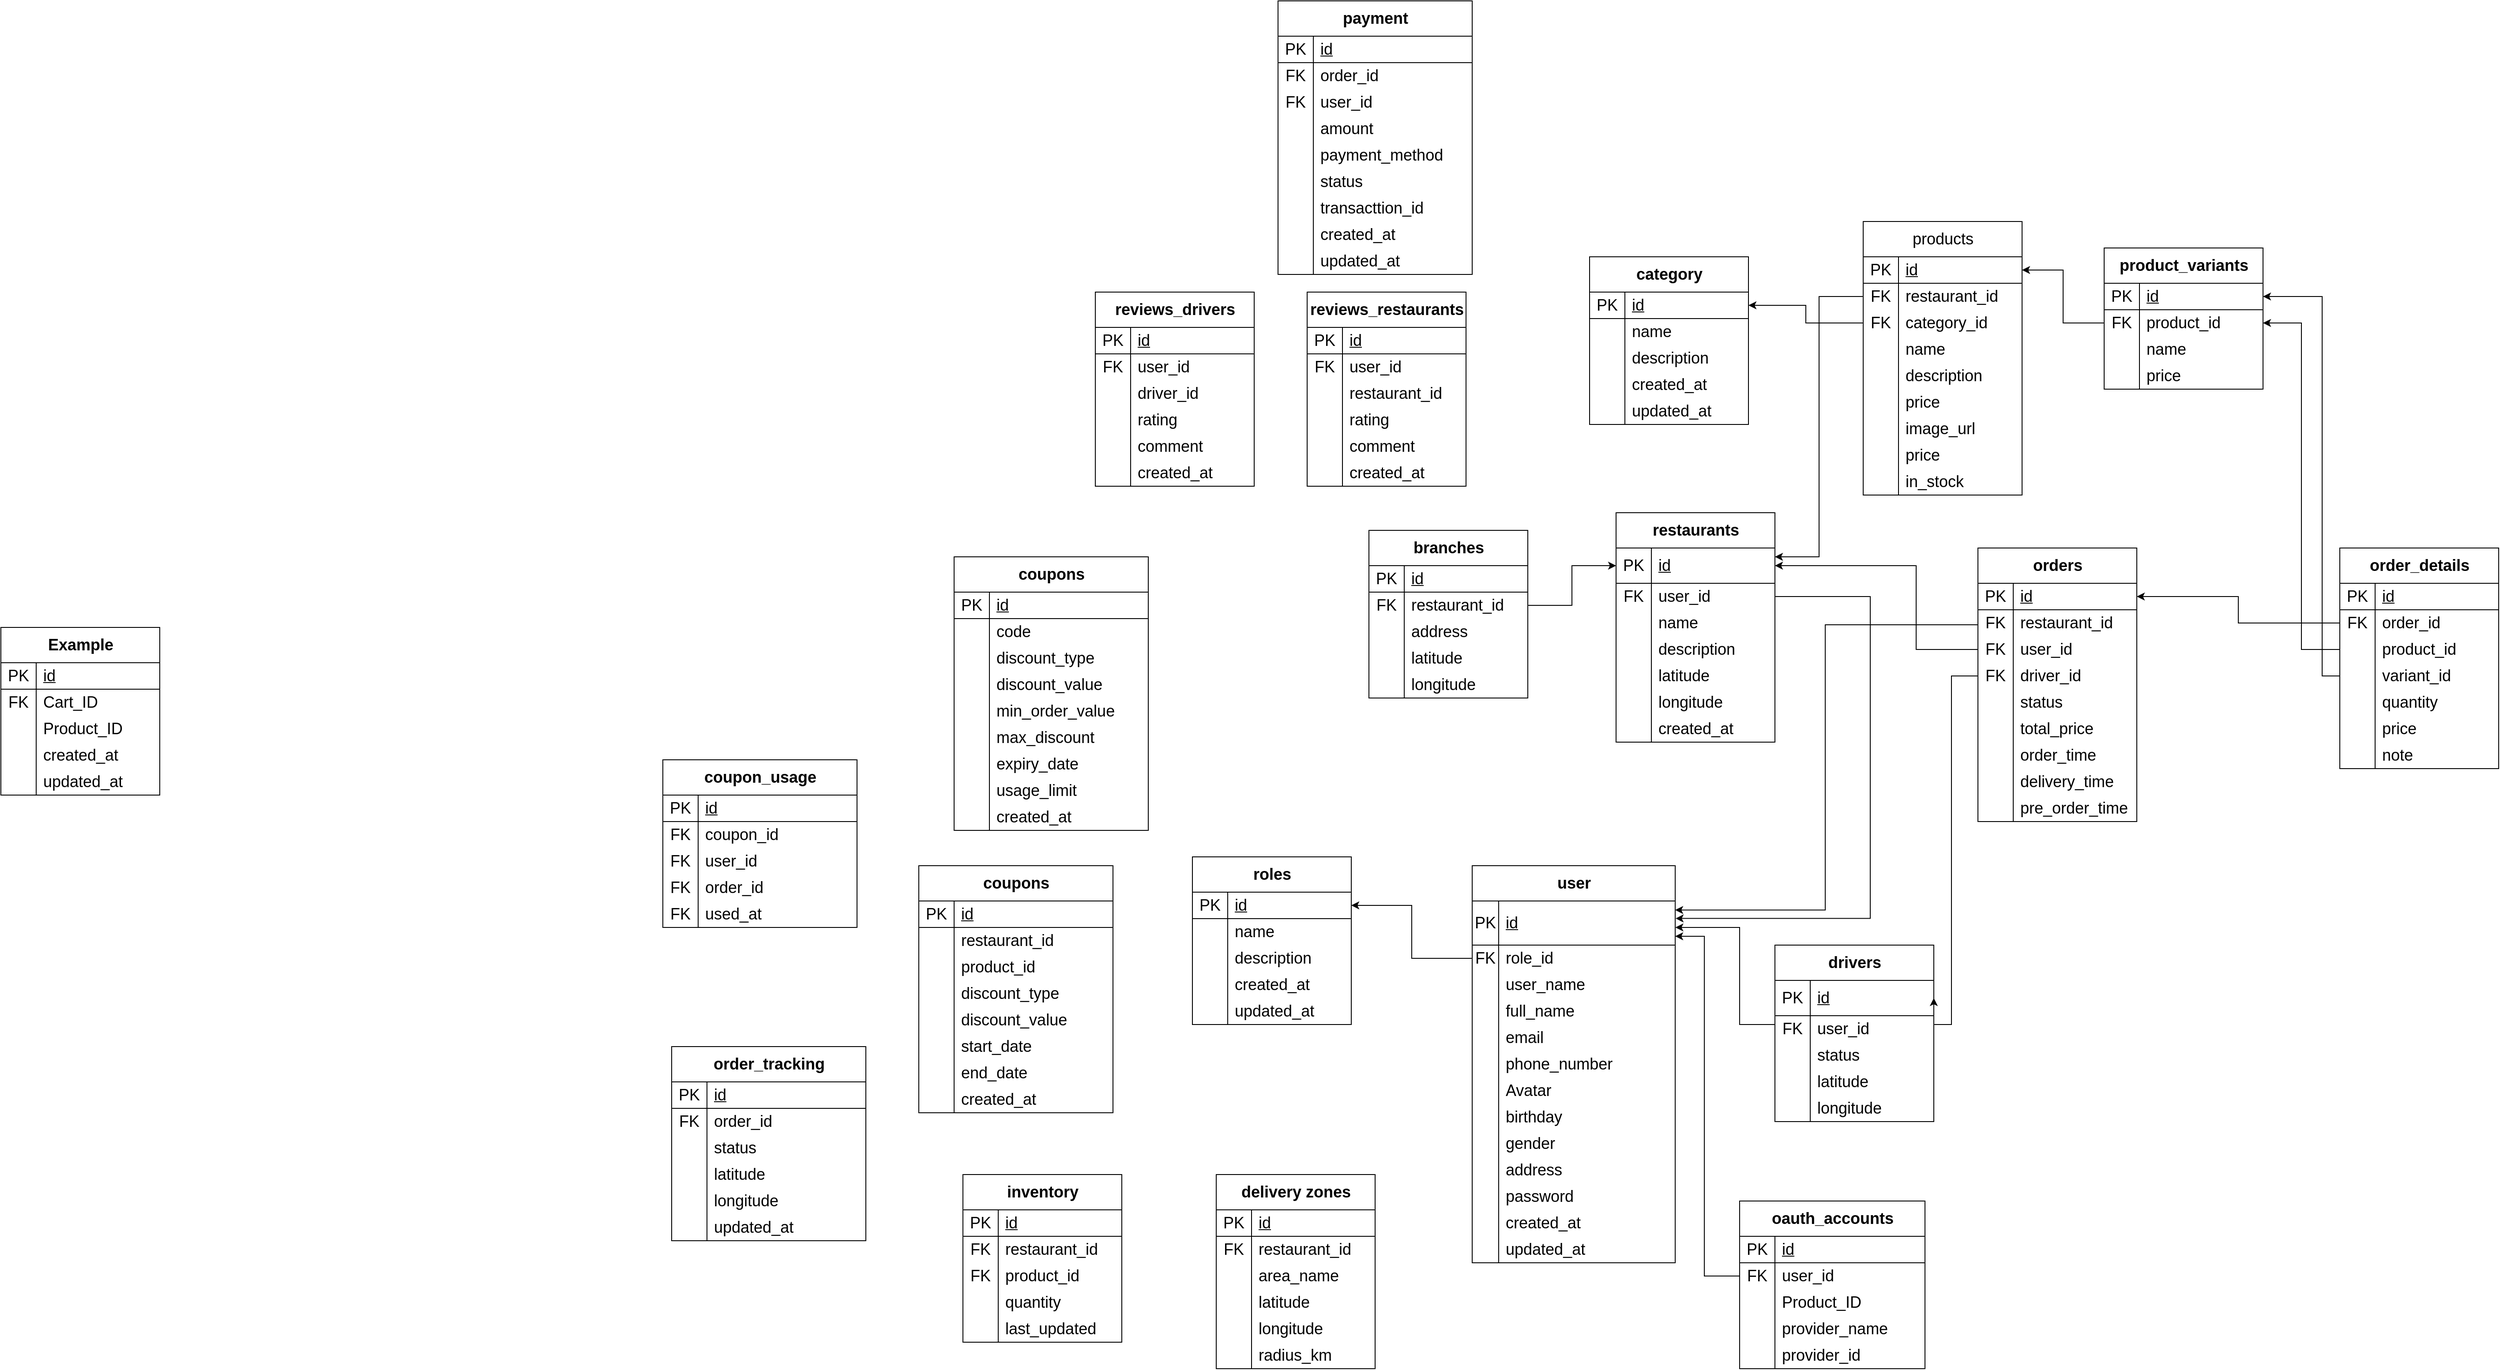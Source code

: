 <mxfile version="26.1.0">
  <diagram id="C5RBs43oDa-KdzZeNtuy" name="Page-1">
    <mxGraphModel dx="3231" dy="1542" grid="1" gridSize="10" guides="1" tooltips="1" connect="1" arrows="1" fold="1" page="1" pageScale="1" pageWidth="827" pageHeight="1169" math="0" shadow="0">
      <root>
        <mxCell id="WIyWlLk6GJQsqaUBKTNV-0" />
        <mxCell id="WIyWlLk6GJQsqaUBKTNV-1" parent="WIyWlLk6GJQsqaUBKTNV-0" />
        <mxCell id="a3b0M-JwFqGPI_GB6F40-0" value="&lt;b&gt;orders&lt;/b&gt;" style="shape=table;startSize=40;container=1;collapsible=1;childLayout=tableLayout;fixedRows=1;rowLines=0;fontStyle=0;align=center;resizeLast=1;html=1;strokeWidth=1;fontSize=18;" parent="WIyWlLk6GJQsqaUBKTNV-1" vertex="1">
          <mxGeometry x="270" y="360" width="180" height="310" as="geometry" />
        </mxCell>
        <mxCell id="a3b0M-JwFqGPI_GB6F40-1" value="" style="shape=tableRow;horizontal=0;startSize=0;swimlaneHead=0;swimlaneBody=0;fillColor=none;collapsible=0;dropTarget=0;points=[[0,0.5],[1,0.5]];portConstraint=eastwest;top=0;left=0;right=0;bottom=1;fontStyle=0;strokeWidth=1;fontSize=18;" parent="a3b0M-JwFqGPI_GB6F40-0" vertex="1">
          <mxGeometry y="40" width="180" height="30" as="geometry" />
        </mxCell>
        <mxCell id="a3b0M-JwFqGPI_GB6F40-2" value="PK" style="shape=partialRectangle;connectable=0;fillColor=none;top=0;left=0;bottom=0;right=0;fontStyle=0;overflow=hidden;whiteSpace=wrap;html=1;strokeWidth=1;fontSize=18;" parent="a3b0M-JwFqGPI_GB6F40-1" vertex="1">
          <mxGeometry width="40" height="30" as="geometry">
            <mxRectangle width="40" height="30" as="alternateBounds" />
          </mxGeometry>
        </mxCell>
        <mxCell id="a3b0M-JwFqGPI_GB6F40-3" value="id" style="shape=partialRectangle;connectable=0;fillColor=none;top=0;left=0;bottom=0;right=0;align=left;spacingLeft=6;fontStyle=4;overflow=hidden;whiteSpace=wrap;html=1;strokeWidth=1;fontSize=18;" parent="a3b0M-JwFqGPI_GB6F40-1" vertex="1">
          <mxGeometry x="40" width="140" height="30" as="geometry">
            <mxRectangle width="140" height="30" as="alternateBounds" />
          </mxGeometry>
        </mxCell>
        <mxCell id="a3b0M-JwFqGPI_GB6F40-4" value="" style="shape=tableRow;horizontal=0;startSize=0;swimlaneHead=0;swimlaneBody=0;fillColor=none;collapsible=0;dropTarget=0;points=[[0,0.5],[1,0.5]];portConstraint=eastwest;top=0;left=0;right=0;bottom=0;fontStyle=0;strokeWidth=1;fontSize=18;" parent="a3b0M-JwFqGPI_GB6F40-0" vertex="1">
          <mxGeometry y="70" width="180" height="30" as="geometry" />
        </mxCell>
        <mxCell id="a3b0M-JwFqGPI_GB6F40-5" value="FK" style="shape=partialRectangle;connectable=0;fillColor=none;top=0;left=0;bottom=0;right=0;editable=1;overflow=hidden;whiteSpace=wrap;html=1;fontStyle=0;strokeWidth=1;fontSize=18;" parent="a3b0M-JwFqGPI_GB6F40-4" vertex="1">
          <mxGeometry width="40" height="30" as="geometry">
            <mxRectangle width="40" height="30" as="alternateBounds" />
          </mxGeometry>
        </mxCell>
        <mxCell id="a3b0M-JwFqGPI_GB6F40-6" value="restaurant_id" style="shape=partialRectangle;connectable=0;fillColor=none;top=0;left=0;bottom=0;right=0;align=left;spacingLeft=6;overflow=hidden;whiteSpace=wrap;html=1;fontStyle=0;strokeWidth=1;fontSize=18;" parent="a3b0M-JwFqGPI_GB6F40-4" vertex="1">
          <mxGeometry x="40" width="140" height="30" as="geometry">
            <mxRectangle width="140" height="30" as="alternateBounds" />
          </mxGeometry>
        </mxCell>
        <mxCell id="a3b0M-JwFqGPI_GB6F40-7" value="" style="shape=tableRow;horizontal=0;startSize=0;swimlaneHead=0;swimlaneBody=0;fillColor=none;collapsible=0;dropTarget=0;points=[[0,0.5],[1,0.5]];portConstraint=eastwest;top=0;left=0;right=0;bottom=0;fontStyle=0;strokeWidth=1;fontSize=18;" parent="a3b0M-JwFqGPI_GB6F40-0" vertex="1">
          <mxGeometry y="100" width="180" height="30" as="geometry" />
        </mxCell>
        <mxCell id="a3b0M-JwFqGPI_GB6F40-8" value="FK" style="shape=partialRectangle;connectable=0;fillColor=none;top=0;left=0;bottom=0;right=0;editable=1;overflow=hidden;whiteSpace=wrap;html=1;fontStyle=0;strokeWidth=1;fontSize=18;" parent="a3b0M-JwFqGPI_GB6F40-7" vertex="1">
          <mxGeometry width="40" height="30" as="geometry">
            <mxRectangle width="40" height="30" as="alternateBounds" />
          </mxGeometry>
        </mxCell>
        <mxCell id="a3b0M-JwFqGPI_GB6F40-9" value="user_id" style="shape=partialRectangle;connectable=0;fillColor=none;top=0;left=0;bottom=0;right=0;align=left;spacingLeft=6;overflow=hidden;whiteSpace=wrap;html=1;fontStyle=0;strokeWidth=1;fontSize=18;" parent="a3b0M-JwFqGPI_GB6F40-7" vertex="1">
          <mxGeometry x="40" width="140" height="30" as="geometry">
            <mxRectangle width="140" height="30" as="alternateBounds" />
          </mxGeometry>
        </mxCell>
        <mxCell id="a3b0M-JwFqGPI_GB6F40-10" value="" style="shape=tableRow;horizontal=0;startSize=0;swimlaneHead=0;swimlaneBody=0;fillColor=none;collapsible=0;dropTarget=0;points=[[0,0.5],[1,0.5]];portConstraint=eastwest;top=0;left=0;right=0;bottom=0;fontStyle=0;strokeWidth=1;fontSize=18;" parent="a3b0M-JwFqGPI_GB6F40-0" vertex="1">
          <mxGeometry y="130" width="180" height="30" as="geometry" />
        </mxCell>
        <mxCell id="a3b0M-JwFqGPI_GB6F40-11" value="FK" style="shape=partialRectangle;connectable=0;fillColor=none;top=0;left=0;bottom=0;right=0;editable=1;overflow=hidden;whiteSpace=wrap;html=1;fontStyle=0;strokeWidth=1;fontSize=18;" parent="a3b0M-JwFqGPI_GB6F40-10" vertex="1">
          <mxGeometry width="40" height="30" as="geometry">
            <mxRectangle width="40" height="30" as="alternateBounds" />
          </mxGeometry>
        </mxCell>
        <mxCell id="a3b0M-JwFqGPI_GB6F40-12" value="driver_id" style="shape=partialRectangle;connectable=0;fillColor=none;top=0;left=0;bottom=0;right=0;align=left;spacingLeft=6;overflow=hidden;whiteSpace=wrap;html=1;fontStyle=0;strokeWidth=1;fontSize=18;" parent="a3b0M-JwFqGPI_GB6F40-10" vertex="1">
          <mxGeometry x="40" width="140" height="30" as="geometry">
            <mxRectangle width="140" height="30" as="alternateBounds" />
          </mxGeometry>
        </mxCell>
        <mxCell id="a3b0M-JwFqGPI_GB6F40-13" value="" style="shape=tableRow;horizontal=0;startSize=0;swimlaneHead=0;swimlaneBody=0;fillColor=none;collapsible=0;dropTarget=0;points=[[0,0.5],[1,0.5]];portConstraint=eastwest;top=0;left=0;right=0;bottom=0;fontStyle=0;strokeWidth=1;fontSize=18;" parent="a3b0M-JwFqGPI_GB6F40-0" vertex="1">
          <mxGeometry y="160" width="180" height="30" as="geometry" />
        </mxCell>
        <mxCell id="a3b0M-JwFqGPI_GB6F40-14" value="" style="shape=partialRectangle;connectable=0;fillColor=none;top=0;left=0;bottom=0;right=0;editable=1;overflow=hidden;whiteSpace=wrap;html=1;fontStyle=0;strokeWidth=1;fontSize=18;" parent="a3b0M-JwFqGPI_GB6F40-13" vertex="1">
          <mxGeometry width="40" height="30" as="geometry">
            <mxRectangle width="40" height="30" as="alternateBounds" />
          </mxGeometry>
        </mxCell>
        <mxCell id="a3b0M-JwFqGPI_GB6F40-15" value="status" style="shape=partialRectangle;connectable=0;fillColor=none;top=0;left=0;bottom=0;right=0;align=left;spacingLeft=6;overflow=hidden;whiteSpace=wrap;html=1;fontStyle=0;strokeWidth=1;fontSize=18;" parent="a3b0M-JwFqGPI_GB6F40-13" vertex="1">
          <mxGeometry x="40" width="140" height="30" as="geometry">
            <mxRectangle width="140" height="30" as="alternateBounds" />
          </mxGeometry>
        </mxCell>
        <mxCell id="W5HkF0r1EwkCMaxDWed6-33" value="" style="shape=tableRow;horizontal=0;startSize=0;swimlaneHead=0;swimlaneBody=0;fillColor=none;collapsible=0;dropTarget=0;points=[[0,0.5],[1,0.5]];portConstraint=eastwest;top=0;left=0;right=0;bottom=0;fontStyle=0;strokeWidth=1;fontSize=18;" parent="a3b0M-JwFqGPI_GB6F40-0" vertex="1">
          <mxGeometry y="190" width="180" height="30" as="geometry" />
        </mxCell>
        <mxCell id="W5HkF0r1EwkCMaxDWed6-34" value="" style="shape=partialRectangle;connectable=0;fillColor=none;top=0;left=0;bottom=0;right=0;editable=1;overflow=hidden;whiteSpace=wrap;html=1;fontStyle=0;strokeWidth=1;fontSize=18;" parent="W5HkF0r1EwkCMaxDWed6-33" vertex="1">
          <mxGeometry width="40" height="30" as="geometry">
            <mxRectangle width="40" height="30" as="alternateBounds" />
          </mxGeometry>
        </mxCell>
        <mxCell id="W5HkF0r1EwkCMaxDWed6-35" value="total_price" style="shape=partialRectangle;connectable=0;fillColor=none;top=0;left=0;bottom=0;right=0;align=left;spacingLeft=6;overflow=hidden;whiteSpace=wrap;html=1;fontStyle=0;strokeWidth=1;fontSize=18;" parent="W5HkF0r1EwkCMaxDWed6-33" vertex="1">
          <mxGeometry x="40" width="140" height="30" as="geometry">
            <mxRectangle width="140" height="30" as="alternateBounds" />
          </mxGeometry>
        </mxCell>
        <mxCell id="W5HkF0r1EwkCMaxDWed6-36" value="" style="shape=tableRow;horizontal=0;startSize=0;swimlaneHead=0;swimlaneBody=0;fillColor=none;collapsible=0;dropTarget=0;points=[[0,0.5],[1,0.5]];portConstraint=eastwest;top=0;left=0;right=0;bottom=0;fontStyle=0;strokeWidth=1;fontSize=18;" parent="a3b0M-JwFqGPI_GB6F40-0" vertex="1">
          <mxGeometry y="220" width="180" height="30" as="geometry" />
        </mxCell>
        <mxCell id="W5HkF0r1EwkCMaxDWed6-37" value="" style="shape=partialRectangle;connectable=0;fillColor=none;top=0;left=0;bottom=0;right=0;editable=1;overflow=hidden;whiteSpace=wrap;html=1;fontStyle=0;strokeWidth=1;fontSize=18;" parent="W5HkF0r1EwkCMaxDWed6-36" vertex="1">
          <mxGeometry width="40" height="30" as="geometry">
            <mxRectangle width="40" height="30" as="alternateBounds" />
          </mxGeometry>
        </mxCell>
        <mxCell id="W5HkF0r1EwkCMaxDWed6-38" value="order_time" style="shape=partialRectangle;connectable=0;fillColor=none;top=0;left=0;bottom=0;right=0;align=left;spacingLeft=6;overflow=hidden;whiteSpace=wrap;html=1;fontStyle=0;strokeWidth=1;fontSize=18;" parent="W5HkF0r1EwkCMaxDWed6-36" vertex="1">
          <mxGeometry x="40" width="140" height="30" as="geometry">
            <mxRectangle width="140" height="30" as="alternateBounds" />
          </mxGeometry>
        </mxCell>
        <mxCell id="W5HkF0r1EwkCMaxDWed6-39" value="" style="shape=tableRow;horizontal=0;startSize=0;swimlaneHead=0;swimlaneBody=0;fillColor=none;collapsible=0;dropTarget=0;points=[[0,0.5],[1,0.5]];portConstraint=eastwest;top=0;left=0;right=0;bottom=0;fontStyle=0;strokeWidth=1;fontSize=18;" parent="a3b0M-JwFqGPI_GB6F40-0" vertex="1">
          <mxGeometry y="250" width="180" height="30" as="geometry" />
        </mxCell>
        <mxCell id="W5HkF0r1EwkCMaxDWed6-40" value="" style="shape=partialRectangle;connectable=0;fillColor=none;top=0;left=0;bottom=0;right=0;editable=1;overflow=hidden;whiteSpace=wrap;html=1;fontStyle=0;strokeWidth=1;fontSize=18;" parent="W5HkF0r1EwkCMaxDWed6-39" vertex="1">
          <mxGeometry width="40" height="30" as="geometry">
            <mxRectangle width="40" height="30" as="alternateBounds" />
          </mxGeometry>
        </mxCell>
        <mxCell id="W5HkF0r1EwkCMaxDWed6-41" value="delivery_time" style="shape=partialRectangle;connectable=0;fillColor=none;top=0;left=0;bottom=0;right=0;align=left;spacingLeft=6;overflow=hidden;whiteSpace=wrap;html=1;fontStyle=0;strokeWidth=1;fontSize=18;" parent="W5HkF0r1EwkCMaxDWed6-39" vertex="1">
          <mxGeometry x="40" width="140" height="30" as="geometry">
            <mxRectangle width="140" height="30" as="alternateBounds" />
          </mxGeometry>
        </mxCell>
        <mxCell id="W5HkF0r1EwkCMaxDWed6-42" value="" style="shape=tableRow;horizontal=0;startSize=0;swimlaneHead=0;swimlaneBody=0;fillColor=none;collapsible=0;dropTarget=0;points=[[0,0.5],[1,0.5]];portConstraint=eastwest;top=0;left=0;right=0;bottom=0;fontStyle=0;strokeWidth=1;fontSize=18;" parent="a3b0M-JwFqGPI_GB6F40-0" vertex="1">
          <mxGeometry y="280" width="180" height="30" as="geometry" />
        </mxCell>
        <mxCell id="W5HkF0r1EwkCMaxDWed6-43" value="" style="shape=partialRectangle;connectable=0;fillColor=none;top=0;left=0;bottom=0;right=0;editable=1;overflow=hidden;whiteSpace=wrap;html=1;fontStyle=0;strokeWidth=1;fontSize=18;" parent="W5HkF0r1EwkCMaxDWed6-42" vertex="1">
          <mxGeometry width="40" height="30" as="geometry">
            <mxRectangle width="40" height="30" as="alternateBounds" />
          </mxGeometry>
        </mxCell>
        <mxCell id="W5HkF0r1EwkCMaxDWed6-44" value="pre_order_time" style="shape=partialRectangle;connectable=0;fillColor=none;top=0;left=0;bottom=0;right=0;align=left;spacingLeft=6;overflow=hidden;whiteSpace=wrap;html=1;fontStyle=0;strokeWidth=1;fontSize=18;" parent="W5HkF0r1EwkCMaxDWed6-42" vertex="1">
          <mxGeometry x="40" width="140" height="30" as="geometry">
            <mxRectangle width="140" height="30" as="alternateBounds" />
          </mxGeometry>
        </mxCell>
        <mxCell id="a3b0M-JwFqGPI_GB6F40-16" value="&lt;b&gt;user&lt;/b&gt;" style="shape=table;startSize=40;container=1;collapsible=1;childLayout=tableLayout;fixedRows=1;rowLines=0;fontStyle=0;align=center;resizeLast=1;html=1;strokeWidth=1;fontSize=18;" parent="WIyWlLk6GJQsqaUBKTNV-1" vertex="1">
          <mxGeometry x="-303" y="720" width="230" height="450" as="geometry" />
        </mxCell>
        <mxCell id="a3b0M-JwFqGPI_GB6F40-17" value="" style="shape=tableRow;horizontal=0;startSize=0;swimlaneHead=0;swimlaneBody=0;fillColor=none;collapsible=0;dropTarget=0;points=[[0,0.5],[1,0.5]];portConstraint=eastwest;top=0;left=0;right=0;bottom=1;fontStyle=0;strokeWidth=1;fontSize=18;" parent="a3b0M-JwFqGPI_GB6F40-16" vertex="1">
          <mxGeometry y="40" width="230" height="50" as="geometry" />
        </mxCell>
        <mxCell id="a3b0M-JwFqGPI_GB6F40-18" value="PK" style="shape=partialRectangle;connectable=0;fillColor=none;top=0;left=0;bottom=0;right=0;fontStyle=0;overflow=hidden;whiteSpace=wrap;html=1;strokeWidth=1;fontSize=18;" parent="a3b0M-JwFqGPI_GB6F40-17" vertex="1">
          <mxGeometry width="30" height="50" as="geometry">
            <mxRectangle width="30" height="50" as="alternateBounds" />
          </mxGeometry>
        </mxCell>
        <mxCell id="a3b0M-JwFqGPI_GB6F40-19" value="id" style="shape=partialRectangle;connectable=0;fillColor=none;top=0;left=0;bottom=0;right=0;align=left;spacingLeft=6;fontStyle=4;overflow=hidden;whiteSpace=wrap;html=1;strokeWidth=1;fontSize=18;" parent="a3b0M-JwFqGPI_GB6F40-17" vertex="1">
          <mxGeometry x="30" width="200" height="50" as="geometry">
            <mxRectangle width="200" height="50" as="alternateBounds" />
          </mxGeometry>
        </mxCell>
        <mxCell id="a3b0M-JwFqGPI_GB6F40-20" value="" style="shape=tableRow;horizontal=0;startSize=0;swimlaneHead=0;swimlaneBody=0;fillColor=none;collapsible=0;dropTarget=0;points=[[0,0.5],[1,0.5]];portConstraint=eastwest;top=0;left=0;right=0;bottom=0;fontStyle=0;strokeWidth=1;fontSize=18;" parent="a3b0M-JwFqGPI_GB6F40-16" vertex="1">
          <mxGeometry y="90" width="230" height="30" as="geometry" />
        </mxCell>
        <mxCell id="a3b0M-JwFqGPI_GB6F40-21" value="FK" style="shape=partialRectangle;connectable=0;fillColor=none;top=0;left=0;bottom=0;right=0;editable=1;overflow=hidden;whiteSpace=wrap;html=1;fontStyle=0;strokeWidth=1;fontSize=18;" parent="a3b0M-JwFqGPI_GB6F40-20" vertex="1">
          <mxGeometry width="30" height="30" as="geometry">
            <mxRectangle width="30" height="30" as="alternateBounds" />
          </mxGeometry>
        </mxCell>
        <mxCell id="a3b0M-JwFqGPI_GB6F40-22" value="role_id" style="shape=partialRectangle;connectable=0;fillColor=none;top=0;left=0;bottom=0;right=0;align=left;spacingLeft=6;overflow=hidden;whiteSpace=wrap;html=1;fontStyle=0;strokeWidth=1;fontSize=18;" parent="a3b0M-JwFqGPI_GB6F40-20" vertex="1">
          <mxGeometry x="30" width="200" height="30" as="geometry">
            <mxRectangle width="200" height="30" as="alternateBounds" />
          </mxGeometry>
        </mxCell>
        <mxCell id="a3b0M-JwFqGPI_GB6F40-72" value="" style="shape=tableRow;horizontal=0;startSize=0;swimlaneHead=0;swimlaneBody=0;fillColor=none;collapsible=0;dropTarget=0;points=[[0,0.5],[1,0.5]];portConstraint=eastwest;top=0;left=0;right=0;bottom=0;fontStyle=0;strokeWidth=1;fontSize=18;" parent="a3b0M-JwFqGPI_GB6F40-16" vertex="1">
          <mxGeometry y="120" width="230" height="30" as="geometry" />
        </mxCell>
        <mxCell id="a3b0M-JwFqGPI_GB6F40-73" value="" style="shape=partialRectangle;connectable=0;fillColor=none;top=0;left=0;bottom=0;right=0;editable=1;overflow=hidden;whiteSpace=wrap;html=1;fontStyle=0;strokeWidth=1;fontSize=18;" parent="a3b0M-JwFqGPI_GB6F40-72" vertex="1">
          <mxGeometry width="30" height="30" as="geometry">
            <mxRectangle width="30" height="30" as="alternateBounds" />
          </mxGeometry>
        </mxCell>
        <mxCell id="a3b0M-JwFqGPI_GB6F40-74" value="user_name" style="shape=partialRectangle;connectable=0;fillColor=none;top=0;left=0;bottom=0;right=0;align=left;spacingLeft=6;overflow=hidden;whiteSpace=wrap;html=1;fontStyle=0;strokeWidth=1;fontSize=18;" parent="a3b0M-JwFqGPI_GB6F40-72" vertex="1">
          <mxGeometry x="30" width="200" height="30" as="geometry">
            <mxRectangle width="200" height="30" as="alternateBounds" />
          </mxGeometry>
        </mxCell>
        <mxCell id="a3b0M-JwFqGPI_GB6F40-23" value="" style="shape=tableRow;horizontal=0;startSize=0;swimlaneHead=0;swimlaneBody=0;fillColor=none;collapsible=0;dropTarget=0;points=[[0,0.5],[1,0.5]];portConstraint=eastwest;top=0;left=0;right=0;bottom=0;fontStyle=0;strokeWidth=1;fontSize=18;" parent="a3b0M-JwFqGPI_GB6F40-16" vertex="1">
          <mxGeometry y="150" width="230" height="30" as="geometry" />
        </mxCell>
        <mxCell id="a3b0M-JwFqGPI_GB6F40-24" value="" style="shape=partialRectangle;connectable=0;fillColor=none;top=0;left=0;bottom=0;right=0;editable=1;overflow=hidden;whiteSpace=wrap;html=1;fontStyle=0;strokeWidth=1;fontSize=18;" parent="a3b0M-JwFqGPI_GB6F40-23" vertex="1">
          <mxGeometry width="30" height="30" as="geometry">
            <mxRectangle width="30" height="30" as="alternateBounds" />
          </mxGeometry>
        </mxCell>
        <mxCell id="a3b0M-JwFqGPI_GB6F40-25" value="full_name" style="shape=partialRectangle;connectable=0;fillColor=none;top=0;left=0;bottom=0;right=0;align=left;spacingLeft=6;overflow=hidden;whiteSpace=wrap;html=1;fontStyle=0;strokeWidth=1;fontSize=18;" parent="a3b0M-JwFqGPI_GB6F40-23" vertex="1">
          <mxGeometry x="30" width="200" height="30" as="geometry">
            <mxRectangle width="200" height="30" as="alternateBounds" />
          </mxGeometry>
        </mxCell>
        <mxCell id="a3b0M-JwFqGPI_GB6F40-66" value="" style="shape=tableRow;horizontal=0;startSize=0;swimlaneHead=0;swimlaneBody=0;fillColor=none;collapsible=0;dropTarget=0;points=[[0,0.5],[1,0.5]];portConstraint=eastwest;top=0;left=0;right=0;bottom=0;fontStyle=0;strokeWidth=1;fontSize=18;" parent="a3b0M-JwFqGPI_GB6F40-16" vertex="1">
          <mxGeometry y="180" width="230" height="30" as="geometry" />
        </mxCell>
        <mxCell id="a3b0M-JwFqGPI_GB6F40-67" value="" style="shape=partialRectangle;connectable=0;fillColor=none;top=0;left=0;bottom=0;right=0;editable=1;overflow=hidden;whiteSpace=wrap;html=1;fontStyle=0;strokeWidth=1;fontSize=18;" parent="a3b0M-JwFqGPI_GB6F40-66" vertex="1">
          <mxGeometry width="30" height="30" as="geometry">
            <mxRectangle width="30" height="30" as="alternateBounds" />
          </mxGeometry>
        </mxCell>
        <mxCell id="a3b0M-JwFqGPI_GB6F40-68" value="email" style="shape=partialRectangle;connectable=0;fillColor=none;top=0;left=0;bottom=0;right=0;align=left;spacingLeft=6;overflow=hidden;whiteSpace=wrap;html=1;fontStyle=0;strokeWidth=1;fontSize=18;" parent="a3b0M-JwFqGPI_GB6F40-66" vertex="1">
          <mxGeometry x="30" width="200" height="30" as="geometry">
            <mxRectangle width="200" height="30" as="alternateBounds" />
          </mxGeometry>
        </mxCell>
        <mxCell id="a3b0M-JwFqGPI_GB6F40-26" value="" style="shape=tableRow;horizontal=0;startSize=0;swimlaneHead=0;swimlaneBody=0;fillColor=none;collapsible=0;dropTarget=0;points=[[0,0.5],[1,0.5]];portConstraint=eastwest;top=0;left=0;right=0;bottom=0;fontStyle=0;strokeWidth=1;fontSize=18;" parent="a3b0M-JwFqGPI_GB6F40-16" vertex="1">
          <mxGeometry y="210" width="230" height="30" as="geometry" />
        </mxCell>
        <mxCell id="a3b0M-JwFqGPI_GB6F40-27" value="" style="shape=partialRectangle;connectable=0;fillColor=none;top=0;left=0;bottom=0;right=0;editable=1;overflow=hidden;whiteSpace=wrap;html=1;fontStyle=0;strokeWidth=1;fontSize=18;" parent="a3b0M-JwFqGPI_GB6F40-26" vertex="1">
          <mxGeometry width="30" height="30" as="geometry">
            <mxRectangle width="30" height="30" as="alternateBounds" />
          </mxGeometry>
        </mxCell>
        <mxCell id="a3b0M-JwFqGPI_GB6F40-28" value="phone_number" style="shape=partialRectangle;connectable=0;fillColor=none;top=0;left=0;bottom=0;right=0;align=left;spacingLeft=6;overflow=hidden;whiteSpace=wrap;html=1;fontStyle=0;strokeWidth=1;fontSize=18;" parent="a3b0M-JwFqGPI_GB6F40-26" vertex="1">
          <mxGeometry x="30" width="200" height="30" as="geometry">
            <mxRectangle width="200" height="30" as="alternateBounds" />
          </mxGeometry>
        </mxCell>
        <mxCell id="a3b0M-JwFqGPI_GB6F40-29" value="" style="shape=tableRow;horizontal=0;startSize=0;swimlaneHead=0;swimlaneBody=0;fillColor=none;collapsible=0;dropTarget=0;points=[[0,0.5],[1,0.5]];portConstraint=eastwest;top=0;left=0;right=0;bottom=0;fontStyle=0;strokeWidth=1;fontSize=18;" parent="a3b0M-JwFqGPI_GB6F40-16" vertex="1">
          <mxGeometry y="240" width="230" height="30" as="geometry" />
        </mxCell>
        <mxCell id="a3b0M-JwFqGPI_GB6F40-30" value="" style="shape=partialRectangle;connectable=0;fillColor=none;top=0;left=0;bottom=0;right=0;editable=1;overflow=hidden;whiteSpace=wrap;html=1;fontStyle=0;strokeWidth=1;fontSize=18;" parent="a3b0M-JwFqGPI_GB6F40-29" vertex="1">
          <mxGeometry width="30" height="30" as="geometry">
            <mxRectangle width="30" height="30" as="alternateBounds" />
          </mxGeometry>
        </mxCell>
        <mxCell id="a3b0M-JwFqGPI_GB6F40-31" value="Avatar" style="shape=partialRectangle;connectable=0;fillColor=none;top=0;left=0;bottom=0;right=0;align=left;spacingLeft=6;overflow=hidden;whiteSpace=wrap;html=1;fontStyle=0;strokeWidth=1;fontSize=18;" parent="a3b0M-JwFqGPI_GB6F40-29" vertex="1">
          <mxGeometry x="30" width="200" height="30" as="geometry">
            <mxRectangle width="200" height="30" as="alternateBounds" />
          </mxGeometry>
        </mxCell>
        <mxCell id="a3b0M-JwFqGPI_GB6F40-69" value="" style="shape=tableRow;horizontal=0;startSize=0;swimlaneHead=0;swimlaneBody=0;fillColor=none;collapsible=0;dropTarget=0;points=[[0,0.5],[1,0.5]];portConstraint=eastwest;top=0;left=0;right=0;bottom=0;fontStyle=0;strokeWidth=1;fontSize=18;" parent="a3b0M-JwFqGPI_GB6F40-16" vertex="1">
          <mxGeometry y="270" width="230" height="30" as="geometry" />
        </mxCell>
        <mxCell id="a3b0M-JwFqGPI_GB6F40-70" value="" style="shape=partialRectangle;connectable=0;fillColor=none;top=0;left=0;bottom=0;right=0;editable=1;overflow=hidden;whiteSpace=wrap;html=1;fontStyle=0;strokeWidth=1;fontSize=18;" parent="a3b0M-JwFqGPI_GB6F40-69" vertex="1">
          <mxGeometry width="30" height="30" as="geometry">
            <mxRectangle width="30" height="30" as="alternateBounds" />
          </mxGeometry>
        </mxCell>
        <mxCell id="a3b0M-JwFqGPI_GB6F40-71" value="birthday" style="shape=partialRectangle;connectable=0;fillColor=none;top=0;left=0;bottom=0;right=0;align=left;spacingLeft=6;overflow=hidden;whiteSpace=wrap;html=1;fontStyle=0;strokeWidth=1;fontSize=18;" parent="a3b0M-JwFqGPI_GB6F40-69" vertex="1">
          <mxGeometry x="30" width="200" height="30" as="geometry">
            <mxRectangle width="200" height="30" as="alternateBounds" />
          </mxGeometry>
        </mxCell>
        <mxCell id="a3b0M-JwFqGPI_GB6F40-77" value="" style="shape=tableRow;horizontal=0;startSize=0;swimlaneHead=0;swimlaneBody=0;fillColor=none;collapsible=0;dropTarget=0;points=[[0,0.5],[1,0.5]];portConstraint=eastwest;top=0;left=0;right=0;bottom=0;fontStyle=0;strokeWidth=1;fontSize=18;" parent="a3b0M-JwFqGPI_GB6F40-16" vertex="1">
          <mxGeometry y="300" width="230" height="30" as="geometry" />
        </mxCell>
        <mxCell id="a3b0M-JwFqGPI_GB6F40-78" value="" style="shape=partialRectangle;connectable=0;fillColor=none;top=0;left=0;bottom=0;right=0;editable=1;overflow=hidden;whiteSpace=wrap;html=1;fontStyle=0;strokeWidth=1;fontSize=18;" parent="a3b0M-JwFqGPI_GB6F40-77" vertex="1">
          <mxGeometry width="30" height="30" as="geometry">
            <mxRectangle width="30" height="30" as="alternateBounds" />
          </mxGeometry>
        </mxCell>
        <mxCell id="a3b0M-JwFqGPI_GB6F40-79" value="gender" style="shape=partialRectangle;connectable=0;fillColor=none;top=0;left=0;bottom=0;right=0;align=left;spacingLeft=6;overflow=hidden;whiteSpace=wrap;html=1;fontStyle=0;strokeWidth=1;fontSize=18;" parent="a3b0M-JwFqGPI_GB6F40-77" vertex="1">
          <mxGeometry x="30" width="200" height="30" as="geometry">
            <mxRectangle width="200" height="30" as="alternateBounds" />
          </mxGeometry>
        </mxCell>
        <mxCell id="a3b0M-JwFqGPI_GB6F40-80" value="" style="shape=tableRow;horizontal=0;startSize=0;swimlaneHead=0;swimlaneBody=0;fillColor=none;collapsible=0;dropTarget=0;points=[[0,0.5],[1,0.5]];portConstraint=eastwest;top=0;left=0;right=0;bottom=0;fontStyle=0;strokeWidth=1;fontSize=18;" parent="a3b0M-JwFqGPI_GB6F40-16" vertex="1">
          <mxGeometry y="330" width="230" height="30" as="geometry" />
        </mxCell>
        <mxCell id="a3b0M-JwFqGPI_GB6F40-81" value="" style="shape=partialRectangle;connectable=0;fillColor=none;top=0;left=0;bottom=0;right=0;editable=1;overflow=hidden;whiteSpace=wrap;html=1;fontStyle=0;strokeWidth=1;fontSize=18;" parent="a3b0M-JwFqGPI_GB6F40-80" vertex="1">
          <mxGeometry width="30" height="30" as="geometry">
            <mxRectangle width="30" height="30" as="alternateBounds" />
          </mxGeometry>
        </mxCell>
        <mxCell id="a3b0M-JwFqGPI_GB6F40-82" value="address" style="shape=partialRectangle;connectable=0;fillColor=none;top=0;left=0;bottom=0;right=0;align=left;spacingLeft=6;overflow=hidden;whiteSpace=wrap;html=1;fontStyle=0;strokeWidth=1;fontSize=18;" parent="a3b0M-JwFqGPI_GB6F40-80" vertex="1">
          <mxGeometry x="30" width="200" height="30" as="geometry">
            <mxRectangle width="200" height="30" as="alternateBounds" />
          </mxGeometry>
        </mxCell>
        <mxCell id="a3b0M-JwFqGPI_GB6F40-32" value="" style="shape=tableRow;horizontal=0;startSize=0;swimlaneHead=0;swimlaneBody=0;fillColor=none;collapsible=0;dropTarget=0;points=[[0,0.5],[1,0.5]];portConstraint=eastwest;top=0;left=0;right=0;bottom=0;fontStyle=0;strokeWidth=1;fontSize=18;" parent="a3b0M-JwFqGPI_GB6F40-16" vertex="1">
          <mxGeometry y="360" width="230" height="30" as="geometry" />
        </mxCell>
        <mxCell id="a3b0M-JwFqGPI_GB6F40-33" value="" style="shape=partialRectangle;connectable=0;fillColor=none;top=0;left=0;bottom=0;right=0;editable=1;overflow=hidden;whiteSpace=wrap;html=1;fontStyle=0;strokeWidth=1;fontSize=18;" parent="a3b0M-JwFqGPI_GB6F40-32" vertex="1">
          <mxGeometry width="30" height="30" as="geometry">
            <mxRectangle width="30" height="30" as="alternateBounds" />
          </mxGeometry>
        </mxCell>
        <mxCell id="a3b0M-JwFqGPI_GB6F40-34" value="password" style="shape=partialRectangle;connectable=0;fillColor=none;top=0;left=0;bottom=0;right=0;align=left;spacingLeft=6;overflow=hidden;whiteSpace=wrap;html=1;fontStyle=0;strokeWidth=1;fontSize=18;" parent="a3b0M-JwFqGPI_GB6F40-32" vertex="1">
          <mxGeometry x="30" width="200" height="30" as="geometry">
            <mxRectangle width="200" height="30" as="alternateBounds" />
          </mxGeometry>
        </mxCell>
        <mxCell id="a3b0M-JwFqGPI_GB6F40-38" value="" style="shape=tableRow;horizontal=0;startSize=0;swimlaneHead=0;swimlaneBody=0;fillColor=none;collapsible=0;dropTarget=0;points=[[0,0.5],[1,0.5]];portConstraint=eastwest;top=0;left=0;right=0;bottom=0;fontStyle=0;strokeWidth=1;fontSize=18;" parent="a3b0M-JwFqGPI_GB6F40-16" vertex="1">
          <mxGeometry y="390" width="230" height="30" as="geometry" />
        </mxCell>
        <mxCell id="a3b0M-JwFqGPI_GB6F40-39" value="" style="shape=partialRectangle;connectable=0;fillColor=none;top=0;left=0;bottom=0;right=0;editable=1;overflow=hidden;whiteSpace=wrap;html=1;fontStyle=0;strokeWidth=1;fontSize=18;" parent="a3b0M-JwFqGPI_GB6F40-38" vertex="1">
          <mxGeometry width="30" height="30" as="geometry">
            <mxRectangle width="30" height="30" as="alternateBounds" />
          </mxGeometry>
        </mxCell>
        <mxCell id="a3b0M-JwFqGPI_GB6F40-40" value="created_at" style="shape=partialRectangle;connectable=0;fillColor=none;top=0;left=0;bottom=0;right=0;align=left;spacingLeft=6;overflow=hidden;whiteSpace=wrap;html=1;fontStyle=0;strokeWidth=1;fontSize=18;" parent="a3b0M-JwFqGPI_GB6F40-38" vertex="1">
          <mxGeometry x="30" width="200" height="30" as="geometry">
            <mxRectangle width="200" height="30" as="alternateBounds" />
          </mxGeometry>
        </mxCell>
        <mxCell id="a3b0M-JwFqGPI_GB6F40-41" value="" style="shape=tableRow;horizontal=0;startSize=0;swimlaneHead=0;swimlaneBody=0;fillColor=none;collapsible=0;dropTarget=0;points=[[0,0.5],[1,0.5]];portConstraint=eastwest;top=0;left=0;right=0;bottom=0;fontStyle=0;strokeWidth=1;fontSize=18;" parent="a3b0M-JwFqGPI_GB6F40-16" vertex="1">
          <mxGeometry y="420" width="230" height="30" as="geometry" />
        </mxCell>
        <mxCell id="a3b0M-JwFqGPI_GB6F40-42" value="" style="shape=partialRectangle;connectable=0;fillColor=none;top=0;left=0;bottom=0;right=0;editable=1;overflow=hidden;whiteSpace=wrap;html=1;fontStyle=0;strokeWidth=1;fontSize=18;" parent="a3b0M-JwFqGPI_GB6F40-41" vertex="1">
          <mxGeometry width="30" height="30" as="geometry">
            <mxRectangle width="30" height="30" as="alternateBounds" />
          </mxGeometry>
        </mxCell>
        <mxCell id="a3b0M-JwFqGPI_GB6F40-43" value="updated_at" style="shape=partialRectangle;connectable=0;fillColor=none;top=0;left=0;bottom=0;right=0;align=left;spacingLeft=6;overflow=hidden;whiteSpace=wrap;html=1;fontStyle=0;strokeWidth=1;fontSize=18;" parent="a3b0M-JwFqGPI_GB6F40-41" vertex="1">
          <mxGeometry x="30" width="200" height="30" as="geometry">
            <mxRectangle width="200" height="30" as="alternateBounds" />
          </mxGeometry>
        </mxCell>
        <mxCell id="a3b0M-JwFqGPI_GB6F40-44" value="&lt;b&gt;roles&lt;/b&gt;" style="shape=table;startSize=40;container=1;collapsible=1;childLayout=tableLayout;fixedRows=1;rowLines=0;fontStyle=0;align=center;resizeLast=1;html=1;strokeWidth=1;fontSize=18;" parent="WIyWlLk6GJQsqaUBKTNV-1" vertex="1">
          <mxGeometry x="-620" y="710" width="180" height="190" as="geometry" />
        </mxCell>
        <mxCell id="a3b0M-JwFqGPI_GB6F40-45" value="" style="shape=tableRow;horizontal=0;startSize=0;swimlaneHead=0;swimlaneBody=0;fillColor=none;collapsible=0;dropTarget=0;points=[[0,0.5],[1,0.5]];portConstraint=eastwest;top=0;left=0;right=0;bottom=1;fontStyle=0;strokeWidth=1;fontSize=18;" parent="a3b0M-JwFqGPI_GB6F40-44" vertex="1">
          <mxGeometry y="40" width="180" height="30" as="geometry" />
        </mxCell>
        <mxCell id="a3b0M-JwFqGPI_GB6F40-46" value="PK" style="shape=partialRectangle;connectable=0;fillColor=none;top=0;left=0;bottom=0;right=0;fontStyle=0;overflow=hidden;whiteSpace=wrap;html=1;strokeWidth=1;fontSize=18;" parent="a3b0M-JwFqGPI_GB6F40-45" vertex="1">
          <mxGeometry width="40" height="30" as="geometry">
            <mxRectangle width="40" height="30" as="alternateBounds" />
          </mxGeometry>
        </mxCell>
        <mxCell id="a3b0M-JwFqGPI_GB6F40-47" value="id" style="shape=partialRectangle;connectable=0;fillColor=none;top=0;left=0;bottom=0;right=0;align=left;spacingLeft=6;fontStyle=4;overflow=hidden;whiteSpace=wrap;html=1;strokeWidth=1;fontSize=18;" parent="a3b0M-JwFqGPI_GB6F40-45" vertex="1">
          <mxGeometry x="40" width="140" height="30" as="geometry">
            <mxRectangle width="140" height="30" as="alternateBounds" />
          </mxGeometry>
        </mxCell>
        <mxCell id="a3b0M-JwFqGPI_GB6F40-51" value="" style="shape=tableRow;horizontal=0;startSize=0;swimlaneHead=0;swimlaneBody=0;fillColor=none;collapsible=0;dropTarget=0;points=[[0,0.5],[1,0.5]];portConstraint=eastwest;top=0;left=0;right=0;bottom=0;fontStyle=0;strokeWidth=1;fontSize=18;" parent="a3b0M-JwFqGPI_GB6F40-44" vertex="1">
          <mxGeometry y="70" width="180" height="30" as="geometry" />
        </mxCell>
        <mxCell id="a3b0M-JwFqGPI_GB6F40-52" value="" style="shape=partialRectangle;connectable=0;fillColor=none;top=0;left=0;bottom=0;right=0;editable=1;overflow=hidden;whiteSpace=wrap;html=1;fontStyle=0;strokeWidth=1;fontSize=18;" parent="a3b0M-JwFqGPI_GB6F40-51" vertex="1">
          <mxGeometry width="40" height="30" as="geometry">
            <mxRectangle width="40" height="30" as="alternateBounds" />
          </mxGeometry>
        </mxCell>
        <mxCell id="a3b0M-JwFqGPI_GB6F40-53" value="name" style="shape=partialRectangle;connectable=0;fillColor=none;top=0;left=0;bottom=0;right=0;align=left;spacingLeft=6;overflow=hidden;whiteSpace=wrap;html=1;fontStyle=0;strokeWidth=1;fontSize=18;" parent="a3b0M-JwFqGPI_GB6F40-51" vertex="1">
          <mxGeometry x="40" width="140" height="30" as="geometry">
            <mxRectangle width="140" height="30" as="alternateBounds" />
          </mxGeometry>
        </mxCell>
        <mxCell id="a3b0M-JwFqGPI_GB6F40-54" value="" style="shape=tableRow;horizontal=0;startSize=0;swimlaneHead=0;swimlaneBody=0;fillColor=none;collapsible=0;dropTarget=0;points=[[0,0.5],[1,0.5]];portConstraint=eastwest;top=0;left=0;right=0;bottom=0;fontStyle=0;strokeWidth=1;fontSize=18;" parent="a3b0M-JwFqGPI_GB6F40-44" vertex="1">
          <mxGeometry y="100" width="180" height="30" as="geometry" />
        </mxCell>
        <mxCell id="a3b0M-JwFqGPI_GB6F40-55" value="" style="shape=partialRectangle;connectable=0;fillColor=none;top=0;left=0;bottom=0;right=0;editable=1;overflow=hidden;whiteSpace=wrap;html=1;fontStyle=0;strokeWidth=1;fontSize=18;" parent="a3b0M-JwFqGPI_GB6F40-54" vertex="1">
          <mxGeometry width="40" height="30" as="geometry">
            <mxRectangle width="40" height="30" as="alternateBounds" />
          </mxGeometry>
        </mxCell>
        <mxCell id="a3b0M-JwFqGPI_GB6F40-56" value="description" style="shape=partialRectangle;connectable=0;fillColor=none;top=0;left=0;bottom=0;right=0;align=left;spacingLeft=6;overflow=hidden;whiteSpace=wrap;html=1;fontStyle=0;strokeWidth=1;fontSize=18;" parent="a3b0M-JwFqGPI_GB6F40-54" vertex="1">
          <mxGeometry x="40" width="140" height="30" as="geometry">
            <mxRectangle width="140" height="30" as="alternateBounds" />
          </mxGeometry>
        </mxCell>
        <mxCell id="a3b0M-JwFqGPI_GB6F40-57" value="" style="shape=tableRow;horizontal=0;startSize=0;swimlaneHead=0;swimlaneBody=0;fillColor=none;collapsible=0;dropTarget=0;points=[[0,0.5],[1,0.5]];portConstraint=eastwest;top=0;left=0;right=0;bottom=0;fontStyle=0;strokeWidth=1;fontSize=18;" parent="a3b0M-JwFqGPI_GB6F40-44" vertex="1">
          <mxGeometry y="130" width="180" height="30" as="geometry" />
        </mxCell>
        <mxCell id="a3b0M-JwFqGPI_GB6F40-58" value="" style="shape=partialRectangle;connectable=0;fillColor=none;top=0;left=0;bottom=0;right=0;editable=1;overflow=hidden;whiteSpace=wrap;html=1;fontStyle=0;strokeWidth=1;fontSize=18;" parent="a3b0M-JwFqGPI_GB6F40-57" vertex="1">
          <mxGeometry width="40" height="30" as="geometry">
            <mxRectangle width="40" height="30" as="alternateBounds" />
          </mxGeometry>
        </mxCell>
        <mxCell id="a3b0M-JwFqGPI_GB6F40-59" value="&lt;span style=&quot;text-wrap-mode: nowrap;&quot;&gt;&lt;font&gt;created_at&lt;/font&gt;&lt;/span&gt;" style="shape=partialRectangle;connectable=0;fillColor=none;top=0;left=0;bottom=0;right=0;align=left;spacingLeft=6;overflow=hidden;whiteSpace=wrap;html=1;fontStyle=0;strokeWidth=1;fontSize=18;" parent="a3b0M-JwFqGPI_GB6F40-57" vertex="1">
          <mxGeometry x="40" width="140" height="30" as="geometry">
            <mxRectangle width="140" height="30" as="alternateBounds" />
          </mxGeometry>
        </mxCell>
        <mxCell id="a3b0M-JwFqGPI_GB6F40-60" value="" style="shape=tableRow;horizontal=0;startSize=0;swimlaneHead=0;swimlaneBody=0;fillColor=none;collapsible=0;dropTarget=0;points=[[0,0.5],[1,0.5]];portConstraint=eastwest;top=0;left=0;right=0;bottom=0;fontStyle=0;strokeWidth=1;fontSize=18;" parent="a3b0M-JwFqGPI_GB6F40-44" vertex="1">
          <mxGeometry y="160" width="180" height="30" as="geometry" />
        </mxCell>
        <mxCell id="a3b0M-JwFqGPI_GB6F40-61" value="" style="shape=partialRectangle;connectable=0;fillColor=none;top=0;left=0;bottom=0;right=0;editable=1;overflow=hidden;whiteSpace=wrap;html=1;fontStyle=0;strokeWidth=1;fontSize=18;" parent="a3b0M-JwFqGPI_GB6F40-60" vertex="1">
          <mxGeometry width="40" height="30" as="geometry">
            <mxRectangle width="40" height="30" as="alternateBounds" />
          </mxGeometry>
        </mxCell>
        <mxCell id="a3b0M-JwFqGPI_GB6F40-62" value="updated_at" style="shape=partialRectangle;connectable=0;fillColor=none;top=0;left=0;bottom=0;right=0;align=left;spacingLeft=6;overflow=hidden;whiteSpace=wrap;html=1;fontStyle=0;strokeWidth=1;fontSize=18;" parent="a3b0M-JwFqGPI_GB6F40-60" vertex="1">
          <mxGeometry x="40" width="140" height="30" as="geometry">
            <mxRectangle width="140" height="30" as="alternateBounds" />
          </mxGeometry>
        </mxCell>
        <mxCell id="a3b0M-JwFqGPI_GB6F40-76" style="edgeStyle=orthogonalEdgeStyle;rounded=0;orthogonalLoop=1;jettySize=auto;html=1;exitX=0;exitY=0.5;exitDx=0;exitDy=0;entryX=1;entryY=0.5;entryDx=0;entryDy=0;" parent="WIyWlLk6GJQsqaUBKTNV-1" source="a3b0M-JwFqGPI_GB6F40-20" target="a3b0M-JwFqGPI_GB6F40-45" edge="1">
          <mxGeometry relative="1" as="geometry" />
        </mxCell>
        <mxCell id="a3b0M-JwFqGPI_GB6F40-83" value="&lt;b&gt;oauth_accounts&lt;/b&gt;" style="shape=table;startSize=40;container=1;collapsible=1;childLayout=tableLayout;fixedRows=1;rowLines=0;fontStyle=0;align=center;resizeLast=1;html=1;strokeWidth=1;fontSize=18;" parent="WIyWlLk6GJQsqaUBKTNV-1" vertex="1">
          <mxGeometry y="1100" width="210" height="190" as="geometry" />
        </mxCell>
        <mxCell id="a3b0M-JwFqGPI_GB6F40-84" value="" style="shape=tableRow;horizontal=0;startSize=0;swimlaneHead=0;swimlaneBody=0;fillColor=none;collapsible=0;dropTarget=0;points=[[0,0.5],[1,0.5]];portConstraint=eastwest;top=0;left=0;right=0;bottom=1;fontStyle=0;strokeWidth=1;fontSize=18;" parent="a3b0M-JwFqGPI_GB6F40-83" vertex="1">
          <mxGeometry y="40" width="210" height="30" as="geometry" />
        </mxCell>
        <mxCell id="a3b0M-JwFqGPI_GB6F40-85" value="PK" style="shape=partialRectangle;connectable=0;fillColor=none;top=0;left=0;bottom=0;right=0;fontStyle=0;overflow=hidden;whiteSpace=wrap;html=1;strokeWidth=1;fontSize=18;" parent="a3b0M-JwFqGPI_GB6F40-84" vertex="1">
          <mxGeometry width="40" height="30" as="geometry">
            <mxRectangle width="40" height="30" as="alternateBounds" />
          </mxGeometry>
        </mxCell>
        <mxCell id="a3b0M-JwFqGPI_GB6F40-86" value="id" style="shape=partialRectangle;connectable=0;fillColor=none;top=0;left=0;bottom=0;right=0;align=left;spacingLeft=6;fontStyle=4;overflow=hidden;whiteSpace=wrap;html=1;strokeWidth=1;fontSize=18;" parent="a3b0M-JwFqGPI_GB6F40-84" vertex="1">
          <mxGeometry x="40" width="170" height="30" as="geometry">
            <mxRectangle width="170" height="30" as="alternateBounds" />
          </mxGeometry>
        </mxCell>
        <mxCell id="a3b0M-JwFqGPI_GB6F40-87" value="" style="shape=tableRow;horizontal=0;startSize=0;swimlaneHead=0;swimlaneBody=0;fillColor=none;collapsible=0;dropTarget=0;points=[[0,0.5],[1,0.5]];portConstraint=eastwest;top=0;left=0;right=0;bottom=0;fontStyle=0;strokeWidth=1;fontSize=18;" parent="a3b0M-JwFqGPI_GB6F40-83" vertex="1">
          <mxGeometry y="70" width="210" height="30" as="geometry" />
        </mxCell>
        <mxCell id="a3b0M-JwFqGPI_GB6F40-88" value="FK" style="shape=partialRectangle;connectable=0;fillColor=none;top=0;left=0;bottom=0;right=0;editable=1;overflow=hidden;whiteSpace=wrap;html=1;fontStyle=0;strokeWidth=1;fontSize=18;" parent="a3b0M-JwFqGPI_GB6F40-87" vertex="1">
          <mxGeometry width="40" height="30" as="geometry">
            <mxRectangle width="40" height="30" as="alternateBounds" />
          </mxGeometry>
        </mxCell>
        <mxCell id="a3b0M-JwFqGPI_GB6F40-89" value="user_id" style="shape=partialRectangle;connectable=0;fillColor=none;top=0;left=0;bottom=0;right=0;align=left;spacingLeft=6;overflow=hidden;whiteSpace=wrap;html=1;fontStyle=0;strokeWidth=1;fontSize=18;" parent="a3b0M-JwFqGPI_GB6F40-87" vertex="1">
          <mxGeometry x="40" width="170" height="30" as="geometry">
            <mxRectangle width="170" height="30" as="alternateBounds" />
          </mxGeometry>
        </mxCell>
        <mxCell id="a3b0M-JwFqGPI_GB6F40-90" value="" style="shape=tableRow;horizontal=0;startSize=0;swimlaneHead=0;swimlaneBody=0;fillColor=none;collapsible=0;dropTarget=0;points=[[0,0.5],[1,0.5]];portConstraint=eastwest;top=0;left=0;right=0;bottom=0;fontStyle=0;strokeWidth=1;fontSize=18;" parent="a3b0M-JwFqGPI_GB6F40-83" vertex="1">
          <mxGeometry y="100" width="210" height="30" as="geometry" />
        </mxCell>
        <mxCell id="a3b0M-JwFqGPI_GB6F40-91" value="" style="shape=partialRectangle;connectable=0;fillColor=none;top=0;left=0;bottom=0;right=0;editable=1;overflow=hidden;whiteSpace=wrap;html=1;fontStyle=0;strokeWidth=1;fontSize=18;" parent="a3b0M-JwFqGPI_GB6F40-90" vertex="1">
          <mxGeometry width="40" height="30" as="geometry">
            <mxRectangle width="40" height="30" as="alternateBounds" />
          </mxGeometry>
        </mxCell>
        <mxCell id="a3b0M-JwFqGPI_GB6F40-92" value="Product_ID" style="shape=partialRectangle;connectable=0;fillColor=none;top=0;left=0;bottom=0;right=0;align=left;spacingLeft=6;overflow=hidden;whiteSpace=wrap;html=1;fontStyle=0;strokeWidth=1;fontSize=18;" parent="a3b0M-JwFqGPI_GB6F40-90" vertex="1">
          <mxGeometry x="40" width="170" height="30" as="geometry">
            <mxRectangle width="170" height="30" as="alternateBounds" />
          </mxGeometry>
        </mxCell>
        <mxCell id="a3b0M-JwFqGPI_GB6F40-93" value="" style="shape=tableRow;horizontal=0;startSize=0;swimlaneHead=0;swimlaneBody=0;fillColor=none;collapsible=0;dropTarget=0;points=[[0,0.5],[1,0.5]];portConstraint=eastwest;top=0;left=0;right=0;bottom=0;fontStyle=0;strokeWidth=1;fontSize=18;" parent="a3b0M-JwFqGPI_GB6F40-83" vertex="1">
          <mxGeometry y="130" width="210" height="30" as="geometry" />
        </mxCell>
        <mxCell id="a3b0M-JwFqGPI_GB6F40-94" value="" style="shape=partialRectangle;connectable=0;fillColor=none;top=0;left=0;bottom=0;right=0;editable=1;overflow=hidden;whiteSpace=wrap;html=1;fontStyle=0;strokeWidth=1;fontSize=18;" parent="a3b0M-JwFqGPI_GB6F40-93" vertex="1">
          <mxGeometry width="40" height="30" as="geometry">
            <mxRectangle width="40" height="30" as="alternateBounds" />
          </mxGeometry>
        </mxCell>
        <mxCell id="a3b0M-JwFqGPI_GB6F40-95" value="provider_name" style="shape=partialRectangle;connectable=0;fillColor=none;top=0;left=0;bottom=0;right=0;align=left;spacingLeft=6;overflow=hidden;whiteSpace=wrap;html=1;fontStyle=0;strokeWidth=1;fontSize=18;" parent="a3b0M-JwFqGPI_GB6F40-93" vertex="1">
          <mxGeometry x="40" width="170" height="30" as="geometry">
            <mxRectangle width="170" height="30" as="alternateBounds" />
          </mxGeometry>
        </mxCell>
        <mxCell id="a3b0M-JwFqGPI_GB6F40-96" value="" style="shape=tableRow;horizontal=0;startSize=0;swimlaneHead=0;swimlaneBody=0;fillColor=none;collapsible=0;dropTarget=0;points=[[0,0.5],[1,0.5]];portConstraint=eastwest;top=0;left=0;right=0;bottom=0;fontStyle=0;strokeWidth=1;fontSize=18;" parent="a3b0M-JwFqGPI_GB6F40-83" vertex="1">
          <mxGeometry y="160" width="210" height="30" as="geometry" />
        </mxCell>
        <mxCell id="a3b0M-JwFqGPI_GB6F40-97" value="" style="shape=partialRectangle;connectable=0;fillColor=none;top=0;left=0;bottom=0;right=0;editable=1;overflow=hidden;whiteSpace=wrap;html=1;fontStyle=0;strokeWidth=1;fontSize=18;" parent="a3b0M-JwFqGPI_GB6F40-96" vertex="1">
          <mxGeometry width="40" height="30" as="geometry">
            <mxRectangle width="40" height="30" as="alternateBounds" />
          </mxGeometry>
        </mxCell>
        <mxCell id="a3b0M-JwFqGPI_GB6F40-98" value="provider_id" style="shape=partialRectangle;connectable=0;fillColor=none;top=0;left=0;bottom=0;right=0;align=left;spacingLeft=6;overflow=hidden;whiteSpace=wrap;html=1;fontStyle=0;strokeWidth=1;fontSize=18;" parent="a3b0M-JwFqGPI_GB6F40-96" vertex="1">
          <mxGeometry x="40" width="170" height="30" as="geometry">
            <mxRectangle width="170" height="30" as="alternateBounds" />
          </mxGeometry>
        </mxCell>
        <mxCell id="a3b0M-JwFqGPI_GB6F40-99" style="edgeStyle=orthogonalEdgeStyle;rounded=0;orthogonalLoop=1;jettySize=auto;html=1;exitX=0;exitY=0.5;exitDx=0;exitDy=0;" parent="WIyWlLk6GJQsqaUBKTNV-1" source="a3b0M-JwFqGPI_GB6F40-87" edge="1">
          <mxGeometry relative="1" as="geometry">
            <Array as="points">
              <mxPoint x="-40" y="1185" />
              <mxPoint x="-40" y="800" />
              <mxPoint x="-73" y="800" />
            </Array>
            <mxPoint x="-73" y="800" as="targetPoint" />
          </mxGeometry>
        </mxCell>
        <mxCell id="a3b0M-JwFqGPI_GB6F40-100" value="&lt;b&gt;restaurants&lt;/b&gt;" style="shape=table;startSize=40;container=1;collapsible=1;childLayout=tableLayout;fixedRows=1;rowLines=0;fontStyle=0;align=center;resizeLast=1;html=1;strokeWidth=1;fontSize=18;" parent="WIyWlLk6GJQsqaUBKTNV-1" vertex="1">
          <mxGeometry x="-140" y="320" width="180" height="260" as="geometry" />
        </mxCell>
        <mxCell id="a3b0M-JwFqGPI_GB6F40-101" value="" style="shape=tableRow;horizontal=0;startSize=0;swimlaneHead=0;swimlaneBody=0;fillColor=none;collapsible=0;dropTarget=0;points=[[0,0.5],[1,0.5]];portConstraint=eastwest;top=0;left=0;right=0;bottom=1;fontStyle=0;strokeWidth=1;fontSize=18;" parent="a3b0M-JwFqGPI_GB6F40-100" vertex="1">
          <mxGeometry y="40" width="180" height="40" as="geometry" />
        </mxCell>
        <mxCell id="a3b0M-JwFqGPI_GB6F40-102" value="PK" style="shape=partialRectangle;connectable=0;fillColor=none;top=0;left=0;bottom=0;right=0;fontStyle=0;overflow=hidden;whiteSpace=wrap;html=1;strokeWidth=1;fontSize=18;" parent="a3b0M-JwFqGPI_GB6F40-101" vertex="1">
          <mxGeometry width="40" height="40" as="geometry">
            <mxRectangle width="40" height="40" as="alternateBounds" />
          </mxGeometry>
        </mxCell>
        <mxCell id="a3b0M-JwFqGPI_GB6F40-103" value="id" style="shape=partialRectangle;connectable=0;fillColor=none;top=0;left=0;bottom=0;right=0;align=left;spacingLeft=6;fontStyle=4;overflow=hidden;whiteSpace=wrap;html=1;strokeWidth=1;fontSize=18;" parent="a3b0M-JwFqGPI_GB6F40-101" vertex="1">
          <mxGeometry x="40" width="140" height="40" as="geometry">
            <mxRectangle width="140" height="40" as="alternateBounds" />
          </mxGeometry>
        </mxCell>
        <mxCell id="a3b0M-JwFqGPI_GB6F40-104" value="" style="shape=tableRow;horizontal=0;startSize=0;swimlaneHead=0;swimlaneBody=0;fillColor=none;collapsible=0;dropTarget=0;points=[[0,0.5],[1,0.5]];portConstraint=eastwest;top=0;left=0;right=0;bottom=0;fontStyle=0;strokeWidth=1;fontSize=18;" parent="a3b0M-JwFqGPI_GB6F40-100" vertex="1">
          <mxGeometry y="80" width="180" height="30" as="geometry" />
        </mxCell>
        <mxCell id="a3b0M-JwFqGPI_GB6F40-105" value="FK" style="shape=partialRectangle;connectable=0;fillColor=none;top=0;left=0;bottom=0;right=0;editable=1;overflow=hidden;whiteSpace=wrap;html=1;fontStyle=0;strokeWidth=1;fontSize=18;" parent="a3b0M-JwFqGPI_GB6F40-104" vertex="1">
          <mxGeometry width="40" height="30" as="geometry">
            <mxRectangle width="40" height="30" as="alternateBounds" />
          </mxGeometry>
        </mxCell>
        <mxCell id="a3b0M-JwFqGPI_GB6F40-106" value="user_id" style="shape=partialRectangle;connectable=0;fillColor=none;top=0;left=0;bottom=0;right=0;align=left;spacingLeft=6;overflow=hidden;whiteSpace=wrap;html=1;fontStyle=0;strokeWidth=1;fontSize=18;" parent="a3b0M-JwFqGPI_GB6F40-104" vertex="1">
          <mxGeometry x="40" width="140" height="30" as="geometry">
            <mxRectangle width="140" height="30" as="alternateBounds" />
          </mxGeometry>
        </mxCell>
        <mxCell id="a3b0M-JwFqGPI_GB6F40-107" value="" style="shape=tableRow;horizontal=0;startSize=0;swimlaneHead=0;swimlaneBody=0;fillColor=none;collapsible=0;dropTarget=0;points=[[0,0.5],[1,0.5]];portConstraint=eastwest;top=0;left=0;right=0;bottom=0;fontStyle=0;strokeWidth=1;fontSize=18;" parent="a3b0M-JwFqGPI_GB6F40-100" vertex="1">
          <mxGeometry y="110" width="180" height="30" as="geometry" />
        </mxCell>
        <mxCell id="a3b0M-JwFqGPI_GB6F40-108" value="" style="shape=partialRectangle;connectable=0;fillColor=none;top=0;left=0;bottom=0;right=0;editable=1;overflow=hidden;whiteSpace=wrap;html=1;fontStyle=0;strokeWidth=1;fontSize=18;" parent="a3b0M-JwFqGPI_GB6F40-107" vertex="1">
          <mxGeometry width="40" height="30" as="geometry">
            <mxRectangle width="40" height="30" as="alternateBounds" />
          </mxGeometry>
        </mxCell>
        <mxCell id="a3b0M-JwFqGPI_GB6F40-109" value="name" style="shape=partialRectangle;connectable=0;fillColor=none;top=0;left=0;bottom=0;right=0;align=left;spacingLeft=6;overflow=hidden;whiteSpace=wrap;html=1;fontStyle=0;strokeWidth=1;fontSize=18;" parent="a3b0M-JwFqGPI_GB6F40-107" vertex="1">
          <mxGeometry x="40" width="140" height="30" as="geometry">
            <mxRectangle width="140" height="30" as="alternateBounds" />
          </mxGeometry>
        </mxCell>
        <mxCell id="a3b0M-JwFqGPI_GB6F40-110" value="" style="shape=tableRow;horizontal=0;startSize=0;swimlaneHead=0;swimlaneBody=0;fillColor=none;collapsible=0;dropTarget=0;points=[[0,0.5],[1,0.5]];portConstraint=eastwest;top=0;left=0;right=0;bottom=0;fontStyle=0;strokeWidth=1;fontSize=18;" parent="a3b0M-JwFqGPI_GB6F40-100" vertex="1">
          <mxGeometry y="140" width="180" height="30" as="geometry" />
        </mxCell>
        <mxCell id="a3b0M-JwFqGPI_GB6F40-111" value="" style="shape=partialRectangle;connectable=0;fillColor=none;top=0;left=0;bottom=0;right=0;editable=1;overflow=hidden;whiteSpace=wrap;html=1;fontStyle=0;strokeWidth=1;fontSize=18;" parent="a3b0M-JwFqGPI_GB6F40-110" vertex="1">
          <mxGeometry width="40" height="30" as="geometry">
            <mxRectangle width="40" height="30" as="alternateBounds" />
          </mxGeometry>
        </mxCell>
        <mxCell id="a3b0M-JwFqGPI_GB6F40-112" value="description" style="shape=partialRectangle;connectable=0;fillColor=none;top=0;left=0;bottom=0;right=0;align=left;spacingLeft=6;overflow=hidden;whiteSpace=wrap;html=1;fontStyle=0;strokeWidth=1;fontSize=18;" parent="a3b0M-JwFqGPI_GB6F40-110" vertex="1">
          <mxGeometry x="40" width="140" height="30" as="geometry">
            <mxRectangle width="140" height="30" as="alternateBounds" />
          </mxGeometry>
        </mxCell>
        <mxCell id="a3b0M-JwFqGPI_GB6F40-116" value="" style="shape=tableRow;horizontal=0;startSize=0;swimlaneHead=0;swimlaneBody=0;fillColor=none;collapsible=0;dropTarget=0;points=[[0,0.5],[1,0.5]];portConstraint=eastwest;top=0;left=0;right=0;bottom=0;fontStyle=0;strokeWidth=1;fontSize=18;" parent="a3b0M-JwFqGPI_GB6F40-100" vertex="1">
          <mxGeometry y="170" width="180" height="30" as="geometry" />
        </mxCell>
        <mxCell id="a3b0M-JwFqGPI_GB6F40-117" value="" style="shape=partialRectangle;connectable=0;fillColor=none;top=0;left=0;bottom=0;right=0;editable=1;overflow=hidden;whiteSpace=wrap;html=1;fontStyle=0;strokeWidth=1;fontSize=18;" parent="a3b0M-JwFqGPI_GB6F40-116" vertex="1">
          <mxGeometry width="40" height="30" as="geometry">
            <mxRectangle width="40" height="30" as="alternateBounds" />
          </mxGeometry>
        </mxCell>
        <mxCell id="a3b0M-JwFqGPI_GB6F40-118" value="latitude" style="shape=partialRectangle;connectable=0;fillColor=none;top=0;left=0;bottom=0;right=0;align=left;spacingLeft=6;overflow=hidden;whiteSpace=wrap;html=1;fontStyle=0;strokeWidth=1;fontSize=18;" parent="a3b0M-JwFqGPI_GB6F40-116" vertex="1">
          <mxGeometry x="40" width="140" height="30" as="geometry">
            <mxRectangle width="140" height="30" as="alternateBounds" />
          </mxGeometry>
        </mxCell>
        <mxCell id="a3b0M-JwFqGPI_GB6F40-119" value="" style="shape=tableRow;horizontal=0;startSize=0;swimlaneHead=0;swimlaneBody=0;fillColor=none;collapsible=0;dropTarget=0;points=[[0,0.5],[1,0.5]];portConstraint=eastwest;top=0;left=0;right=0;bottom=0;fontStyle=0;strokeWidth=1;fontSize=18;" parent="a3b0M-JwFqGPI_GB6F40-100" vertex="1">
          <mxGeometry y="200" width="180" height="30" as="geometry" />
        </mxCell>
        <mxCell id="a3b0M-JwFqGPI_GB6F40-120" value="" style="shape=partialRectangle;connectable=0;fillColor=none;top=0;left=0;bottom=0;right=0;editable=1;overflow=hidden;whiteSpace=wrap;html=1;fontStyle=0;strokeWidth=1;fontSize=18;" parent="a3b0M-JwFqGPI_GB6F40-119" vertex="1">
          <mxGeometry width="40" height="30" as="geometry">
            <mxRectangle width="40" height="30" as="alternateBounds" />
          </mxGeometry>
        </mxCell>
        <mxCell id="a3b0M-JwFqGPI_GB6F40-121" value="longitude" style="shape=partialRectangle;connectable=0;fillColor=none;top=0;left=0;bottom=0;right=0;align=left;spacingLeft=6;overflow=hidden;whiteSpace=wrap;html=1;fontStyle=0;strokeWidth=1;fontSize=18;" parent="a3b0M-JwFqGPI_GB6F40-119" vertex="1">
          <mxGeometry x="40" width="140" height="30" as="geometry">
            <mxRectangle width="140" height="30" as="alternateBounds" />
          </mxGeometry>
        </mxCell>
        <mxCell id="a3b0M-JwFqGPI_GB6F40-113" value="" style="shape=tableRow;horizontal=0;startSize=0;swimlaneHead=0;swimlaneBody=0;fillColor=none;collapsible=0;dropTarget=0;points=[[0,0.5],[1,0.5]];portConstraint=eastwest;top=0;left=0;right=0;bottom=0;fontStyle=0;strokeWidth=1;fontSize=18;" parent="a3b0M-JwFqGPI_GB6F40-100" vertex="1">
          <mxGeometry y="230" width="180" height="30" as="geometry" />
        </mxCell>
        <mxCell id="a3b0M-JwFqGPI_GB6F40-114" value="" style="shape=partialRectangle;connectable=0;fillColor=none;top=0;left=0;bottom=0;right=0;editable=1;overflow=hidden;whiteSpace=wrap;html=1;fontStyle=0;strokeWidth=1;fontSize=18;" parent="a3b0M-JwFqGPI_GB6F40-113" vertex="1">
          <mxGeometry width="40" height="30" as="geometry">
            <mxRectangle width="40" height="30" as="alternateBounds" />
          </mxGeometry>
        </mxCell>
        <mxCell id="a3b0M-JwFqGPI_GB6F40-115" value="created_at" style="shape=partialRectangle;connectable=0;fillColor=none;top=0;left=0;bottom=0;right=0;align=left;spacingLeft=6;overflow=hidden;whiteSpace=wrap;html=1;fontStyle=0;strokeWidth=1;fontSize=18;" parent="a3b0M-JwFqGPI_GB6F40-113" vertex="1">
          <mxGeometry x="40" width="140" height="30" as="geometry">
            <mxRectangle width="140" height="30" as="alternateBounds" />
          </mxGeometry>
        </mxCell>
        <mxCell id="a3b0M-JwFqGPI_GB6F40-123" style="edgeStyle=orthogonalEdgeStyle;rounded=0;orthogonalLoop=1;jettySize=auto;html=1;entryX=1.002;entryY=0.396;entryDx=0;entryDy=0;entryPerimeter=0;exitX=1;exitY=0.5;exitDx=0;exitDy=0;" parent="WIyWlLk6GJQsqaUBKTNV-1" source="a3b0M-JwFqGPI_GB6F40-104" target="a3b0M-JwFqGPI_GB6F40-17" edge="1">
          <mxGeometry relative="1" as="geometry">
            <Array as="points">
              <mxPoint x="148" y="415" />
              <mxPoint x="148" y="780" />
            </Array>
            <mxPoint x="40" y="374" as="sourcePoint" />
            <mxPoint x="-60" y="780" as="targetPoint" />
          </mxGeometry>
        </mxCell>
        <mxCell id="a3b0M-JwFqGPI_GB6F40-124" value="&lt;b&gt;branches&lt;/b&gt;" style="shape=table;startSize=40;container=1;collapsible=1;childLayout=tableLayout;fixedRows=1;rowLines=0;fontStyle=0;align=center;resizeLast=1;html=1;strokeWidth=1;fontSize=18;" parent="WIyWlLk6GJQsqaUBKTNV-1" vertex="1">
          <mxGeometry x="-420" y="340" width="180" height="190" as="geometry" />
        </mxCell>
        <mxCell id="a3b0M-JwFqGPI_GB6F40-125" value="" style="shape=tableRow;horizontal=0;startSize=0;swimlaneHead=0;swimlaneBody=0;fillColor=none;collapsible=0;dropTarget=0;points=[[0,0.5],[1,0.5]];portConstraint=eastwest;top=0;left=0;right=0;bottom=1;fontStyle=0;strokeWidth=1;fontSize=18;" parent="a3b0M-JwFqGPI_GB6F40-124" vertex="1">
          <mxGeometry y="40" width="180" height="30" as="geometry" />
        </mxCell>
        <mxCell id="a3b0M-JwFqGPI_GB6F40-126" value="PK" style="shape=partialRectangle;connectable=0;fillColor=none;top=0;left=0;bottom=0;right=0;fontStyle=0;overflow=hidden;whiteSpace=wrap;html=1;strokeWidth=1;fontSize=18;" parent="a3b0M-JwFqGPI_GB6F40-125" vertex="1">
          <mxGeometry width="40" height="30" as="geometry">
            <mxRectangle width="40" height="30" as="alternateBounds" />
          </mxGeometry>
        </mxCell>
        <mxCell id="a3b0M-JwFqGPI_GB6F40-127" value="id" style="shape=partialRectangle;connectable=0;fillColor=none;top=0;left=0;bottom=0;right=0;align=left;spacingLeft=6;fontStyle=4;overflow=hidden;whiteSpace=wrap;html=1;strokeWidth=1;fontSize=18;" parent="a3b0M-JwFqGPI_GB6F40-125" vertex="1">
          <mxGeometry x="40" width="140" height="30" as="geometry">
            <mxRectangle width="140" height="30" as="alternateBounds" />
          </mxGeometry>
        </mxCell>
        <mxCell id="a3b0M-JwFqGPI_GB6F40-128" value="" style="shape=tableRow;horizontal=0;startSize=0;swimlaneHead=0;swimlaneBody=0;fillColor=none;collapsible=0;dropTarget=0;points=[[0,0.5],[1,0.5]];portConstraint=eastwest;top=0;left=0;right=0;bottom=0;fontStyle=0;strokeWidth=1;fontSize=18;" parent="a3b0M-JwFqGPI_GB6F40-124" vertex="1">
          <mxGeometry y="70" width="180" height="30" as="geometry" />
        </mxCell>
        <mxCell id="a3b0M-JwFqGPI_GB6F40-129" value="FK" style="shape=partialRectangle;connectable=0;fillColor=none;top=0;left=0;bottom=0;right=0;editable=1;overflow=hidden;whiteSpace=wrap;html=1;fontStyle=0;strokeWidth=1;fontSize=18;" parent="a3b0M-JwFqGPI_GB6F40-128" vertex="1">
          <mxGeometry width="40" height="30" as="geometry">
            <mxRectangle width="40" height="30" as="alternateBounds" />
          </mxGeometry>
        </mxCell>
        <mxCell id="a3b0M-JwFqGPI_GB6F40-130" value="restaurant_id" style="shape=partialRectangle;connectable=0;fillColor=none;top=0;left=0;bottom=0;right=0;align=left;spacingLeft=6;overflow=hidden;whiteSpace=wrap;html=1;fontStyle=0;strokeWidth=1;fontSize=18;" parent="a3b0M-JwFqGPI_GB6F40-128" vertex="1">
          <mxGeometry x="40" width="140" height="30" as="geometry">
            <mxRectangle width="140" height="30" as="alternateBounds" />
          </mxGeometry>
        </mxCell>
        <mxCell id="a3b0M-JwFqGPI_GB6F40-131" value="" style="shape=tableRow;horizontal=0;startSize=0;swimlaneHead=0;swimlaneBody=0;fillColor=none;collapsible=0;dropTarget=0;points=[[0,0.5],[1,0.5]];portConstraint=eastwest;top=0;left=0;right=0;bottom=0;fontStyle=0;strokeWidth=1;fontSize=18;" parent="a3b0M-JwFqGPI_GB6F40-124" vertex="1">
          <mxGeometry y="100" width="180" height="30" as="geometry" />
        </mxCell>
        <mxCell id="a3b0M-JwFqGPI_GB6F40-132" value="" style="shape=partialRectangle;connectable=0;fillColor=none;top=0;left=0;bottom=0;right=0;editable=1;overflow=hidden;whiteSpace=wrap;html=1;fontStyle=0;strokeWidth=1;fontSize=18;" parent="a3b0M-JwFqGPI_GB6F40-131" vertex="1">
          <mxGeometry width="40" height="30" as="geometry">
            <mxRectangle width="40" height="30" as="alternateBounds" />
          </mxGeometry>
        </mxCell>
        <mxCell id="a3b0M-JwFqGPI_GB6F40-133" value="address" style="shape=partialRectangle;connectable=0;fillColor=none;top=0;left=0;bottom=0;right=0;align=left;spacingLeft=6;overflow=hidden;whiteSpace=wrap;html=1;fontStyle=0;strokeWidth=1;fontSize=18;" parent="a3b0M-JwFqGPI_GB6F40-131" vertex="1">
          <mxGeometry x="40" width="140" height="30" as="geometry">
            <mxRectangle width="140" height="30" as="alternateBounds" />
          </mxGeometry>
        </mxCell>
        <mxCell id="a3b0M-JwFqGPI_GB6F40-134" value="" style="shape=tableRow;horizontal=0;startSize=0;swimlaneHead=0;swimlaneBody=0;fillColor=none;collapsible=0;dropTarget=0;points=[[0,0.5],[1,0.5]];portConstraint=eastwest;top=0;left=0;right=0;bottom=0;fontStyle=0;strokeWidth=1;fontSize=18;" parent="a3b0M-JwFqGPI_GB6F40-124" vertex="1">
          <mxGeometry y="130" width="180" height="30" as="geometry" />
        </mxCell>
        <mxCell id="a3b0M-JwFqGPI_GB6F40-135" value="" style="shape=partialRectangle;connectable=0;fillColor=none;top=0;left=0;bottom=0;right=0;editable=1;overflow=hidden;whiteSpace=wrap;html=1;fontStyle=0;strokeWidth=1;fontSize=18;" parent="a3b0M-JwFqGPI_GB6F40-134" vertex="1">
          <mxGeometry width="40" height="30" as="geometry">
            <mxRectangle width="40" height="30" as="alternateBounds" />
          </mxGeometry>
        </mxCell>
        <mxCell id="a3b0M-JwFqGPI_GB6F40-136" value="latitude" style="shape=partialRectangle;connectable=0;fillColor=none;top=0;left=0;bottom=0;right=0;align=left;spacingLeft=6;overflow=hidden;whiteSpace=wrap;html=1;fontStyle=0;strokeWidth=1;fontSize=18;" parent="a3b0M-JwFqGPI_GB6F40-134" vertex="1">
          <mxGeometry x="40" width="140" height="30" as="geometry">
            <mxRectangle width="140" height="30" as="alternateBounds" />
          </mxGeometry>
        </mxCell>
        <mxCell id="a3b0M-JwFqGPI_GB6F40-137" value="" style="shape=tableRow;horizontal=0;startSize=0;swimlaneHead=0;swimlaneBody=0;fillColor=none;collapsible=0;dropTarget=0;points=[[0,0.5],[1,0.5]];portConstraint=eastwest;top=0;left=0;right=0;bottom=0;fontStyle=0;strokeWidth=1;fontSize=18;" parent="a3b0M-JwFqGPI_GB6F40-124" vertex="1">
          <mxGeometry y="160" width="180" height="30" as="geometry" />
        </mxCell>
        <mxCell id="a3b0M-JwFqGPI_GB6F40-138" value="" style="shape=partialRectangle;connectable=0;fillColor=none;top=0;left=0;bottom=0;right=0;editable=1;overflow=hidden;whiteSpace=wrap;html=1;fontStyle=0;strokeWidth=1;fontSize=18;" parent="a3b0M-JwFqGPI_GB6F40-137" vertex="1">
          <mxGeometry width="40" height="30" as="geometry">
            <mxRectangle width="40" height="30" as="alternateBounds" />
          </mxGeometry>
        </mxCell>
        <mxCell id="a3b0M-JwFqGPI_GB6F40-139" value="longitude" style="shape=partialRectangle;connectable=0;fillColor=none;top=0;left=0;bottom=0;right=0;align=left;spacingLeft=6;overflow=hidden;whiteSpace=wrap;html=1;fontStyle=0;strokeWidth=1;fontSize=18;" parent="a3b0M-JwFqGPI_GB6F40-137" vertex="1">
          <mxGeometry x="40" width="140" height="30" as="geometry">
            <mxRectangle width="140" height="30" as="alternateBounds" />
          </mxGeometry>
        </mxCell>
        <mxCell id="a3b0M-JwFqGPI_GB6F40-140" style="edgeStyle=orthogonalEdgeStyle;rounded=0;orthogonalLoop=1;jettySize=auto;html=1;exitX=1;exitY=0.5;exitDx=0;exitDy=0;entryX=0;entryY=0.5;entryDx=0;entryDy=0;" parent="WIyWlLk6GJQsqaUBKTNV-1" source="a3b0M-JwFqGPI_GB6F40-128" target="a3b0M-JwFqGPI_GB6F40-101" edge="1">
          <mxGeometry relative="1" as="geometry" />
        </mxCell>
        <mxCell id="a3b0M-JwFqGPI_GB6F40-141" value="&lt;b&gt;category&lt;/b&gt;" style="shape=table;startSize=40;container=1;collapsible=1;childLayout=tableLayout;fixedRows=1;rowLines=0;fontStyle=0;align=center;resizeLast=1;html=1;strokeWidth=1;fontSize=18;" parent="WIyWlLk6GJQsqaUBKTNV-1" vertex="1">
          <mxGeometry x="-170" y="30" width="180" height="190" as="geometry" />
        </mxCell>
        <mxCell id="a3b0M-JwFqGPI_GB6F40-142" value="" style="shape=tableRow;horizontal=0;startSize=0;swimlaneHead=0;swimlaneBody=0;fillColor=none;collapsible=0;dropTarget=0;points=[[0,0.5],[1,0.5]];portConstraint=eastwest;top=0;left=0;right=0;bottom=1;fontStyle=0;strokeWidth=1;fontSize=18;" parent="a3b0M-JwFqGPI_GB6F40-141" vertex="1">
          <mxGeometry y="40" width="180" height="30" as="geometry" />
        </mxCell>
        <mxCell id="a3b0M-JwFqGPI_GB6F40-143" value="PK" style="shape=partialRectangle;connectable=0;fillColor=none;top=0;left=0;bottom=0;right=0;fontStyle=0;overflow=hidden;whiteSpace=wrap;html=1;strokeWidth=1;fontSize=18;" parent="a3b0M-JwFqGPI_GB6F40-142" vertex="1">
          <mxGeometry width="40" height="30" as="geometry">
            <mxRectangle width="40" height="30" as="alternateBounds" />
          </mxGeometry>
        </mxCell>
        <mxCell id="a3b0M-JwFqGPI_GB6F40-144" value="id" style="shape=partialRectangle;connectable=0;fillColor=none;top=0;left=0;bottom=0;right=0;align=left;spacingLeft=6;fontStyle=4;overflow=hidden;whiteSpace=wrap;html=1;strokeWidth=1;fontSize=18;" parent="a3b0M-JwFqGPI_GB6F40-142" vertex="1">
          <mxGeometry x="40" width="140" height="30" as="geometry">
            <mxRectangle width="140" height="30" as="alternateBounds" />
          </mxGeometry>
        </mxCell>
        <mxCell id="a3b0M-JwFqGPI_GB6F40-145" value="" style="shape=tableRow;horizontal=0;startSize=0;swimlaneHead=0;swimlaneBody=0;fillColor=none;collapsible=0;dropTarget=0;points=[[0,0.5],[1,0.5]];portConstraint=eastwest;top=0;left=0;right=0;bottom=0;fontStyle=0;strokeWidth=1;fontSize=18;" parent="a3b0M-JwFqGPI_GB6F40-141" vertex="1">
          <mxGeometry y="70" width="180" height="30" as="geometry" />
        </mxCell>
        <mxCell id="a3b0M-JwFqGPI_GB6F40-146" value="" style="shape=partialRectangle;connectable=0;fillColor=none;top=0;left=0;bottom=0;right=0;editable=1;overflow=hidden;whiteSpace=wrap;html=1;fontStyle=0;strokeWidth=1;fontSize=18;" parent="a3b0M-JwFqGPI_GB6F40-145" vertex="1">
          <mxGeometry width="40" height="30" as="geometry">
            <mxRectangle width="40" height="30" as="alternateBounds" />
          </mxGeometry>
        </mxCell>
        <mxCell id="a3b0M-JwFqGPI_GB6F40-147" value="name" style="shape=partialRectangle;connectable=0;fillColor=none;top=0;left=0;bottom=0;right=0;align=left;spacingLeft=6;overflow=hidden;whiteSpace=wrap;html=1;fontStyle=0;strokeWidth=1;fontSize=18;" parent="a3b0M-JwFqGPI_GB6F40-145" vertex="1">
          <mxGeometry x="40" width="140" height="30" as="geometry">
            <mxRectangle width="140" height="30" as="alternateBounds" />
          </mxGeometry>
        </mxCell>
        <mxCell id="a3b0M-JwFqGPI_GB6F40-148" value="" style="shape=tableRow;horizontal=0;startSize=0;swimlaneHead=0;swimlaneBody=0;fillColor=none;collapsible=0;dropTarget=0;points=[[0,0.5],[1,0.5]];portConstraint=eastwest;top=0;left=0;right=0;bottom=0;fontStyle=0;strokeWidth=1;fontSize=18;" parent="a3b0M-JwFqGPI_GB6F40-141" vertex="1">
          <mxGeometry y="100" width="180" height="30" as="geometry" />
        </mxCell>
        <mxCell id="a3b0M-JwFqGPI_GB6F40-149" value="" style="shape=partialRectangle;connectable=0;fillColor=none;top=0;left=0;bottom=0;right=0;editable=1;overflow=hidden;whiteSpace=wrap;html=1;fontStyle=0;strokeWidth=1;fontSize=18;" parent="a3b0M-JwFqGPI_GB6F40-148" vertex="1">
          <mxGeometry width="40" height="30" as="geometry">
            <mxRectangle width="40" height="30" as="alternateBounds" />
          </mxGeometry>
        </mxCell>
        <mxCell id="a3b0M-JwFqGPI_GB6F40-150" value="description" style="shape=partialRectangle;connectable=0;fillColor=none;top=0;left=0;bottom=0;right=0;align=left;spacingLeft=6;overflow=hidden;whiteSpace=wrap;html=1;fontStyle=0;strokeWidth=1;fontSize=18;" parent="a3b0M-JwFqGPI_GB6F40-148" vertex="1">
          <mxGeometry x="40" width="140" height="30" as="geometry">
            <mxRectangle width="140" height="30" as="alternateBounds" />
          </mxGeometry>
        </mxCell>
        <mxCell id="a3b0M-JwFqGPI_GB6F40-151" value="" style="shape=tableRow;horizontal=0;startSize=0;swimlaneHead=0;swimlaneBody=0;fillColor=none;collapsible=0;dropTarget=0;points=[[0,0.5],[1,0.5]];portConstraint=eastwest;top=0;left=0;right=0;bottom=0;fontStyle=0;strokeWidth=1;fontSize=18;" parent="a3b0M-JwFqGPI_GB6F40-141" vertex="1">
          <mxGeometry y="130" width="180" height="30" as="geometry" />
        </mxCell>
        <mxCell id="a3b0M-JwFqGPI_GB6F40-152" value="" style="shape=partialRectangle;connectable=0;fillColor=none;top=0;left=0;bottom=0;right=0;editable=1;overflow=hidden;whiteSpace=wrap;html=1;fontStyle=0;strokeWidth=1;fontSize=18;" parent="a3b0M-JwFqGPI_GB6F40-151" vertex="1">
          <mxGeometry width="40" height="30" as="geometry">
            <mxRectangle width="40" height="30" as="alternateBounds" />
          </mxGeometry>
        </mxCell>
        <mxCell id="a3b0M-JwFqGPI_GB6F40-153" value="created_at" style="shape=partialRectangle;connectable=0;fillColor=none;top=0;left=0;bottom=0;right=0;align=left;spacingLeft=6;overflow=hidden;whiteSpace=wrap;html=1;fontStyle=0;strokeWidth=1;fontSize=18;" parent="a3b0M-JwFqGPI_GB6F40-151" vertex="1">
          <mxGeometry x="40" width="140" height="30" as="geometry">
            <mxRectangle width="140" height="30" as="alternateBounds" />
          </mxGeometry>
        </mxCell>
        <mxCell id="a3b0M-JwFqGPI_GB6F40-154" value="" style="shape=tableRow;horizontal=0;startSize=0;swimlaneHead=0;swimlaneBody=0;fillColor=none;collapsible=0;dropTarget=0;points=[[0,0.5],[1,0.5]];portConstraint=eastwest;top=0;left=0;right=0;bottom=0;fontStyle=0;strokeWidth=1;fontSize=18;" parent="a3b0M-JwFqGPI_GB6F40-141" vertex="1">
          <mxGeometry y="160" width="180" height="30" as="geometry" />
        </mxCell>
        <mxCell id="a3b0M-JwFqGPI_GB6F40-155" value="" style="shape=partialRectangle;connectable=0;fillColor=none;top=0;left=0;bottom=0;right=0;editable=1;overflow=hidden;whiteSpace=wrap;html=1;fontStyle=0;strokeWidth=1;fontSize=18;" parent="a3b0M-JwFqGPI_GB6F40-154" vertex="1">
          <mxGeometry width="40" height="30" as="geometry">
            <mxRectangle width="40" height="30" as="alternateBounds" />
          </mxGeometry>
        </mxCell>
        <mxCell id="a3b0M-JwFqGPI_GB6F40-156" value="updated_at" style="shape=partialRectangle;connectable=0;fillColor=none;top=0;left=0;bottom=0;right=0;align=left;spacingLeft=6;overflow=hidden;whiteSpace=wrap;html=1;fontStyle=0;strokeWidth=1;fontSize=18;" parent="a3b0M-JwFqGPI_GB6F40-154" vertex="1">
          <mxGeometry x="40" width="140" height="30" as="geometry">
            <mxRectangle width="140" height="30" as="alternateBounds" />
          </mxGeometry>
        </mxCell>
        <mxCell id="a3b0M-JwFqGPI_GB6F40-157" value="products" style="shape=table;startSize=40;container=1;collapsible=1;childLayout=tableLayout;fixedRows=1;rowLines=0;fontStyle=0;align=center;resizeLast=1;html=1;strokeWidth=1;fontSize=18;" parent="WIyWlLk6GJQsqaUBKTNV-1" vertex="1">
          <mxGeometry x="140" y="-10" width="180" height="310" as="geometry" />
        </mxCell>
        <mxCell id="a3b0M-JwFqGPI_GB6F40-158" value="" style="shape=tableRow;horizontal=0;startSize=0;swimlaneHead=0;swimlaneBody=0;fillColor=none;collapsible=0;dropTarget=0;points=[[0,0.5],[1,0.5]];portConstraint=eastwest;top=0;left=0;right=0;bottom=1;fontStyle=0;strokeWidth=1;fontSize=18;" parent="a3b0M-JwFqGPI_GB6F40-157" vertex="1">
          <mxGeometry y="40" width="180" height="30" as="geometry" />
        </mxCell>
        <mxCell id="a3b0M-JwFqGPI_GB6F40-159" value="PK" style="shape=partialRectangle;connectable=0;fillColor=none;top=0;left=0;bottom=0;right=0;fontStyle=0;overflow=hidden;whiteSpace=wrap;html=1;strokeWidth=1;fontSize=18;" parent="a3b0M-JwFqGPI_GB6F40-158" vertex="1">
          <mxGeometry width="40" height="30" as="geometry">
            <mxRectangle width="40" height="30" as="alternateBounds" />
          </mxGeometry>
        </mxCell>
        <mxCell id="a3b0M-JwFqGPI_GB6F40-160" value="id" style="shape=partialRectangle;connectable=0;fillColor=none;top=0;left=0;bottom=0;right=0;align=left;spacingLeft=6;fontStyle=4;overflow=hidden;whiteSpace=wrap;html=1;strokeWidth=1;fontSize=18;" parent="a3b0M-JwFqGPI_GB6F40-158" vertex="1">
          <mxGeometry x="40" width="140" height="30" as="geometry">
            <mxRectangle width="140" height="30" as="alternateBounds" />
          </mxGeometry>
        </mxCell>
        <mxCell id="a3b0M-JwFqGPI_GB6F40-161" value="" style="shape=tableRow;horizontal=0;startSize=0;swimlaneHead=0;swimlaneBody=0;fillColor=none;collapsible=0;dropTarget=0;points=[[0,0.5],[1,0.5]];portConstraint=eastwest;top=0;left=0;right=0;bottom=0;fontStyle=0;strokeWidth=1;fontSize=18;" parent="a3b0M-JwFqGPI_GB6F40-157" vertex="1">
          <mxGeometry y="70" width="180" height="30" as="geometry" />
        </mxCell>
        <mxCell id="a3b0M-JwFqGPI_GB6F40-162" value="FK" style="shape=partialRectangle;connectable=0;fillColor=none;top=0;left=0;bottom=0;right=0;editable=1;overflow=hidden;whiteSpace=wrap;html=1;fontStyle=0;strokeWidth=1;fontSize=18;" parent="a3b0M-JwFqGPI_GB6F40-161" vertex="1">
          <mxGeometry width="40" height="30" as="geometry">
            <mxRectangle width="40" height="30" as="alternateBounds" />
          </mxGeometry>
        </mxCell>
        <mxCell id="a3b0M-JwFqGPI_GB6F40-163" value="restaurant_id" style="shape=partialRectangle;connectable=0;fillColor=none;top=0;left=0;bottom=0;right=0;align=left;spacingLeft=6;overflow=hidden;whiteSpace=wrap;html=1;fontStyle=0;strokeWidth=1;fontSize=18;" parent="a3b0M-JwFqGPI_GB6F40-161" vertex="1">
          <mxGeometry x="40" width="140" height="30" as="geometry">
            <mxRectangle width="140" height="30" as="alternateBounds" />
          </mxGeometry>
        </mxCell>
        <mxCell id="a3b0M-JwFqGPI_GB6F40-164" value="" style="shape=tableRow;horizontal=0;startSize=0;swimlaneHead=0;swimlaneBody=0;fillColor=none;collapsible=0;dropTarget=0;points=[[0,0.5],[1,0.5]];portConstraint=eastwest;top=0;left=0;right=0;bottom=0;fontStyle=0;strokeWidth=1;fontSize=18;" parent="a3b0M-JwFqGPI_GB6F40-157" vertex="1">
          <mxGeometry y="100" width="180" height="30" as="geometry" />
        </mxCell>
        <mxCell id="a3b0M-JwFqGPI_GB6F40-165" value="FK" style="shape=partialRectangle;connectable=0;fillColor=none;top=0;left=0;bottom=0;right=0;editable=1;overflow=hidden;whiteSpace=wrap;html=1;fontStyle=0;strokeWidth=1;fontSize=18;" parent="a3b0M-JwFqGPI_GB6F40-164" vertex="1">
          <mxGeometry width="40" height="30" as="geometry">
            <mxRectangle width="40" height="30" as="alternateBounds" />
          </mxGeometry>
        </mxCell>
        <mxCell id="a3b0M-JwFqGPI_GB6F40-166" value="category_id" style="shape=partialRectangle;connectable=0;fillColor=none;top=0;left=0;bottom=0;right=0;align=left;spacingLeft=6;overflow=hidden;whiteSpace=wrap;html=1;fontStyle=0;strokeWidth=1;fontSize=18;" parent="a3b0M-JwFqGPI_GB6F40-164" vertex="1">
          <mxGeometry x="40" width="140" height="30" as="geometry">
            <mxRectangle width="140" height="30" as="alternateBounds" />
          </mxGeometry>
        </mxCell>
        <mxCell id="a3b0M-JwFqGPI_GB6F40-167" value="" style="shape=tableRow;horizontal=0;startSize=0;swimlaneHead=0;swimlaneBody=0;fillColor=none;collapsible=0;dropTarget=0;points=[[0,0.5],[1,0.5]];portConstraint=eastwest;top=0;left=0;right=0;bottom=0;fontStyle=0;strokeWidth=1;fontSize=18;" parent="a3b0M-JwFqGPI_GB6F40-157" vertex="1">
          <mxGeometry y="130" width="180" height="30" as="geometry" />
        </mxCell>
        <mxCell id="a3b0M-JwFqGPI_GB6F40-168" value="" style="shape=partialRectangle;connectable=0;fillColor=none;top=0;left=0;bottom=0;right=0;editable=1;overflow=hidden;whiteSpace=wrap;html=1;fontStyle=0;strokeWidth=1;fontSize=18;" parent="a3b0M-JwFqGPI_GB6F40-167" vertex="1">
          <mxGeometry width="40" height="30" as="geometry">
            <mxRectangle width="40" height="30" as="alternateBounds" />
          </mxGeometry>
        </mxCell>
        <mxCell id="a3b0M-JwFqGPI_GB6F40-169" value="name" style="shape=partialRectangle;connectable=0;fillColor=none;top=0;left=0;bottom=0;right=0;align=left;spacingLeft=6;overflow=hidden;whiteSpace=wrap;html=1;fontStyle=0;strokeWidth=1;fontSize=18;" parent="a3b0M-JwFqGPI_GB6F40-167" vertex="1">
          <mxGeometry x="40" width="140" height="30" as="geometry">
            <mxRectangle width="140" height="30" as="alternateBounds" />
          </mxGeometry>
        </mxCell>
        <mxCell id="a3b0M-JwFqGPI_GB6F40-170" value="" style="shape=tableRow;horizontal=0;startSize=0;swimlaneHead=0;swimlaneBody=0;fillColor=none;collapsible=0;dropTarget=0;points=[[0,0.5],[1,0.5]];portConstraint=eastwest;top=0;left=0;right=0;bottom=0;fontStyle=0;strokeWidth=1;fontSize=18;" parent="a3b0M-JwFqGPI_GB6F40-157" vertex="1">
          <mxGeometry y="160" width="180" height="30" as="geometry" />
        </mxCell>
        <mxCell id="a3b0M-JwFqGPI_GB6F40-171" value="" style="shape=partialRectangle;connectable=0;fillColor=none;top=0;left=0;bottom=0;right=0;editable=1;overflow=hidden;whiteSpace=wrap;html=1;fontStyle=0;strokeWidth=1;fontSize=18;" parent="a3b0M-JwFqGPI_GB6F40-170" vertex="1">
          <mxGeometry width="40" height="30" as="geometry">
            <mxRectangle width="40" height="30" as="alternateBounds" />
          </mxGeometry>
        </mxCell>
        <mxCell id="a3b0M-JwFqGPI_GB6F40-172" value="description" style="shape=partialRectangle;connectable=0;fillColor=none;top=0;left=0;bottom=0;right=0;align=left;spacingLeft=6;overflow=hidden;whiteSpace=wrap;html=1;fontStyle=0;strokeWidth=1;fontSize=18;" parent="a3b0M-JwFqGPI_GB6F40-170" vertex="1">
          <mxGeometry x="40" width="140" height="30" as="geometry">
            <mxRectangle width="140" height="30" as="alternateBounds" />
          </mxGeometry>
        </mxCell>
        <mxCell id="a3b0M-JwFqGPI_GB6F40-173" value="" style="shape=tableRow;horizontal=0;startSize=0;swimlaneHead=0;swimlaneBody=0;fillColor=none;collapsible=0;dropTarget=0;points=[[0,0.5],[1,0.5]];portConstraint=eastwest;top=0;left=0;right=0;bottom=0;fontStyle=0;strokeWidth=1;fontSize=18;" parent="a3b0M-JwFqGPI_GB6F40-157" vertex="1">
          <mxGeometry y="190" width="180" height="30" as="geometry" />
        </mxCell>
        <mxCell id="a3b0M-JwFqGPI_GB6F40-174" value="" style="shape=partialRectangle;connectable=0;fillColor=none;top=0;left=0;bottom=0;right=0;editable=1;overflow=hidden;whiteSpace=wrap;html=1;fontStyle=0;strokeWidth=1;fontSize=18;" parent="a3b0M-JwFqGPI_GB6F40-173" vertex="1">
          <mxGeometry width="40" height="30" as="geometry">
            <mxRectangle width="40" height="30" as="alternateBounds" />
          </mxGeometry>
        </mxCell>
        <mxCell id="a3b0M-JwFqGPI_GB6F40-175" value="price" style="shape=partialRectangle;connectable=0;fillColor=none;top=0;left=0;bottom=0;right=0;align=left;spacingLeft=6;overflow=hidden;whiteSpace=wrap;html=1;fontStyle=0;strokeWidth=1;fontSize=18;" parent="a3b0M-JwFqGPI_GB6F40-173" vertex="1">
          <mxGeometry x="40" width="140" height="30" as="geometry">
            <mxRectangle width="140" height="30" as="alternateBounds" />
          </mxGeometry>
        </mxCell>
        <mxCell id="a3b0M-JwFqGPI_GB6F40-176" value="" style="shape=tableRow;horizontal=0;startSize=0;swimlaneHead=0;swimlaneBody=0;fillColor=none;collapsible=0;dropTarget=0;points=[[0,0.5],[1,0.5]];portConstraint=eastwest;top=0;left=0;right=0;bottom=0;fontStyle=0;strokeWidth=1;fontSize=18;" parent="a3b0M-JwFqGPI_GB6F40-157" vertex="1">
          <mxGeometry y="220" width="180" height="30" as="geometry" />
        </mxCell>
        <mxCell id="a3b0M-JwFqGPI_GB6F40-177" value="" style="shape=partialRectangle;connectable=0;fillColor=none;top=0;left=0;bottom=0;right=0;editable=1;overflow=hidden;whiteSpace=wrap;html=1;fontStyle=0;strokeWidth=1;fontSize=18;" parent="a3b0M-JwFqGPI_GB6F40-176" vertex="1">
          <mxGeometry width="40" height="30" as="geometry">
            <mxRectangle width="40" height="30" as="alternateBounds" />
          </mxGeometry>
        </mxCell>
        <mxCell id="a3b0M-JwFqGPI_GB6F40-178" value="image_url" style="shape=partialRectangle;connectable=0;fillColor=none;top=0;left=0;bottom=0;right=0;align=left;spacingLeft=6;overflow=hidden;whiteSpace=wrap;html=1;fontStyle=0;strokeWidth=1;fontSize=18;" parent="a3b0M-JwFqGPI_GB6F40-176" vertex="1">
          <mxGeometry x="40" width="140" height="30" as="geometry">
            <mxRectangle width="140" height="30" as="alternateBounds" />
          </mxGeometry>
        </mxCell>
        <mxCell id="a3b0M-JwFqGPI_GB6F40-179" value="" style="shape=tableRow;horizontal=0;startSize=0;swimlaneHead=0;swimlaneBody=0;fillColor=none;collapsible=0;dropTarget=0;points=[[0,0.5],[1,0.5]];portConstraint=eastwest;top=0;left=0;right=0;bottom=0;fontStyle=0;strokeWidth=1;fontSize=18;" parent="a3b0M-JwFqGPI_GB6F40-157" vertex="1">
          <mxGeometry y="250" width="180" height="30" as="geometry" />
        </mxCell>
        <mxCell id="a3b0M-JwFqGPI_GB6F40-180" value="" style="shape=partialRectangle;connectable=0;fillColor=none;top=0;left=0;bottom=0;right=0;editable=1;overflow=hidden;whiteSpace=wrap;html=1;fontStyle=0;strokeWidth=1;fontSize=18;" parent="a3b0M-JwFqGPI_GB6F40-179" vertex="1">
          <mxGeometry width="40" height="30" as="geometry">
            <mxRectangle width="40" height="30" as="alternateBounds" />
          </mxGeometry>
        </mxCell>
        <mxCell id="a3b0M-JwFqGPI_GB6F40-181" value="price" style="shape=partialRectangle;connectable=0;fillColor=none;top=0;left=0;bottom=0;right=0;align=left;spacingLeft=6;overflow=hidden;whiteSpace=wrap;html=1;fontStyle=0;strokeWidth=1;fontSize=18;" parent="a3b0M-JwFqGPI_GB6F40-179" vertex="1">
          <mxGeometry x="40" width="140" height="30" as="geometry">
            <mxRectangle width="140" height="30" as="alternateBounds" />
          </mxGeometry>
        </mxCell>
        <mxCell id="a3b0M-JwFqGPI_GB6F40-182" value="" style="shape=tableRow;horizontal=0;startSize=0;swimlaneHead=0;swimlaneBody=0;fillColor=none;collapsible=0;dropTarget=0;points=[[0,0.5],[1,0.5]];portConstraint=eastwest;top=0;left=0;right=0;bottom=0;fontStyle=0;strokeWidth=1;fontSize=18;" parent="a3b0M-JwFqGPI_GB6F40-157" vertex="1">
          <mxGeometry y="280" width="180" height="30" as="geometry" />
        </mxCell>
        <mxCell id="a3b0M-JwFqGPI_GB6F40-183" value="" style="shape=partialRectangle;connectable=0;fillColor=none;top=0;left=0;bottom=0;right=0;editable=1;overflow=hidden;whiteSpace=wrap;html=1;fontStyle=0;strokeWidth=1;fontSize=18;" parent="a3b0M-JwFqGPI_GB6F40-182" vertex="1">
          <mxGeometry width="40" height="30" as="geometry">
            <mxRectangle width="40" height="30" as="alternateBounds" />
          </mxGeometry>
        </mxCell>
        <mxCell id="a3b0M-JwFqGPI_GB6F40-184" value="in_stock" style="shape=partialRectangle;connectable=0;fillColor=none;top=0;left=0;bottom=0;right=0;align=left;spacingLeft=6;overflow=hidden;whiteSpace=wrap;html=1;fontStyle=0;strokeWidth=1;fontSize=18;" parent="a3b0M-JwFqGPI_GB6F40-182" vertex="1">
          <mxGeometry x="40" width="140" height="30" as="geometry">
            <mxRectangle width="140" height="30" as="alternateBounds" />
          </mxGeometry>
        </mxCell>
        <mxCell id="a3b0M-JwFqGPI_GB6F40-185" style="edgeStyle=orthogonalEdgeStyle;rounded=0;orthogonalLoop=1;jettySize=auto;html=1;exitX=0;exitY=0.5;exitDx=0;exitDy=0;entryX=1;entryY=0.5;entryDx=0;entryDy=0;" parent="WIyWlLk6GJQsqaUBKTNV-1" source="a3b0M-JwFqGPI_GB6F40-164" target="a3b0M-JwFqGPI_GB6F40-142" edge="1">
          <mxGeometry relative="1" as="geometry" />
        </mxCell>
        <mxCell id="a3b0M-JwFqGPI_GB6F40-186" style="edgeStyle=orthogonalEdgeStyle;rounded=0;orthogonalLoop=1;jettySize=auto;html=1;exitX=0;exitY=0.5;exitDx=0;exitDy=0;" parent="WIyWlLk6GJQsqaUBKTNV-1" source="a3b0M-JwFqGPI_GB6F40-161" edge="1">
          <mxGeometry relative="1" as="geometry">
            <mxPoint x="40" y="370" as="targetPoint" />
            <Array as="points">
              <mxPoint x="90" y="75" />
              <mxPoint x="90" y="370" />
            </Array>
          </mxGeometry>
        </mxCell>
        <mxCell id="a3b0M-JwFqGPI_GB6F40-187" value="&lt;b&gt;product_variants&lt;/b&gt;" style="shape=table;startSize=40;container=1;collapsible=1;childLayout=tableLayout;fixedRows=1;rowLines=0;fontStyle=0;align=center;resizeLast=1;html=1;strokeWidth=1;fontSize=18;" parent="WIyWlLk6GJQsqaUBKTNV-1" vertex="1">
          <mxGeometry x="413" y="20" width="180" height="160" as="geometry" />
        </mxCell>
        <mxCell id="a3b0M-JwFqGPI_GB6F40-188" value="" style="shape=tableRow;horizontal=0;startSize=0;swimlaneHead=0;swimlaneBody=0;fillColor=none;collapsible=0;dropTarget=0;points=[[0,0.5],[1,0.5]];portConstraint=eastwest;top=0;left=0;right=0;bottom=1;fontStyle=0;strokeWidth=1;fontSize=18;" parent="a3b0M-JwFqGPI_GB6F40-187" vertex="1">
          <mxGeometry y="40" width="180" height="30" as="geometry" />
        </mxCell>
        <mxCell id="a3b0M-JwFqGPI_GB6F40-189" value="PK" style="shape=partialRectangle;connectable=0;fillColor=none;top=0;left=0;bottom=0;right=0;fontStyle=0;overflow=hidden;whiteSpace=wrap;html=1;strokeWidth=1;fontSize=18;" parent="a3b0M-JwFqGPI_GB6F40-188" vertex="1">
          <mxGeometry width="40" height="30" as="geometry">
            <mxRectangle width="40" height="30" as="alternateBounds" />
          </mxGeometry>
        </mxCell>
        <mxCell id="a3b0M-JwFqGPI_GB6F40-190" value="id" style="shape=partialRectangle;connectable=0;fillColor=none;top=0;left=0;bottom=0;right=0;align=left;spacingLeft=6;fontStyle=4;overflow=hidden;whiteSpace=wrap;html=1;strokeWidth=1;fontSize=18;" parent="a3b0M-JwFqGPI_GB6F40-188" vertex="1">
          <mxGeometry x="40" width="140" height="30" as="geometry">
            <mxRectangle width="140" height="30" as="alternateBounds" />
          </mxGeometry>
        </mxCell>
        <mxCell id="a3b0M-JwFqGPI_GB6F40-191" value="" style="shape=tableRow;horizontal=0;startSize=0;swimlaneHead=0;swimlaneBody=0;fillColor=none;collapsible=0;dropTarget=0;points=[[0,0.5],[1,0.5]];portConstraint=eastwest;top=0;left=0;right=0;bottom=0;fontStyle=0;strokeWidth=1;fontSize=18;" parent="a3b0M-JwFqGPI_GB6F40-187" vertex="1">
          <mxGeometry y="70" width="180" height="30" as="geometry" />
        </mxCell>
        <mxCell id="a3b0M-JwFqGPI_GB6F40-192" value="FK" style="shape=partialRectangle;connectable=0;fillColor=none;top=0;left=0;bottom=0;right=0;editable=1;overflow=hidden;whiteSpace=wrap;html=1;fontStyle=0;strokeWidth=1;fontSize=18;" parent="a3b0M-JwFqGPI_GB6F40-191" vertex="1">
          <mxGeometry width="40" height="30" as="geometry">
            <mxRectangle width="40" height="30" as="alternateBounds" />
          </mxGeometry>
        </mxCell>
        <mxCell id="a3b0M-JwFqGPI_GB6F40-193" value="product_id" style="shape=partialRectangle;connectable=0;fillColor=none;top=0;left=0;bottom=0;right=0;align=left;spacingLeft=6;overflow=hidden;whiteSpace=wrap;html=1;fontStyle=0;strokeWidth=1;fontSize=18;" parent="a3b0M-JwFqGPI_GB6F40-191" vertex="1">
          <mxGeometry x="40" width="140" height="30" as="geometry">
            <mxRectangle width="140" height="30" as="alternateBounds" />
          </mxGeometry>
        </mxCell>
        <mxCell id="a3b0M-JwFqGPI_GB6F40-194" value="" style="shape=tableRow;horizontal=0;startSize=0;swimlaneHead=0;swimlaneBody=0;fillColor=none;collapsible=0;dropTarget=0;points=[[0,0.5],[1,0.5]];portConstraint=eastwest;top=0;left=0;right=0;bottom=0;fontStyle=0;strokeWidth=1;fontSize=18;" parent="a3b0M-JwFqGPI_GB6F40-187" vertex="1">
          <mxGeometry y="100" width="180" height="30" as="geometry" />
        </mxCell>
        <mxCell id="a3b0M-JwFqGPI_GB6F40-195" value="" style="shape=partialRectangle;connectable=0;fillColor=none;top=0;left=0;bottom=0;right=0;editable=1;overflow=hidden;whiteSpace=wrap;html=1;fontStyle=0;strokeWidth=1;fontSize=18;" parent="a3b0M-JwFqGPI_GB6F40-194" vertex="1">
          <mxGeometry width="40" height="30" as="geometry">
            <mxRectangle width="40" height="30" as="alternateBounds" />
          </mxGeometry>
        </mxCell>
        <mxCell id="a3b0M-JwFqGPI_GB6F40-196" value="name" style="shape=partialRectangle;connectable=0;fillColor=none;top=0;left=0;bottom=0;right=0;align=left;spacingLeft=6;overflow=hidden;whiteSpace=wrap;html=1;fontStyle=0;strokeWidth=1;fontSize=18;" parent="a3b0M-JwFqGPI_GB6F40-194" vertex="1">
          <mxGeometry x="40" width="140" height="30" as="geometry">
            <mxRectangle width="140" height="30" as="alternateBounds" />
          </mxGeometry>
        </mxCell>
        <mxCell id="a3b0M-JwFqGPI_GB6F40-197" value="" style="shape=tableRow;horizontal=0;startSize=0;swimlaneHead=0;swimlaneBody=0;fillColor=none;collapsible=0;dropTarget=0;points=[[0,0.5],[1,0.5]];portConstraint=eastwest;top=0;left=0;right=0;bottom=0;fontStyle=0;strokeWidth=1;fontSize=18;" parent="a3b0M-JwFqGPI_GB6F40-187" vertex="1">
          <mxGeometry y="130" width="180" height="30" as="geometry" />
        </mxCell>
        <mxCell id="a3b0M-JwFqGPI_GB6F40-198" value="" style="shape=partialRectangle;connectable=0;fillColor=none;top=0;left=0;bottom=0;right=0;editable=1;overflow=hidden;whiteSpace=wrap;html=1;fontStyle=0;strokeWidth=1;fontSize=18;" parent="a3b0M-JwFqGPI_GB6F40-197" vertex="1">
          <mxGeometry width="40" height="30" as="geometry">
            <mxRectangle width="40" height="30" as="alternateBounds" />
          </mxGeometry>
        </mxCell>
        <mxCell id="a3b0M-JwFqGPI_GB6F40-199" value="price" style="shape=partialRectangle;connectable=0;fillColor=none;top=0;left=0;bottom=0;right=0;align=left;spacingLeft=6;overflow=hidden;whiteSpace=wrap;html=1;fontStyle=0;strokeWidth=1;fontSize=18;" parent="a3b0M-JwFqGPI_GB6F40-197" vertex="1">
          <mxGeometry x="40" width="140" height="30" as="geometry">
            <mxRectangle width="140" height="30" as="alternateBounds" />
          </mxGeometry>
        </mxCell>
        <mxCell id="a3b0M-JwFqGPI_GB6F40-203" style="edgeStyle=orthogonalEdgeStyle;rounded=0;orthogonalLoop=1;jettySize=auto;html=1;exitX=0;exitY=0.5;exitDx=0;exitDy=0;" parent="WIyWlLk6GJQsqaUBKTNV-1" source="a3b0M-JwFqGPI_GB6F40-191" target="a3b0M-JwFqGPI_GB6F40-158" edge="1">
          <mxGeometry relative="1" as="geometry" />
        </mxCell>
        <mxCell id="W5HkF0r1EwkCMaxDWed6-0" value="&lt;b&gt;drivers&lt;/b&gt;" style="shape=table;startSize=40;container=1;collapsible=1;childLayout=tableLayout;fixedRows=1;rowLines=0;fontStyle=0;align=center;resizeLast=1;html=1;strokeWidth=1;fontSize=18;" parent="WIyWlLk6GJQsqaUBKTNV-1" vertex="1">
          <mxGeometry x="40" y="810" width="180" height="200" as="geometry" />
        </mxCell>
        <mxCell id="W5HkF0r1EwkCMaxDWed6-1" value="" style="shape=tableRow;horizontal=0;startSize=0;swimlaneHead=0;swimlaneBody=0;fillColor=none;collapsible=0;dropTarget=0;points=[[0,0.5],[1,0.5]];portConstraint=eastwest;top=0;left=0;right=0;bottom=1;fontStyle=0;strokeWidth=1;fontSize=18;" parent="W5HkF0r1EwkCMaxDWed6-0" vertex="1">
          <mxGeometry y="40" width="180" height="40" as="geometry" />
        </mxCell>
        <mxCell id="W5HkF0r1EwkCMaxDWed6-2" value="PK" style="shape=partialRectangle;connectable=0;fillColor=none;top=0;left=0;bottom=0;right=0;fontStyle=0;overflow=hidden;whiteSpace=wrap;html=1;strokeWidth=1;fontSize=18;" parent="W5HkF0r1EwkCMaxDWed6-1" vertex="1">
          <mxGeometry width="40" height="40" as="geometry">
            <mxRectangle width="40" height="40" as="alternateBounds" />
          </mxGeometry>
        </mxCell>
        <mxCell id="W5HkF0r1EwkCMaxDWed6-3" value="id" style="shape=partialRectangle;connectable=0;fillColor=none;top=0;left=0;bottom=0;right=0;align=left;spacingLeft=6;fontStyle=4;overflow=hidden;whiteSpace=wrap;html=1;strokeWidth=1;fontSize=18;" parent="W5HkF0r1EwkCMaxDWed6-1" vertex="1">
          <mxGeometry x="40" width="140" height="40" as="geometry">
            <mxRectangle width="140" height="40" as="alternateBounds" />
          </mxGeometry>
        </mxCell>
        <mxCell id="W5HkF0r1EwkCMaxDWed6-4" value="" style="shape=tableRow;horizontal=0;startSize=0;swimlaneHead=0;swimlaneBody=0;fillColor=none;collapsible=0;dropTarget=0;points=[[0,0.5],[1,0.5]];portConstraint=eastwest;top=0;left=0;right=0;bottom=0;fontStyle=0;strokeWidth=1;fontSize=18;" parent="W5HkF0r1EwkCMaxDWed6-0" vertex="1">
          <mxGeometry y="80" width="180" height="30" as="geometry" />
        </mxCell>
        <mxCell id="W5HkF0r1EwkCMaxDWed6-5" value="FK" style="shape=partialRectangle;connectable=0;fillColor=none;top=0;left=0;bottom=0;right=0;editable=1;overflow=hidden;whiteSpace=wrap;html=1;fontStyle=0;strokeWidth=1;fontSize=18;" parent="W5HkF0r1EwkCMaxDWed6-4" vertex="1">
          <mxGeometry width="40" height="30" as="geometry">
            <mxRectangle width="40" height="30" as="alternateBounds" />
          </mxGeometry>
        </mxCell>
        <mxCell id="W5HkF0r1EwkCMaxDWed6-6" value="user_id" style="shape=partialRectangle;connectable=0;fillColor=none;top=0;left=0;bottom=0;right=0;align=left;spacingLeft=6;overflow=hidden;whiteSpace=wrap;html=1;fontStyle=0;strokeWidth=1;fontSize=18;" parent="W5HkF0r1EwkCMaxDWed6-4" vertex="1">
          <mxGeometry x="40" width="140" height="30" as="geometry">
            <mxRectangle width="140" height="30" as="alternateBounds" />
          </mxGeometry>
        </mxCell>
        <mxCell id="W5HkF0r1EwkCMaxDWed6-7" value="" style="shape=tableRow;horizontal=0;startSize=0;swimlaneHead=0;swimlaneBody=0;fillColor=none;collapsible=0;dropTarget=0;points=[[0,0.5],[1,0.5]];portConstraint=eastwest;top=0;left=0;right=0;bottom=0;fontStyle=0;strokeWidth=1;fontSize=18;" parent="W5HkF0r1EwkCMaxDWed6-0" vertex="1">
          <mxGeometry y="110" width="180" height="30" as="geometry" />
        </mxCell>
        <mxCell id="W5HkF0r1EwkCMaxDWed6-8" value="" style="shape=partialRectangle;connectable=0;fillColor=none;top=0;left=0;bottom=0;right=0;editable=1;overflow=hidden;whiteSpace=wrap;html=1;fontStyle=0;strokeWidth=1;fontSize=18;" parent="W5HkF0r1EwkCMaxDWed6-7" vertex="1">
          <mxGeometry width="40" height="30" as="geometry">
            <mxRectangle width="40" height="30" as="alternateBounds" />
          </mxGeometry>
        </mxCell>
        <mxCell id="W5HkF0r1EwkCMaxDWed6-9" value="status" style="shape=partialRectangle;connectable=0;fillColor=none;top=0;left=0;bottom=0;right=0;align=left;spacingLeft=6;overflow=hidden;whiteSpace=wrap;html=1;fontStyle=0;strokeWidth=1;fontSize=18;" parent="W5HkF0r1EwkCMaxDWed6-7" vertex="1">
          <mxGeometry x="40" width="140" height="30" as="geometry">
            <mxRectangle width="140" height="30" as="alternateBounds" />
          </mxGeometry>
        </mxCell>
        <mxCell id="W5HkF0r1EwkCMaxDWed6-10" value="" style="shape=tableRow;horizontal=0;startSize=0;swimlaneHead=0;swimlaneBody=0;fillColor=none;collapsible=0;dropTarget=0;points=[[0,0.5],[1,0.5]];portConstraint=eastwest;top=0;left=0;right=0;bottom=0;fontStyle=0;strokeWidth=1;fontSize=18;" parent="W5HkF0r1EwkCMaxDWed6-0" vertex="1">
          <mxGeometry y="140" width="180" height="30" as="geometry" />
        </mxCell>
        <mxCell id="W5HkF0r1EwkCMaxDWed6-11" value="" style="shape=partialRectangle;connectable=0;fillColor=none;top=0;left=0;bottom=0;right=0;editable=1;overflow=hidden;whiteSpace=wrap;html=1;fontStyle=0;strokeWidth=1;fontSize=18;" parent="W5HkF0r1EwkCMaxDWed6-10" vertex="1">
          <mxGeometry width="40" height="30" as="geometry">
            <mxRectangle width="40" height="30" as="alternateBounds" />
          </mxGeometry>
        </mxCell>
        <mxCell id="W5HkF0r1EwkCMaxDWed6-12" value="latitude" style="shape=partialRectangle;connectable=0;fillColor=none;top=0;left=0;bottom=0;right=0;align=left;spacingLeft=6;overflow=hidden;whiteSpace=wrap;html=1;fontStyle=0;strokeWidth=1;fontSize=18;" parent="W5HkF0r1EwkCMaxDWed6-10" vertex="1">
          <mxGeometry x="40" width="140" height="30" as="geometry">
            <mxRectangle width="140" height="30" as="alternateBounds" />
          </mxGeometry>
        </mxCell>
        <mxCell id="W5HkF0r1EwkCMaxDWed6-13" value="" style="shape=tableRow;horizontal=0;startSize=0;swimlaneHead=0;swimlaneBody=0;fillColor=none;collapsible=0;dropTarget=0;points=[[0,0.5],[1,0.5]];portConstraint=eastwest;top=0;left=0;right=0;bottom=0;fontStyle=0;strokeWidth=1;fontSize=18;" parent="W5HkF0r1EwkCMaxDWed6-0" vertex="1">
          <mxGeometry y="170" width="180" height="30" as="geometry" />
        </mxCell>
        <mxCell id="W5HkF0r1EwkCMaxDWed6-14" value="" style="shape=partialRectangle;connectable=0;fillColor=none;top=0;left=0;bottom=0;right=0;editable=1;overflow=hidden;whiteSpace=wrap;html=1;fontStyle=0;strokeWidth=1;fontSize=18;" parent="W5HkF0r1EwkCMaxDWed6-13" vertex="1">
          <mxGeometry width="40" height="30" as="geometry">
            <mxRectangle width="40" height="30" as="alternateBounds" />
          </mxGeometry>
        </mxCell>
        <mxCell id="W5HkF0r1EwkCMaxDWed6-15" value="longitude" style="shape=partialRectangle;connectable=0;fillColor=none;top=0;left=0;bottom=0;right=0;align=left;spacingLeft=6;overflow=hidden;whiteSpace=wrap;html=1;fontStyle=0;strokeWidth=1;fontSize=18;" parent="W5HkF0r1EwkCMaxDWed6-13" vertex="1">
          <mxGeometry x="40" width="140" height="30" as="geometry">
            <mxRectangle width="140" height="30" as="alternateBounds" />
          </mxGeometry>
        </mxCell>
        <mxCell id="W5HkF0r1EwkCMaxDWed6-16" style="edgeStyle=orthogonalEdgeStyle;rounded=0;orthogonalLoop=1;jettySize=auto;html=1;exitX=0;exitY=0.5;exitDx=0;exitDy=0;entryX=1.001;entryY=0.605;entryDx=0;entryDy=0;entryPerimeter=0;" parent="WIyWlLk6GJQsqaUBKTNV-1" target="a3b0M-JwFqGPI_GB6F40-17" edge="1">
          <mxGeometry relative="1" as="geometry">
            <Array as="points">
              <mxPoint y="900" />
              <mxPoint y="790" />
              <mxPoint x="-73" y="790" />
            </Array>
            <mxPoint x="40" y="900" as="sourcePoint" />
            <mxPoint x="-73" y="780" as="targetPoint" />
          </mxGeometry>
        </mxCell>
        <mxCell id="W5HkF0r1EwkCMaxDWed6-17" value="&lt;b&gt;Example&lt;/b&gt;" style="shape=table;startSize=40;container=1;collapsible=1;childLayout=tableLayout;fixedRows=1;rowLines=0;fontStyle=0;align=center;resizeLast=1;html=1;strokeWidth=1;fontSize=18;" parent="WIyWlLk6GJQsqaUBKTNV-1" vertex="1">
          <mxGeometry x="-1970" y="450" width="180" height="190" as="geometry" />
        </mxCell>
        <mxCell id="W5HkF0r1EwkCMaxDWed6-18" value="" style="shape=tableRow;horizontal=0;startSize=0;swimlaneHead=0;swimlaneBody=0;fillColor=none;collapsible=0;dropTarget=0;points=[[0,0.5],[1,0.5]];portConstraint=eastwest;top=0;left=0;right=0;bottom=1;fontStyle=0;strokeWidth=1;fontSize=18;" parent="W5HkF0r1EwkCMaxDWed6-17" vertex="1">
          <mxGeometry y="40" width="180" height="30" as="geometry" />
        </mxCell>
        <mxCell id="W5HkF0r1EwkCMaxDWed6-19" value="PK" style="shape=partialRectangle;connectable=0;fillColor=none;top=0;left=0;bottom=0;right=0;fontStyle=0;overflow=hidden;whiteSpace=wrap;html=1;strokeWidth=1;fontSize=18;" parent="W5HkF0r1EwkCMaxDWed6-18" vertex="1">
          <mxGeometry width="40" height="30" as="geometry">
            <mxRectangle width="40" height="30" as="alternateBounds" />
          </mxGeometry>
        </mxCell>
        <mxCell id="W5HkF0r1EwkCMaxDWed6-20" value="id" style="shape=partialRectangle;connectable=0;fillColor=none;top=0;left=0;bottom=0;right=0;align=left;spacingLeft=6;fontStyle=4;overflow=hidden;whiteSpace=wrap;html=1;strokeWidth=1;fontSize=18;" parent="W5HkF0r1EwkCMaxDWed6-18" vertex="1">
          <mxGeometry x="40" width="140" height="30" as="geometry">
            <mxRectangle width="140" height="30" as="alternateBounds" />
          </mxGeometry>
        </mxCell>
        <mxCell id="W5HkF0r1EwkCMaxDWed6-21" value="" style="shape=tableRow;horizontal=0;startSize=0;swimlaneHead=0;swimlaneBody=0;fillColor=none;collapsible=0;dropTarget=0;points=[[0,0.5],[1,0.5]];portConstraint=eastwest;top=0;left=0;right=0;bottom=0;fontStyle=0;strokeWidth=1;fontSize=18;" parent="W5HkF0r1EwkCMaxDWed6-17" vertex="1">
          <mxGeometry y="70" width="180" height="30" as="geometry" />
        </mxCell>
        <mxCell id="W5HkF0r1EwkCMaxDWed6-22" value="FK" style="shape=partialRectangle;connectable=0;fillColor=none;top=0;left=0;bottom=0;right=0;editable=1;overflow=hidden;whiteSpace=wrap;html=1;fontStyle=0;strokeWidth=1;fontSize=18;" parent="W5HkF0r1EwkCMaxDWed6-21" vertex="1">
          <mxGeometry width="40" height="30" as="geometry">
            <mxRectangle width="40" height="30" as="alternateBounds" />
          </mxGeometry>
        </mxCell>
        <mxCell id="W5HkF0r1EwkCMaxDWed6-23" value="Cart_ID" style="shape=partialRectangle;connectable=0;fillColor=none;top=0;left=0;bottom=0;right=0;align=left;spacingLeft=6;overflow=hidden;whiteSpace=wrap;html=1;fontStyle=0;strokeWidth=1;fontSize=18;" parent="W5HkF0r1EwkCMaxDWed6-21" vertex="1">
          <mxGeometry x="40" width="140" height="30" as="geometry">
            <mxRectangle width="140" height="30" as="alternateBounds" />
          </mxGeometry>
        </mxCell>
        <mxCell id="W5HkF0r1EwkCMaxDWed6-24" value="" style="shape=tableRow;horizontal=0;startSize=0;swimlaneHead=0;swimlaneBody=0;fillColor=none;collapsible=0;dropTarget=0;points=[[0,0.5],[1,0.5]];portConstraint=eastwest;top=0;left=0;right=0;bottom=0;fontStyle=0;strokeWidth=1;fontSize=18;" parent="W5HkF0r1EwkCMaxDWed6-17" vertex="1">
          <mxGeometry y="100" width="180" height="30" as="geometry" />
        </mxCell>
        <mxCell id="W5HkF0r1EwkCMaxDWed6-25" value="" style="shape=partialRectangle;connectable=0;fillColor=none;top=0;left=0;bottom=0;right=0;editable=1;overflow=hidden;whiteSpace=wrap;html=1;fontStyle=0;strokeWidth=1;fontSize=18;" parent="W5HkF0r1EwkCMaxDWed6-24" vertex="1">
          <mxGeometry width="40" height="30" as="geometry">
            <mxRectangle width="40" height="30" as="alternateBounds" />
          </mxGeometry>
        </mxCell>
        <mxCell id="W5HkF0r1EwkCMaxDWed6-26" value="Product_ID" style="shape=partialRectangle;connectable=0;fillColor=none;top=0;left=0;bottom=0;right=0;align=left;spacingLeft=6;overflow=hidden;whiteSpace=wrap;html=1;fontStyle=0;strokeWidth=1;fontSize=18;" parent="W5HkF0r1EwkCMaxDWed6-24" vertex="1">
          <mxGeometry x="40" width="140" height="30" as="geometry">
            <mxRectangle width="140" height="30" as="alternateBounds" />
          </mxGeometry>
        </mxCell>
        <mxCell id="W5HkF0r1EwkCMaxDWed6-27" value="" style="shape=tableRow;horizontal=0;startSize=0;swimlaneHead=0;swimlaneBody=0;fillColor=none;collapsible=0;dropTarget=0;points=[[0,0.5],[1,0.5]];portConstraint=eastwest;top=0;left=0;right=0;bottom=0;fontStyle=0;strokeWidth=1;fontSize=18;" parent="W5HkF0r1EwkCMaxDWed6-17" vertex="1">
          <mxGeometry y="130" width="180" height="30" as="geometry" />
        </mxCell>
        <mxCell id="W5HkF0r1EwkCMaxDWed6-28" value="" style="shape=partialRectangle;connectable=0;fillColor=none;top=0;left=0;bottom=0;right=0;editable=1;overflow=hidden;whiteSpace=wrap;html=1;fontStyle=0;strokeWidth=1;fontSize=18;" parent="W5HkF0r1EwkCMaxDWed6-27" vertex="1">
          <mxGeometry width="40" height="30" as="geometry">
            <mxRectangle width="40" height="30" as="alternateBounds" />
          </mxGeometry>
        </mxCell>
        <mxCell id="W5HkF0r1EwkCMaxDWed6-29" value="created_at" style="shape=partialRectangle;connectable=0;fillColor=none;top=0;left=0;bottom=0;right=0;align=left;spacingLeft=6;overflow=hidden;whiteSpace=wrap;html=1;fontStyle=0;strokeWidth=1;fontSize=18;" parent="W5HkF0r1EwkCMaxDWed6-27" vertex="1">
          <mxGeometry x="40" width="140" height="30" as="geometry">
            <mxRectangle width="140" height="30" as="alternateBounds" />
          </mxGeometry>
        </mxCell>
        <mxCell id="W5HkF0r1EwkCMaxDWed6-30" value="" style="shape=tableRow;horizontal=0;startSize=0;swimlaneHead=0;swimlaneBody=0;fillColor=none;collapsible=0;dropTarget=0;points=[[0,0.5],[1,0.5]];portConstraint=eastwest;top=0;left=0;right=0;bottom=0;fontStyle=0;strokeWidth=1;fontSize=18;" parent="W5HkF0r1EwkCMaxDWed6-17" vertex="1">
          <mxGeometry y="160" width="180" height="30" as="geometry" />
        </mxCell>
        <mxCell id="W5HkF0r1EwkCMaxDWed6-31" value="" style="shape=partialRectangle;connectable=0;fillColor=none;top=0;left=0;bottom=0;right=0;editable=1;overflow=hidden;whiteSpace=wrap;html=1;fontStyle=0;strokeWidth=1;fontSize=18;" parent="W5HkF0r1EwkCMaxDWed6-30" vertex="1">
          <mxGeometry width="40" height="30" as="geometry">
            <mxRectangle width="40" height="30" as="alternateBounds" />
          </mxGeometry>
        </mxCell>
        <mxCell id="W5HkF0r1EwkCMaxDWed6-32" value="updated_at" style="shape=partialRectangle;connectable=0;fillColor=none;top=0;left=0;bottom=0;right=0;align=left;spacingLeft=6;overflow=hidden;whiteSpace=wrap;html=1;fontStyle=0;strokeWidth=1;fontSize=18;" parent="W5HkF0r1EwkCMaxDWed6-30" vertex="1">
          <mxGeometry x="40" width="140" height="30" as="geometry">
            <mxRectangle width="140" height="30" as="alternateBounds" />
          </mxGeometry>
        </mxCell>
        <mxCell id="W5HkF0r1EwkCMaxDWed6-45" value="&lt;b&gt;order_details&lt;/b&gt;" style="shape=table;startSize=40;container=1;collapsible=1;childLayout=tableLayout;fixedRows=1;rowLines=0;fontStyle=0;align=center;resizeLast=1;html=1;strokeWidth=1;fontSize=18;" parent="WIyWlLk6GJQsqaUBKTNV-1" vertex="1">
          <mxGeometry x="680" y="360" width="180" height="250" as="geometry" />
        </mxCell>
        <mxCell id="W5HkF0r1EwkCMaxDWed6-46" value="" style="shape=tableRow;horizontal=0;startSize=0;swimlaneHead=0;swimlaneBody=0;fillColor=none;collapsible=0;dropTarget=0;points=[[0,0.5],[1,0.5]];portConstraint=eastwest;top=0;left=0;right=0;bottom=1;fontStyle=0;strokeWidth=1;fontSize=18;" parent="W5HkF0r1EwkCMaxDWed6-45" vertex="1">
          <mxGeometry y="40" width="180" height="30" as="geometry" />
        </mxCell>
        <mxCell id="W5HkF0r1EwkCMaxDWed6-47" value="PK" style="shape=partialRectangle;connectable=0;fillColor=none;top=0;left=0;bottom=0;right=0;fontStyle=0;overflow=hidden;whiteSpace=wrap;html=1;strokeWidth=1;fontSize=18;" parent="W5HkF0r1EwkCMaxDWed6-46" vertex="1">
          <mxGeometry width="40" height="30" as="geometry">
            <mxRectangle width="40" height="30" as="alternateBounds" />
          </mxGeometry>
        </mxCell>
        <mxCell id="W5HkF0r1EwkCMaxDWed6-48" value="id" style="shape=partialRectangle;connectable=0;fillColor=none;top=0;left=0;bottom=0;right=0;align=left;spacingLeft=6;fontStyle=4;overflow=hidden;whiteSpace=wrap;html=1;strokeWidth=1;fontSize=18;" parent="W5HkF0r1EwkCMaxDWed6-46" vertex="1">
          <mxGeometry x="40" width="140" height="30" as="geometry">
            <mxRectangle width="140" height="30" as="alternateBounds" />
          </mxGeometry>
        </mxCell>
        <mxCell id="W5HkF0r1EwkCMaxDWed6-49" value="" style="shape=tableRow;horizontal=0;startSize=0;swimlaneHead=0;swimlaneBody=0;fillColor=none;collapsible=0;dropTarget=0;points=[[0,0.5],[1,0.5]];portConstraint=eastwest;top=0;left=0;right=0;bottom=0;fontStyle=0;strokeWidth=1;fontSize=18;" parent="W5HkF0r1EwkCMaxDWed6-45" vertex="1">
          <mxGeometry y="70" width="180" height="30" as="geometry" />
        </mxCell>
        <mxCell id="W5HkF0r1EwkCMaxDWed6-50" value="FK" style="shape=partialRectangle;connectable=0;fillColor=none;top=0;left=0;bottom=0;right=0;editable=1;overflow=hidden;whiteSpace=wrap;html=1;fontStyle=0;strokeWidth=1;fontSize=18;" parent="W5HkF0r1EwkCMaxDWed6-49" vertex="1">
          <mxGeometry width="40" height="30" as="geometry">
            <mxRectangle width="40" height="30" as="alternateBounds" />
          </mxGeometry>
        </mxCell>
        <mxCell id="W5HkF0r1EwkCMaxDWed6-51" value="order_id" style="shape=partialRectangle;connectable=0;fillColor=none;top=0;left=0;bottom=0;right=0;align=left;spacingLeft=6;overflow=hidden;whiteSpace=wrap;html=1;fontStyle=0;strokeWidth=1;fontSize=18;" parent="W5HkF0r1EwkCMaxDWed6-49" vertex="1">
          <mxGeometry x="40" width="140" height="30" as="geometry">
            <mxRectangle width="140" height="30" as="alternateBounds" />
          </mxGeometry>
        </mxCell>
        <mxCell id="W5HkF0r1EwkCMaxDWed6-52" value="" style="shape=tableRow;horizontal=0;startSize=0;swimlaneHead=0;swimlaneBody=0;fillColor=none;collapsible=0;dropTarget=0;points=[[0,0.5],[1,0.5]];portConstraint=eastwest;top=0;left=0;right=0;bottom=0;fontStyle=0;strokeWidth=1;fontSize=18;" parent="W5HkF0r1EwkCMaxDWed6-45" vertex="1">
          <mxGeometry y="100" width="180" height="30" as="geometry" />
        </mxCell>
        <mxCell id="W5HkF0r1EwkCMaxDWed6-53" value="" style="shape=partialRectangle;connectable=0;fillColor=none;top=0;left=0;bottom=0;right=0;editable=1;overflow=hidden;whiteSpace=wrap;html=1;fontStyle=0;strokeWidth=1;fontSize=18;" parent="W5HkF0r1EwkCMaxDWed6-52" vertex="1">
          <mxGeometry width="40" height="30" as="geometry">
            <mxRectangle width="40" height="30" as="alternateBounds" />
          </mxGeometry>
        </mxCell>
        <mxCell id="W5HkF0r1EwkCMaxDWed6-54" value="product_id" style="shape=partialRectangle;connectable=0;fillColor=none;top=0;left=0;bottom=0;right=0;align=left;spacingLeft=6;overflow=hidden;whiteSpace=wrap;html=1;fontStyle=0;strokeWidth=1;fontSize=18;" parent="W5HkF0r1EwkCMaxDWed6-52" vertex="1">
          <mxGeometry x="40" width="140" height="30" as="geometry">
            <mxRectangle width="140" height="30" as="alternateBounds" />
          </mxGeometry>
        </mxCell>
        <mxCell id="W5HkF0r1EwkCMaxDWed6-55" value="" style="shape=tableRow;horizontal=0;startSize=0;swimlaneHead=0;swimlaneBody=0;fillColor=none;collapsible=0;dropTarget=0;points=[[0,0.5],[1,0.5]];portConstraint=eastwest;top=0;left=0;right=0;bottom=0;fontStyle=0;strokeWidth=1;fontSize=18;" parent="W5HkF0r1EwkCMaxDWed6-45" vertex="1">
          <mxGeometry y="130" width="180" height="30" as="geometry" />
        </mxCell>
        <mxCell id="W5HkF0r1EwkCMaxDWed6-56" value="" style="shape=partialRectangle;connectable=0;fillColor=none;top=0;left=0;bottom=0;right=0;editable=1;overflow=hidden;whiteSpace=wrap;html=1;fontStyle=0;strokeWidth=1;fontSize=18;" parent="W5HkF0r1EwkCMaxDWed6-55" vertex="1">
          <mxGeometry width="40" height="30" as="geometry">
            <mxRectangle width="40" height="30" as="alternateBounds" />
          </mxGeometry>
        </mxCell>
        <mxCell id="W5HkF0r1EwkCMaxDWed6-57" value="variant_id" style="shape=partialRectangle;connectable=0;fillColor=none;top=0;left=0;bottom=0;right=0;align=left;spacingLeft=6;overflow=hidden;whiteSpace=wrap;html=1;fontStyle=0;strokeWidth=1;fontSize=18;" parent="W5HkF0r1EwkCMaxDWed6-55" vertex="1">
          <mxGeometry x="40" width="140" height="30" as="geometry">
            <mxRectangle width="140" height="30" as="alternateBounds" />
          </mxGeometry>
        </mxCell>
        <mxCell id="W5HkF0r1EwkCMaxDWed6-58" value="" style="shape=tableRow;horizontal=0;startSize=0;swimlaneHead=0;swimlaneBody=0;fillColor=none;collapsible=0;dropTarget=0;points=[[0,0.5],[1,0.5]];portConstraint=eastwest;top=0;left=0;right=0;bottom=0;fontStyle=0;strokeWidth=1;fontSize=18;" parent="W5HkF0r1EwkCMaxDWed6-45" vertex="1">
          <mxGeometry y="160" width="180" height="30" as="geometry" />
        </mxCell>
        <mxCell id="W5HkF0r1EwkCMaxDWed6-59" value="" style="shape=partialRectangle;connectable=0;fillColor=none;top=0;left=0;bottom=0;right=0;editable=1;overflow=hidden;whiteSpace=wrap;html=1;fontStyle=0;strokeWidth=1;fontSize=18;" parent="W5HkF0r1EwkCMaxDWed6-58" vertex="1">
          <mxGeometry width="40" height="30" as="geometry">
            <mxRectangle width="40" height="30" as="alternateBounds" />
          </mxGeometry>
        </mxCell>
        <mxCell id="W5HkF0r1EwkCMaxDWed6-60" value="quantity" style="shape=partialRectangle;connectable=0;fillColor=none;top=0;left=0;bottom=0;right=0;align=left;spacingLeft=6;overflow=hidden;whiteSpace=wrap;html=1;fontStyle=0;strokeWidth=1;fontSize=18;" parent="W5HkF0r1EwkCMaxDWed6-58" vertex="1">
          <mxGeometry x="40" width="140" height="30" as="geometry">
            <mxRectangle width="140" height="30" as="alternateBounds" />
          </mxGeometry>
        </mxCell>
        <mxCell id="W5HkF0r1EwkCMaxDWed6-64" value="" style="shape=tableRow;horizontal=0;startSize=0;swimlaneHead=0;swimlaneBody=0;fillColor=none;collapsible=0;dropTarget=0;points=[[0,0.5],[1,0.5]];portConstraint=eastwest;top=0;left=0;right=0;bottom=0;fontStyle=0;strokeWidth=1;fontSize=18;" parent="W5HkF0r1EwkCMaxDWed6-45" vertex="1">
          <mxGeometry y="190" width="180" height="30" as="geometry" />
        </mxCell>
        <mxCell id="W5HkF0r1EwkCMaxDWed6-65" value="" style="shape=partialRectangle;connectable=0;fillColor=none;top=0;left=0;bottom=0;right=0;editable=1;overflow=hidden;whiteSpace=wrap;html=1;fontStyle=0;strokeWidth=1;fontSize=18;" parent="W5HkF0r1EwkCMaxDWed6-64" vertex="1">
          <mxGeometry width="40" height="30" as="geometry">
            <mxRectangle width="40" height="30" as="alternateBounds" />
          </mxGeometry>
        </mxCell>
        <mxCell id="W5HkF0r1EwkCMaxDWed6-66" value="price" style="shape=partialRectangle;connectable=0;fillColor=none;top=0;left=0;bottom=0;right=0;align=left;spacingLeft=6;overflow=hidden;whiteSpace=wrap;html=1;fontStyle=0;strokeWidth=1;fontSize=18;" parent="W5HkF0r1EwkCMaxDWed6-64" vertex="1">
          <mxGeometry x="40" width="140" height="30" as="geometry">
            <mxRectangle width="140" height="30" as="alternateBounds" />
          </mxGeometry>
        </mxCell>
        <mxCell id="W5HkF0r1EwkCMaxDWed6-61" value="" style="shape=tableRow;horizontal=0;startSize=0;swimlaneHead=0;swimlaneBody=0;fillColor=none;collapsible=0;dropTarget=0;points=[[0,0.5],[1,0.5]];portConstraint=eastwest;top=0;left=0;right=0;bottom=0;fontStyle=0;strokeWidth=1;fontSize=18;" parent="W5HkF0r1EwkCMaxDWed6-45" vertex="1">
          <mxGeometry y="220" width="180" height="30" as="geometry" />
        </mxCell>
        <mxCell id="W5HkF0r1EwkCMaxDWed6-62" value="" style="shape=partialRectangle;connectable=0;fillColor=none;top=0;left=0;bottom=0;right=0;editable=1;overflow=hidden;whiteSpace=wrap;html=1;fontStyle=0;strokeWidth=1;fontSize=18;" parent="W5HkF0r1EwkCMaxDWed6-61" vertex="1">
          <mxGeometry width="40" height="30" as="geometry">
            <mxRectangle width="40" height="30" as="alternateBounds" />
          </mxGeometry>
        </mxCell>
        <mxCell id="W5HkF0r1EwkCMaxDWed6-63" value="note" style="shape=partialRectangle;connectable=0;fillColor=none;top=0;left=0;bottom=0;right=0;align=left;spacingLeft=6;overflow=hidden;whiteSpace=wrap;html=1;fontStyle=0;strokeWidth=1;fontSize=18;" parent="W5HkF0r1EwkCMaxDWed6-61" vertex="1">
          <mxGeometry x="40" width="140" height="30" as="geometry">
            <mxRectangle width="140" height="30" as="alternateBounds" />
          </mxGeometry>
        </mxCell>
        <mxCell id="W5HkF0r1EwkCMaxDWed6-67" style="edgeStyle=orthogonalEdgeStyle;rounded=0;orthogonalLoop=1;jettySize=auto;html=1;exitX=0;exitY=0.5;exitDx=0;exitDy=0;entryX=1;entryY=0.5;entryDx=0;entryDy=0;" parent="WIyWlLk6GJQsqaUBKTNV-1" source="W5HkF0r1EwkCMaxDWed6-49" target="a3b0M-JwFqGPI_GB6F40-1" edge="1">
          <mxGeometry relative="1" as="geometry" />
        </mxCell>
        <mxCell id="W5HkF0r1EwkCMaxDWed6-68" style="edgeStyle=orthogonalEdgeStyle;rounded=0;orthogonalLoop=1;jettySize=auto;html=1;entryX=1;entryY=0.5;entryDx=0;entryDy=0;exitX=0;exitY=0.5;exitDx=0;exitDy=0;" parent="WIyWlLk6GJQsqaUBKTNV-1" source="a3b0M-JwFqGPI_GB6F40-4" target="a3b0M-JwFqGPI_GB6F40-101" edge="1">
          <mxGeometry relative="1" as="geometry">
            <Array as="points">
              <mxPoint x="200" y="475" />
              <mxPoint x="200" y="380" />
            </Array>
          </mxGeometry>
        </mxCell>
        <mxCell id="W5HkF0r1EwkCMaxDWed6-69" style="edgeStyle=orthogonalEdgeStyle;rounded=0;orthogonalLoop=1;jettySize=auto;html=1;exitX=0;exitY=0.5;exitDx=0;exitDy=0;entryX=1;entryY=0.204;entryDx=0;entryDy=0;entryPerimeter=0;" parent="WIyWlLk6GJQsqaUBKTNV-1" source="a3b0M-JwFqGPI_GB6F40-7" target="a3b0M-JwFqGPI_GB6F40-17" edge="1">
          <mxGeometry relative="1" as="geometry">
            <Array as="points">
              <mxPoint x="270" y="447" />
              <mxPoint x="97" y="447" />
              <mxPoint x="97" y="770" />
            </Array>
            <mxPoint x="267" y="447" as="sourcePoint" />
            <mxPoint x="-73" y="762" as="targetPoint" />
          </mxGeometry>
        </mxCell>
        <mxCell id="W5HkF0r1EwkCMaxDWed6-70" style="edgeStyle=orthogonalEdgeStyle;rounded=0;orthogonalLoop=1;jettySize=auto;html=1;exitX=0;exitY=0.5;exitDx=0;exitDy=0;entryX=1;entryY=0.5;entryDx=0;entryDy=0;" parent="WIyWlLk6GJQsqaUBKTNV-1" source="a3b0M-JwFqGPI_GB6F40-10" target="W5HkF0r1EwkCMaxDWed6-1" edge="1">
          <mxGeometry relative="1" as="geometry">
            <mxPoint x="260" y="900" as="targetPoint" />
            <Array as="points">
              <mxPoint x="240" y="505" />
              <mxPoint x="240" y="900" />
            </Array>
          </mxGeometry>
        </mxCell>
        <mxCell id="W5HkF0r1EwkCMaxDWed6-71" style="edgeStyle=orthogonalEdgeStyle;rounded=0;orthogonalLoop=1;jettySize=auto;html=1;exitX=0;exitY=0.5;exitDx=0;exitDy=0;entryX=1;entryY=0.5;entryDx=0;entryDy=0;" parent="WIyWlLk6GJQsqaUBKTNV-1" source="W5HkF0r1EwkCMaxDWed6-52" target="a3b0M-JwFqGPI_GB6F40-191" edge="1">
          <mxGeometry relative="1" as="geometry" />
        </mxCell>
        <mxCell id="W5HkF0r1EwkCMaxDWed6-72" style="edgeStyle=orthogonalEdgeStyle;rounded=0;orthogonalLoop=1;jettySize=auto;html=1;exitX=0;exitY=0.5;exitDx=0;exitDy=0;entryX=1;entryY=0.5;entryDx=0;entryDy=0;" parent="WIyWlLk6GJQsqaUBKTNV-1" source="W5HkF0r1EwkCMaxDWed6-55" target="a3b0M-JwFqGPI_GB6F40-188" edge="1">
          <mxGeometry relative="1" as="geometry">
            <Array as="points">
              <mxPoint x="660" y="505" />
              <mxPoint x="660" y="75" />
            </Array>
          </mxGeometry>
        </mxCell>
        <mxCell id="Z4Ku3NJhqxQvl1a-U_ZW-0" value="&lt;b&gt;payment&lt;/b&gt;" style="shape=table;startSize=40;container=1;collapsible=1;childLayout=tableLayout;fixedRows=1;rowLines=0;fontStyle=0;align=center;resizeLast=1;html=1;strokeWidth=1;fontSize=18;" vertex="1" parent="WIyWlLk6GJQsqaUBKTNV-1">
          <mxGeometry x="-523" y="-260" width="220" height="310" as="geometry" />
        </mxCell>
        <mxCell id="Z4Ku3NJhqxQvl1a-U_ZW-1" value="" style="shape=tableRow;horizontal=0;startSize=0;swimlaneHead=0;swimlaneBody=0;fillColor=none;collapsible=0;dropTarget=0;points=[[0,0.5],[1,0.5]];portConstraint=eastwest;top=0;left=0;right=0;bottom=1;fontStyle=0;strokeWidth=1;fontSize=18;" vertex="1" parent="Z4Ku3NJhqxQvl1a-U_ZW-0">
          <mxGeometry y="40" width="220" height="30" as="geometry" />
        </mxCell>
        <mxCell id="Z4Ku3NJhqxQvl1a-U_ZW-2" value="PK" style="shape=partialRectangle;connectable=0;fillColor=none;top=0;left=0;bottom=0;right=0;fontStyle=0;overflow=hidden;whiteSpace=wrap;html=1;strokeWidth=1;fontSize=18;" vertex="1" parent="Z4Ku3NJhqxQvl1a-U_ZW-1">
          <mxGeometry width="40" height="30" as="geometry">
            <mxRectangle width="40" height="30" as="alternateBounds" />
          </mxGeometry>
        </mxCell>
        <mxCell id="Z4Ku3NJhqxQvl1a-U_ZW-3" value="id" style="shape=partialRectangle;connectable=0;fillColor=none;top=0;left=0;bottom=0;right=0;align=left;spacingLeft=6;fontStyle=4;overflow=hidden;whiteSpace=wrap;html=1;strokeWidth=1;fontSize=18;" vertex="1" parent="Z4Ku3NJhqxQvl1a-U_ZW-1">
          <mxGeometry x="40" width="180" height="30" as="geometry">
            <mxRectangle width="180" height="30" as="alternateBounds" />
          </mxGeometry>
        </mxCell>
        <mxCell id="Z4Ku3NJhqxQvl1a-U_ZW-4" value="" style="shape=tableRow;horizontal=0;startSize=0;swimlaneHead=0;swimlaneBody=0;fillColor=none;collapsible=0;dropTarget=0;points=[[0,0.5],[1,0.5]];portConstraint=eastwest;top=0;left=0;right=0;bottom=0;fontStyle=0;strokeWidth=1;fontSize=18;" vertex="1" parent="Z4Ku3NJhqxQvl1a-U_ZW-0">
          <mxGeometry y="70" width="220" height="30" as="geometry" />
        </mxCell>
        <mxCell id="Z4Ku3NJhqxQvl1a-U_ZW-5" value="FK" style="shape=partialRectangle;connectable=0;fillColor=none;top=0;left=0;bottom=0;right=0;editable=1;overflow=hidden;whiteSpace=wrap;html=1;fontStyle=0;strokeWidth=1;fontSize=18;" vertex="1" parent="Z4Ku3NJhqxQvl1a-U_ZW-4">
          <mxGeometry width="40" height="30" as="geometry">
            <mxRectangle width="40" height="30" as="alternateBounds" />
          </mxGeometry>
        </mxCell>
        <mxCell id="Z4Ku3NJhqxQvl1a-U_ZW-6" value="order_id" style="shape=partialRectangle;connectable=0;fillColor=none;top=0;left=0;bottom=0;right=0;align=left;spacingLeft=6;overflow=hidden;whiteSpace=wrap;html=1;fontStyle=0;strokeWidth=1;fontSize=18;" vertex="1" parent="Z4Ku3NJhqxQvl1a-U_ZW-4">
          <mxGeometry x="40" width="180" height="30" as="geometry">
            <mxRectangle width="180" height="30" as="alternateBounds" />
          </mxGeometry>
        </mxCell>
        <mxCell id="Z4Ku3NJhqxQvl1a-U_ZW-7" value="" style="shape=tableRow;horizontal=0;startSize=0;swimlaneHead=0;swimlaneBody=0;fillColor=none;collapsible=0;dropTarget=0;points=[[0,0.5],[1,0.5]];portConstraint=eastwest;top=0;left=0;right=0;bottom=0;fontStyle=0;strokeWidth=1;fontSize=18;" vertex="1" parent="Z4Ku3NJhqxQvl1a-U_ZW-0">
          <mxGeometry y="100" width="220" height="30" as="geometry" />
        </mxCell>
        <mxCell id="Z4Ku3NJhqxQvl1a-U_ZW-8" value="FK" style="shape=partialRectangle;connectable=0;fillColor=none;top=0;left=0;bottom=0;right=0;editable=1;overflow=hidden;whiteSpace=wrap;html=1;fontStyle=0;strokeWidth=1;fontSize=18;" vertex="1" parent="Z4Ku3NJhqxQvl1a-U_ZW-7">
          <mxGeometry width="40" height="30" as="geometry">
            <mxRectangle width="40" height="30" as="alternateBounds" />
          </mxGeometry>
        </mxCell>
        <mxCell id="Z4Ku3NJhqxQvl1a-U_ZW-9" value="user_id" style="shape=partialRectangle;connectable=0;fillColor=none;top=0;left=0;bottom=0;right=0;align=left;spacingLeft=6;overflow=hidden;whiteSpace=wrap;html=1;fontStyle=0;strokeWidth=1;fontSize=18;" vertex="1" parent="Z4Ku3NJhqxQvl1a-U_ZW-7">
          <mxGeometry x="40" width="180" height="30" as="geometry">
            <mxRectangle width="180" height="30" as="alternateBounds" />
          </mxGeometry>
        </mxCell>
        <mxCell id="Z4Ku3NJhqxQvl1a-U_ZW-10" value="" style="shape=tableRow;horizontal=0;startSize=0;swimlaneHead=0;swimlaneBody=0;fillColor=none;collapsible=0;dropTarget=0;points=[[0,0.5],[1,0.5]];portConstraint=eastwest;top=0;left=0;right=0;bottom=0;fontStyle=0;strokeWidth=1;fontSize=18;" vertex="1" parent="Z4Ku3NJhqxQvl1a-U_ZW-0">
          <mxGeometry y="130" width="220" height="30" as="geometry" />
        </mxCell>
        <mxCell id="Z4Ku3NJhqxQvl1a-U_ZW-11" value="" style="shape=partialRectangle;connectable=0;fillColor=none;top=0;left=0;bottom=0;right=0;editable=1;overflow=hidden;whiteSpace=wrap;html=1;fontStyle=0;strokeWidth=1;fontSize=18;" vertex="1" parent="Z4Ku3NJhqxQvl1a-U_ZW-10">
          <mxGeometry width="40" height="30" as="geometry">
            <mxRectangle width="40" height="30" as="alternateBounds" />
          </mxGeometry>
        </mxCell>
        <mxCell id="Z4Ku3NJhqxQvl1a-U_ZW-12" value="amount" style="shape=partialRectangle;connectable=0;fillColor=none;top=0;left=0;bottom=0;right=0;align=left;spacingLeft=6;overflow=hidden;whiteSpace=wrap;html=1;fontStyle=0;strokeWidth=1;fontSize=18;" vertex="1" parent="Z4Ku3NJhqxQvl1a-U_ZW-10">
          <mxGeometry x="40" width="180" height="30" as="geometry">
            <mxRectangle width="180" height="30" as="alternateBounds" />
          </mxGeometry>
        </mxCell>
        <mxCell id="Z4Ku3NJhqxQvl1a-U_ZW-13" value="" style="shape=tableRow;horizontal=0;startSize=0;swimlaneHead=0;swimlaneBody=0;fillColor=none;collapsible=0;dropTarget=0;points=[[0,0.5],[1,0.5]];portConstraint=eastwest;top=0;left=0;right=0;bottom=0;fontStyle=0;strokeWidth=1;fontSize=18;" vertex="1" parent="Z4Ku3NJhqxQvl1a-U_ZW-0">
          <mxGeometry y="160" width="220" height="30" as="geometry" />
        </mxCell>
        <mxCell id="Z4Ku3NJhqxQvl1a-U_ZW-14" value="" style="shape=partialRectangle;connectable=0;fillColor=none;top=0;left=0;bottom=0;right=0;editable=1;overflow=hidden;whiteSpace=wrap;html=1;fontStyle=0;strokeWidth=1;fontSize=18;" vertex="1" parent="Z4Ku3NJhqxQvl1a-U_ZW-13">
          <mxGeometry width="40" height="30" as="geometry">
            <mxRectangle width="40" height="30" as="alternateBounds" />
          </mxGeometry>
        </mxCell>
        <mxCell id="Z4Ku3NJhqxQvl1a-U_ZW-15" value="payment_method" style="shape=partialRectangle;connectable=0;fillColor=none;top=0;left=0;bottom=0;right=0;align=left;spacingLeft=6;overflow=hidden;whiteSpace=wrap;html=1;fontStyle=0;strokeWidth=1;fontSize=18;" vertex="1" parent="Z4Ku3NJhqxQvl1a-U_ZW-13">
          <mxGeometry x="40" width="180" height="30" as="geometry">
            <mxRectangle width="180" height="30" as="alternateBounds" />
          </mxGeometry>
        </mxCell>
        <mxCell id="Z4Ku3NJhqxQvl1a-U_ZW-101" value="" style="shape=tableRow;horizontal=0;startSize=0;swimlaneHead=0;swimlaneBody=0;fillColor=none;collapsible=0;dropTarget=0;points=[[0,0.5],[1,0.5]];portConstraint=eastwest;top=0;left=0;right=0;bottom=0;fontStyle=0;strokeWidth=1;fontSize=18;" vertex="1" parent="Z4Ku3NJhqxQvl1a-U_ZW-0">
          <mxGeometry y="190" width="220" height="30" as="geometry" />
        </mxCell>
        <mxCell id="Z4Ku3NJhqxQvl1a-U_ZW-102" value="" style="shape=partialRectangle;connectable=0;fillColor=none;top=0;left=0;bottom=0;right=0;editable=1;overflow=hidden;whiteSpace=wrap;html=1;fontStyle=0;strokeWidth=1;fontSize=18;" vertex="1" parent="Z4Ku3NJhqxQvl1a-U_ZW-101">
          <mxGeometry width="40" height="30" as="geometry">
            <mxRectangle width="40" height="30" as="alternateBounds" />
          </mxGeometry>
        </mxCell>
        <mxCell id="Z4Ku3NJhqxQvl1a-U_ZW-103" value="status" style="shape=partialRectangle;connectable=0;fillColor=none;top=0;left=0;bottom=0;right=0;align=left;spacingLeft=6;overflow=hidden;whiteSpace=wrap;html=1;fontStyle=0;strokeWidth=1;fontSize=18;" vertex="1" parent="Z4Ku3NJhqxQvl1a-U_ZW-101">
          <mxGeometry x="40" width="180" height="30" as="geometry">
            <mxRectangle width="180" height="30" as="alternateBounds" />
          </mxGeometry>
        </mxCell>
        <mxCell id="Z4Ku3NJhqxQvl1a-U_ZW-142" value="" style="shape=tableRow;horizontal=0;startSize=0;swimlaneHead=0;swimlaneBody=0;fillColor=none;collapsible=0;dropTarget=0;points=[[0,0.5],[1,0.5]];portConstraint=eastwest;top=0;left=0;right=0;bottom=0;fontStyle=0;strokeWidth=1;fontSize=18;" vertex="1" parent="Z4Ku3NJhqxQvl1a-U_ZW-0">
          <mxGeometry y="220" width="220" height="30" as="geometry" />
        </mxCell>
        <mxCell id="Z4Ku3NJhqxQvl1a-U_ZW-143" value="" style="shape=partialRectangle;connectable=0;fillColor=none;top=0;left=0;bottom=0;right=0;editable=1;overflow=hidden;whiteSpace=wrap;html=1;fontStyle=0;strokeWidth=1;fontSize=18;" vertex="1" parent="Z4Ku3NJhqxQvl1a-U_ZW-142">
          <mxGeometry width="40" height="30" as="geometry">
            <mxRectangle width="40" height="30" as="alternateBounds" />
          </mxGeometry>
        </mxCell>
        <mxCell id="Z4Ku3NJhqxQvl1a-U_ZW-144" value="transacttion_id" style="shape=partialRectangle;connectable=0;fillColor=none;top=0;left=0;bottom=0;right=0;align=left;spacingLeft=6;overflow=hidden;whiteSpace=wrap;html=1;fontStyle=0;strokeWidth=1;fontSize=18;" vertex="1" parent="Z4Ku3NJhqxQvl1a-U_ZW-142">
          <mxGeometry x="40" width="180" height="30" as="geometry">
            <mxRectangle width="180" height="30" as="alternateBounds" />
          </mxGeometry>
        </mxCell>
        <mxCell id="Z4Ku3NJhqxQvl1a-U_ZW-145" value="" style="shape=tableRow;horizontal=0;startSize=0;swimlaneHead=0;swimlaneBody=0;fillColor=none;collapsible=0;dropTarget=0;points=[[0,0.5],[1,0.5]];portConstraint=eastwest;top=0;left=0;right=0;bottom=0;fontStyle=0;strokeWidth=1;fontSize=18;" vertex="1" parent="Z4Ku3NJhqxQvl1a-U_ZW-0">
          <mxGeometry y="250" width="220" height="30" as="geometry" />
        </mxCell>
        <mxCell id="Z4Ku3NJhqxQvl1a-U_ZW-146" value="" style="shape=partialRectangle;connectable=0;fillColor=none;top=0;left=0;bottom=0;right=0;editable=1;overflow=hidden;whiteSpace=wrap;html=1;fontStyle=0;strokeWidth=1;fontSize=18;" vertex="1" parent="Z4Ku3NJhqxQvl1a-U_ZW-145">
          <mxGeometry width="40" height="30" as="geometry">
            <mxRectangle width="40" height="30" as="alternateBounds" />
          </mxGeometry>
        </mxCell>
        <mxCell id="Z4Ku3NJhqxQvl1a-U_ZW-147" value="created_at" style="shape=partialRectangle;connectable=0;fillColor=none;top=0;left=0;bottom=0;right=0;align=left;spacingLeft=6;overflow=hidden;whiteSpace=wrap;html=1;fontStyle=0;strokeWidth=1;fontSize=18;" vertex="1" parent="Z4Ku3NJhqxQvl1a-U_ZW-145">
          <mxGeometry x="40" width="180" height="30" as="geometry">
            <mxRectangle width="180" height="30" as="alternateBounds" />
          </mxGeometry>
        </mxCell>
        <mxCell id="Z4Ku3NJhqxQvl1a-U_ZW-148" value="" style="shape=tableRow;horizontal=0;startSize=0;swimlaneHead=0;swimlaneBody=0;fillColor=none;collapsible=0;dropTarget=0;points=[[0,0.5],[1,0.5]];portConstraint=eastwest;top=0;left=0;right=0;bottom=0;fontStyle=0;strokeWidth=1;fontSize=18;" vertex="1" parent="Z4Ku3NJhqxQvl1a-U_ZW-0">
          <mxGeometry y="280" width="220" height="30" as="geometry" />
        </mxCell>
        <mxCell id="Z4Ku3NJhqxQvl1a-U_ZW-149" value="" style="shape=partialRectangle;connectable=0;fillColor=none;top=0;left=0;bottom=0;right=0;editable=1;overflow=hidden;whiteSpace=wrap;html=1;fontStyle=0;strokeWidth=1;fontSize=18;" vertex="1" parent="Z4Ku3NJhqxQvl1a-U_ZW-148">
          <mxGeometry width="40" height="30" as="geometry">
            <mxRectangle width="40" height="30" as="alternateBounds" />
          </mxGeometry>
        </mxCell>
        <mxCell id="Z4Ku3NJhqxQvl1a-U_ZW-150" value="updated_at" style="shape=partialRectangle;connectable=0;fillColor=none;top=0;left=0;bottom=0;right=0;align=left;spacingLeft=6;overflow=hidden;whiteSpace=wrap;html=1;fontStyle=0;strokeWidth=1;fontSize=18;" vertex="1" parent="Z4Ku3NJhqxQvl1a-U_ZW-148">
          <mxGeometry x="40" width="180" height="30" as="geometry">
            <mxRectangle width="180" height="30" as="alternateBounds" />
          </mxGeometry>
        </mxCell>
        <mxCell id="Z4Ku3NJhqxQvl1a-U_ZW-16" value="&lt;b&gt;reviews_restaurants&lt;/b&gt;" style="shape=table;startSize=40;container=1;collapsible=1;childLayout=tableLayout;fixedRows=1;rowLines=0;fontStyle=0;align=center;resizeLast=1;html=1;strokeWidth=1;fontSize=18;" vertex="1" parent="WIyWlLk6GJQsqaUBKTNV-1">
          <mxGeometry x="-490" y="70" width="180" height="220" as="geometry" />
        </mxCell>
        <mxCell id="Z4Ku3NJhqxQvl1a-U_ZW-17" value="" style="shape=tableRow;horizontal=0;startSize=0;swimlaneHead=0;swimlaneBody=0;fillColor=none;collapsible=0;dropTarget=0;points=[[0,0.5],[1,0.5]];portConstraint=eastwest;top=0;left=0;right=0;bottom=1;fontStyle=0;strokeWidth=1;fontSize=18;" vertex="1" parent="Z4Ku3NJhqxQvl1a-U_ZW-16">
          <mxGeometry y="40" width="180" height="30" as="geometry" />
        </mxCell>
        <mxCell id="Z4Ku3NJhqxQvl1a-U_ZW-18" value="PK" style="shape=partialRectangle;connectable=0;fillColor=none;top=0;left=0;bottom=0;right=0;fontStyle=0;overflow=hidden;whiteSpace=wrap;html=1;strokeWidth=1;fontSize=18;" vertex="1" parent="Z4Ku3NJhqxQvl1a-U_ZW-17">
          <mxGeometry width="40" height="30" as="geometry">
            <mxRectangle width="40" height="30" as="alternateBounds" />
          </mxGeometry>
        </mxCell>
        <mxCell id="Z4Ku3NJhqxQvl1a-U_ZW-19" value="id" style="shape=partialRectangle;connectable=0;fillColor=none;top=0;left=0;bottom=0;right=0;align=left;spacingLeft=6;fontStyle=4;overflow=hidden;whiteSpace=wrap;html=1;strokeWidth=1;fontSize=18;" vertex="1" parent="Z4Ku3NJhqxQvl1a-U_ZW-17">
          <mxGeometry x="40" width="140" height="30" as="geometry">
            <mxRectangle width="140" height="30" as="alternateBounds" />
          </mxGeometry>
        </mxCell>
        <mxCell id="Z4Ku3NJhqxQvl1a-U_ZW-20" value="" style="shape=tableRow;horizontal=0;startSize=0;swimlaneHead=0;swimlaneBody=0;fillColor=none;collapsible=0;dropTarget=0;points=[[0,0.5],[1,0.5]];portConstraint=eastwest;top=0;left=0;right=0;bottom=0;fontStyle=0;strokeWidth=1;fontSize=18;" vertex="1" parent="Z4Ku3NJhqxQvl1a-U_ZW-16">
          <mxGeometry y="70" width="180" height="30" as="geometry" />
        </mxCell>
        <mxCell id="Z4Ku3NJhqxQvl1a-U_ZW-21" value="FK" style="shape=partialRectangle;connectable=0;fillColor=none;top=0;left=0;bottom=0;right=0;editable=1;overflow=hidden;whiteSpace=wrap;html=1;fontStyle=0;strokeWidth=1;fontSize=18;" vertex="1" parent="Z4Ku3NJhqxQvl1a-U_ZW-20">
          <mxGeometry width="40" height="30" as="geometry">
            <mxRectangle width="40" height="30" as="alternateBounds" />
          </mxGeometry>
        </mxCell>
        <mxCell id="Z4Ku3NJhqxQvl1a-U_ZW-22" value="user_id" style="shape=partialRectangle;connectable=0;fillColor=none;top=0;left=0;bottom=0;right=0;align=left;spacingLeft=6;overflow=hidden;whiteSpace=wrap;html=1;fontStyle=0;strokeWidth=1;fontSize=18;" vertex="1" parent="Z4Ku3NJhqxQvl1a-U_ZW-20">
          <mxGeometry x="40" width="140" height="30" as="geometry">
            <mxRectangle width="140" height="30" as="alternateBounds" />
          </mxGeometry>
        </mxCell>
        <mxCell id="Z4Ku3NJhqxQvl1a-U_ZW-23" value="" style="shape=tableRow;horizontal=0;startSize=0;swimlaneHead=0;swimlaneBody=0;fillColor=none;collapsible=0;dropTarget=0;points=[[0,0.5],[1,0.5]];portConstraint=eastwest;top=0;left=0;right=0;bottom=0;fontStyle=0;strokeWidth=1;fontSize=18;" vertex="1" parent="Z4Ku3NJhqxQvl1a-U_ZW-16">
          <mxGeometry y="100" width="180" height="30" as="geometry" />
        </mxCell>
        <mxCell id="Z4Ku3NJhqxQvl1a-U_ZW-24" value="" style="shape=partialRectangle;connectable=0;fillColor=none;top=0;left=0;bottom=0;right=0;editable=1;overflow=hidden;whiteSpace=wrap;html=1;fontStyle=0;strokeWidth=1;fontSize=18;" vertex="1" parent="Z4Ku3NJhqxQvl1a-U_ZW-23">
          <mxGeometry width="40" height="30" as="geometry">
            <mxRectangle width="40" height="30" as="alternateBounds" />
          </mxGeometry>
        </mxCell>
        <mxCell id="Z4Ku3NJhqxQvl1a-U_ZW-25" value="restaurant_id" style="shape=partialRectangle;connectable=0;fillColor=none;top=0;left=0;bottom=0;right=0;align=left;spacingLeft=6;overflow=hidden;whiteSpace=wrap;html=1;fontStyle=0;strokeWidth=1;fontSize=18;" vertex="1" parent="Z4Ku3NJhqxQvl1a-U_ZW-23">
          <mxGeometry x="40" width="140" height="30" as="geometry">
            <mxRectangle width="140" height="30" as="alternateBounds" />
          </mxGeometry>
        </mxCell>
        <mxCell id="Z4Ku3NJhqxQvl1a-U_ZW-26" value="" style="shape=tableRow;horizontal=0;startSize=0;swimlaneHead=0;swimlaneBody=0;fillColor=none;collapsible=0;dropTarget=0;points=[[0,0.5],[1,0.5]];portConstraint=eastwest;top=0;left=0;right=0;bottom=0;fontStyle=0;strokeWidth=1;fontSize=18;" vertex="1" parent="Z4Ku3NJhqxQvl1a-U_ZW-16">
          <mxGeometry y="130" width="180" height="30" as="geometry" />
        </mxCell>
        <mxCell id="Z4Ku3NJhqxQvl1a-U_ZW-27" value="" style="shape=partialRectangle;connectable=0;fillColor=none;top=0;left=0;bottom=0;right=0;editable=1;overflow=hidden;whiteSpace=wrap;html=1;fontStyle=0;strokeWidth=1;fontSize=18;" vertex="1" parent="Z4Ku3NJhqxQvl1a-U_ZW-26">
          <mxGeometry width="40" height="30" as="geometry">
            <mxRectangle width="40" height="30" as="alternateBounds" />
          </mxGeometry>
        </mxCell>
        <mxCell id="Z4Ku3NJhqxQvl1a-U_ZW-28" value="rating" style="shape=partialRectangle;connectable=0;fillColor=none;top=0;left=0;bottom=0;right=0;align=left;spacingLeft=6;overflow=hidden;whiteSpace=wrap;html=1;fontStyle=0;strokeWidth=1;fontSize=18;" vertex="1" parent="Z4Ku3NJhqxQvl1a-U_ZW-26">
          <mxGeometry x="40" width="140" height="30" as="geometry">
            <mxRectangle width="140" height="30" as="alternateBounds" />
          </mxGeometry>
        </mxCell>
        <mxCell id="Z4Ku3NJhqxQvl1a-U_ZW-29" value="" style="shape=tableRow;horizontal=0;startSize=0;swimlaneHead=0;swimlaneBody=0;fillColor=none;collapsible=0;dropTarget=0;points=[[0,0.5],[1,0.5]];portConstraint=eastwest;top=0;left=0;right=0;bottom=0;fontStyle=0;strokeWidth=1;fontSize=18;" vertex="1" parent="Z4Ku3NJhqxQvl1a-U_ZW-16">
          <mxGeometry y="160" width="180" height="30" as="geometry" />
        </mxCell>
        <mxCell id="Z4Ku3NJhqxQvl1a-U_ZW-30" value="" style="shape=partialRectangle;connectable=0;fillColor=none;top=0;left=0;bottom=0;right=0;editable=1;overflow=hidden;whiteSpace=wrap;html=1;fontStyle=0;strokeWidth=1;fontSize=18;" vertex="1" parent="Z4Ku3NJhqxQvl1a-U_ZW-29">
          <mxGeometry width="40" height="30" as="geometry">
            <mxRectangle width="40" height="30" as="alternateBounds" />
          </mxGeometry>
        </mxCell>
        <mxCell id="Z4Ku3NJhqxQvl1a-U_ZW-31" value="comment" style="shape=partialRectangle;connectable=0;fillColor=none;top=0;left=0;bottom=0;right=0;align=left;spacingLeft=6;overflow=hidden;whiteSpace=wrap;html=1;fontStyle=0;strokeWidth=1;fontSize=18;" vertex="1" parent="Z4Ku3NJhqxQvl1a-U_ZW-29">
          <mxGeometry x="40" width="140" height="30" as="geometry">
            <mxRectangle width="140" height="30" as="alternateBounds" />
          </mxGeometry>
        </mxCell>
        <mxCell id="Z4Ku3NJhqxQvl1a-U_ZW-157" value="" style="shape=tableRow;horizontal=0;startSize=0;swimlaneHead=0;swimlaneBody=0;fillColor=none;collapsible=0;dropTarget=0;points=[[0,0.5],[1,0.5]];portConstraint=eastwest;top=0;left=0;right=0;bottom=0;fontStyle=0;strokeWidth=1;fontSize=18;" vertex="1" parent="Z4Ku3NJhqxQvl1a-U_ZW-16">
          <mxGeometry y="190" width="180" height="30" as="geometry" />
        </mxCell>
        <mxCell id="Z4Ku3NJhqxQvl1a-U_ZW-158" value="" style="shape=partialRectangle;connectable=0;fillColor=none;top=0;left=0;bottom=0;right=0;editable=1;overflow=hidden;whiteSpace=wrap;html=1;fontStyle=0;strokeWidth=1;fontSize=18;" vertex="1" parent="Z4Ku3NJhqxQvl1a-U_ZW-157">
          <mxGeometry width="40" height="30" as="geometry">
            <mxRectangle width="40" height="30" as="alternateBounds" />
          </mxGeometry>
        </mxCell>
        <mxCell id="Z4Ku3NJhqxQvl1a-U_ZW-159" value="created_at" style="shape=partialRectangle;connectable=0;fillColor=none;top=0;left=0;bottom=0;right=0;align=left;spacingLeft=6;overflow=hidden;whiteSpace=wrap;html=1;fontStyle=0;strokeWidth=1;fontSize=18;" vertex="1" parent="Z4Ku3NJhqxQvl1a-U_ZW-157">
          <mxGeometry x="40" width="140" height="30" as="geometry">
            <mxRectangle width="140" height="30" as="alternateBounds" />
          </mxGeometry>
        </mxCell>
        <mxCell id="Z4Ku3NJhqxQvl1a-U_ZW-48" value="&lt;b&gt;delivery zones&lt;/b&gt;" style="shape=table;startSize=40;container=1;collapsible=1;childLayout=tableLayout;fixedRows=1;rowLines=0;fontStyle=0;align=center;resizeLast=1;html=1;strokeWidth=1;fontSize=18;" vertex="1" parent="WIyWlLk6GJQsqaUBKTNV-1">
          <mxGeometry x="-593" y="1070" width="180" height="220" as="geometry" />
        </mxCell>
        <mxCell id="Z4Ku3NJhqxQvl1a-U_ZW-49" value="" style="shape=tableRow;horizontal=0;startSize=0;swimlaneHead=0;swimlaneBody=0;fillColor=none;collapsible=0;dropTarget=0;points=[[0,0.5],[1,0.5]];portConstraint=eastwest;top=0;left=0;right=0;bottom=1;fontStyle=0;strokeWidth=1;fontSize=18;" vertex="1" parent="Z4Ku3NJhqxQvl1a-U_ZW-48">
          <mxGeometry y="40" width="180" height="30" as="geometry" />
        </mxCell>
        <mxCell id="Z4Ku3NJhqxQvl1a-U_ZW-50" value="PK" style="shape=partialRectangle;connectable=0;fillColor=none;top=0;left=0;bottom=0;right=0;fontStyle=0;overflow=hidden;whiteSpace=wrap;html=1;strokeWidth=1;fontSize=18;" vertex="1" parent="Z4Ku3NJhqxQvl1a-U_ZW-49">
          <mxGeometry width="40" height="30" as="geometry">
            <mxRectangle width="40" height="30" as="alternateBounds" />
          </mxGeometry>
        </mxCell>
        <mxCell id="Z4Ku3NJhqxQvl1a-U_ZW-51" value="id" style="shape=partialRectangle;connectable=0;fillColor=none;top=0;left=0;bottom=0;right=0;align=left;spacingLeft=6;fontStyle=4;overflow=hidden;whiteSpace=wrap;html=1;strokeWidth=1;fontSize=18;" vertex="1" parent="Z4Ku3NJhqxQvl1a-U_ZW-49">
          <mxGeometry x="40" width="140" height="30" as="geometry">
            <mxRectangle width="140" height="30" as="alternateBounds" />
          </mxGeometry>
        </mxCell>
        <mxCell id="Z4Ku3NJhqxQvl1a-U_ZW-52" value="" style="shape=tableRow;horizontal=0;startSize=0;swimlaneHead=0;swimlaneBody=0;fillColor=none;collapsible=0;dropTarget=0;points=[[0,0.5],[1,0.5]];portConstraint=eastwest;top=0;left=0;right=0;bottom=0;fontStyle=0;strokeWidth=1;fontSize=18;" vertex="1" parent="Z4Ku3NJhqxQvl1a-U_ZW-48">
          <mxGeometry y="70" width="180" height="30" as="geometry" />
        </mxCell>
        <mxCell id="Z4Ku3NJhqxQvl1a-U_ZW-53" value="FK" style="shape=partialRectangle;connectable=0;fillColor=none;top=0;left=0;bottom=0;right=0;editable=1;overflow=hidden;whiteSpace=wrap;html=1;fontStyle=0;strokeWidth=1;fontSize=18;" vertex="1" parent="Z4Ku3NJhqxQvl1a-U_ZW-52">
          <mxGeometry width="40" height="30" as="geometry">
            <mxRectangle width="40" height="30" as="alternateBounds" />
          </mxGeometry>
        </mxCell>
        <mxCell id="Z4Ku3NJhqxQvl1a-U_ZW-54" value="restaurant_id" style="shape=partialRectangle;connectable=0;fillColor=none;top=0;left=0;bottom=0;right=0;align=left;spacingLeft=6;overflow=hidden;whiteSpace=wrap;html=1;fontStyle=0;strokeWidth=1;fontSize=18;" vertex="1" parent="Z4Ku3NJhqxQvl1a-U_ZW-52">
          <mxGeometry x="40" width="140" height="30" as="geometry">
            <mxRectangle width="140" height="30" as="alternateBounds" />
          </mxGeometry>
        </mxCell>
        <mxCell id="Z4Ku3NJhqxQvl1a-U_ZW-55" value="" style="shape=tableRow;horizontal=0;startSize=0;swimlaneHead=0;swimlaneBody=0;fillColor=none;collapsible=0;dropTarget=0;points=[[0,0.5],[1,0.5]];portConstraint=eastwest;top=0;left=0;right=0;bottom=0;fontStyle=0;strokeWidth=1;fontSize=18;" vertex="1" parent="Z4Ku3NJhqxQvl1a-U_ZW-48">
          <mxGeometry y="100" width="180" height="30" as="geometry" />
        </mxCell>
        <mxCell id="Z4Ku3NJhqxQvl1a-U_ZW-56" value="" style="shape=partialRectangle;connectable=0;fillColor=none;top=0;left=0;bottom=0;right=0;editable=1;overflow=hidden;whiteSpace=wrap;html=1;fontStyle=0;strokeWidth=1;fontSize=18;" vertex="1" parent="Z4Ku3NJhqxQvl1a-U_ZW-55">
          <mxGeometry width="40" height="30" as="geometry">
            <mxRectangle width="40" height="30" as="alternateBounds" />
          </mxGeometry>
        </mxCell>
        <mxCell id="Z4Ku3NJhqxQvl1a-U_ZW-57" value="area_name" style="shape=partialRectangle;connectable=0;fillColor=none;top=0;left=0;bottom=0;right=0;align=left;spacingLeft=6;overflow=hidden;whiteSpace=wrap;html=1;fontStyle=0;strokeWidth=1;fontSize=18;" vertex="1" parent="Z4Ku3NJhqxQvl1a-U_ZW-55">
          <mxGeometry x="40" width="140" height="30" as="geometry">
            <mxRectangle width="140" height="30" as="alternateBounds" />
          </mxGeometry>
        </mxCell>
        <mxCell id="Z4Ku3NJhqxQvl1a-U_ZW-58" value="" style="shape=tableRow;horizontal=0;startSize=0;swimlaneHead=0;swimlaneBody=0;fillColor=none;collapsible=0;dropTarget=0;points=[[0,0.5],[1,0.5]];portConstraint=eastwest;top=0;left=0;right=0;bottom=0;fontStyle=0;strokeWidth=1;fontSize=18;" vertex="1" parent="Z4Ku3NJhqxQvl1a-U_ZW-48">
          <mxGeometry y="130" width="180" height="30" as="geometry" />
        </mxCell>
        <mxCell id="Z4Ku3NJhqxQvl1a-U_ZW-59" value="" style="shape=partialRectangle;connectable=0;fillColor=none;top=0;left=0;bottom=0;right=0;editable=1;overflow=hidden;whiteSpace=wrap;html=1;fontStyle=0;strokeWidth=1;fontSize=18;" vertex="1" parent="Z4Ku3NJhqxQvl1a-U_ZW-58">
          <mxGeometry width="40" height="30" as="geometry">
            <mxRectangle width="40" height="30" as="alternateBounds" />
          </mxGeometry>
        </mxCell>
        <mxCell id="Z4Ku3NJhqxQvl1a-U_ZW-60" value="latitude" style="shape=partialRectangle;connectable=0;fillColor=none;top=0;left=0;bottom=0;right=0;align=left;spacingLeft=6;overflow=hidden;whiteSpace=wrap;html=1;fontStyle=0;strokeWidth=1;fontSize=18;" vertex="1" parent="Z4Ku3NJhqxQvl1a-U_ZW-58">
          <mxGeometry x="40" width="140" height="30" as="geometry">
            <mxRectangle width="140" height="30" as="alternateBounds" />
          </mxGeometry>
        </mxCell>
        <mxCell id="Z4Ku3NJhqxQvl1a-U_ZW-61" value="" style="shape=tableRow;horizontal=0;startSize=0;swimlaneHead=0;swimlaneBody=0;fillColor=none;collapsible=0;dropTarget=0;points=[[0,0.5],[1,0.5]];portConstraint=eastwest;top=0;left=0;right=0;bottom=0;fontStyle=0;strokeWidth=1;fontSize=18;" vertex="1" parent="Z4Ku3NJhqxQvl1a-U_ZW-48">
          <mxGeometry y="160" width="180" height="30" as="geometry" />
        </mxCell>
        <mxCell id="Z4Ku3NJhqxQvl1a-U_ZW-62" value="" style="shape=partialRectangle;connectable=0;fillColor=none;top=0;left=0;bottom=0;right=0;editable=1;overflow=hidden;whiteSpace=wrap;html=1;fontStyle=0;strokeWidth=1;fontSize=18;" vertex="1" parent="Z4Ku3NJhqxQvl1a-U_ZW-61">
          <mxGeometry width="40" height="30" as="geometry">
            <mxRectangle width="40" height="30" as="alternateBounds" />
          </mxGeometry>
        </mxCell>
        <mxCell id="Z4Ku3NJhqxQvl1a-U_ZW-63" value="longitude" style="shape=partialRectangle;connectable=0;fillColor=none;top=0;left=0;bottom=0;right=0;align=left;spacingLeft=6;overflow=hidden;whiteSpace=wrap;html=1;fontStyle=0;strokeWidth=1;fontSize=18;" vertex="1" parent="Z4Ku3NJhqxQvl1a-U_ZW-61">
          <mxGeometry x="40" width="140" height="30" as="geometry">
            <mxRectangle width="140" height="30" as="alternateBounds" />
          </mxGeometry>
        </mxCell>
        <mxCell id="Z4Ku3NJhqxQvl1a-U_ZW-275" value="" style="shape=tableRow;horizontal=0;startSize=0;swimlaneHead=0;swimlaneBody=0;fillColor=none;collapsible=0;dropTarget=0;points=[[0,0.5],[1,0.5]];portConstraint=eastwest;top=0;left=0;right=0;bottom=0;fontStyle=0;strokeWidth=1;fontSize=18;" vertex="1" parent="Z4Ku3NJhqxQvl1a-U_ZW-48">
          <mxGeometry y="190" width="180" height="30" as="geometry" />
        </mxCell>
        <mxCell id="Z4Ku3NJhqxQvl1a-U_ZW-276" value="" style="shape=partialRectangle;connectable=0;fillColor=none;top=0;left=0;bottom=0;right=0;editable=1;overflow=hidden;whiteSpace=wrap;html=1;fontStyle=0;strokeWidth=1;fontSize=18;" vertex="1" parent="Z4Ku3NJhqxQvl1a-U_ZW-275">
          <mxGeometry width="40" height="30" as="geometry">
            <mxRectangle width="40" height="30" as="alternateBounds" />
          </mxGeometry>
        </mxCell>
        <mxCell id="Z4Ku3NJhqxQvl1a-U_ZW-277" value="radius_km" style="shape=partialRectangle;connectable=0;fillColor=none;top=0;left=0;bottom=0;right=0;align=left;spacingLeft=6;overflow=hidden;whiteSpace=wrap;html=1;fontStyle=0;strokeWidth=1;fontSize=18;" vertex="1" parent="Z4Ku3NJhqxQvl1a-U_ZW-275">
          <mxGeometry x="40" width="140" height="30" as="geometry">
            <mxRectangle width="140" height="30" as="alternateBounds" />
          </mxGeometry>
        </mxCell>
        <mxCell id="Z4Ku3NJhqxQvl1a-U_ZW-68" value="&lt;b&gt;inventory&lt;/b&gt;" style="shape=table;startSize=40;container=1;collapsible=1;childLayout=tableLayout;fixedRows=1;rowLines=0;fontStyle=0;align=center;resizeLast=1;html=1;strokeWidth=1;fontSize=18;" vertex="1" parent="WIyWlLk6GJQsqaUBKTNV-1">
          <mxGeometry x="-880" y="1070" width="180" height="190" as="geometry" />
        </mxCell>
        <mxCell id="Z4Ku3NJhqxQvl1a-U_ZW-69" value="" style="shape=tableRow;horizontal=0;startSize=0;swimlaneHead=0;swimlaneBody=0;fillColor=none;collapsible=0;dropTarget=0;points=[[0,0.5],[1,0.5]];portConstraint=eastwest;top=0;left=0;right=0;bottom=1;fontStyle=0;strokeWidth=1;fontSize=18;" vertex="1" parent="Z4Ku3NJhqxQvl1a-U_ZW-68">
          <mxGeometry y="40" width="180" height="30" as="geometry" />
        </mxCell>
        <mxCell id="Z4Ku3NJhqxQvl1a-U_ZW-70" value="PK" style="shape=partialRectangle;connectable=0;fillColor=none;top=0;left=0;bottom=0;right=0;fontStyle=0;overflow=hidden;whiteSpace=wrap;html=1;strokeWidth=1;fontSize=18;" vertex="1" parent="Z4Ku3NJhqxQvl1a-U_ZW-69">
          <mxGeometry width="40" height="30" as="geometry">
            <mxRectangle width="40" height="30" as="alternateBounds" />
          </mxGeometry>
        </mxCell>
        <mxCell id="Z4Ku3NJhqxQvl1a-U_ZW-71" value="id" style="shape=partialRectangle;connectable=0;fillColor=none;top=0;left=0;bottom=0;right=0;align=left;spacingLeft=6;fontStyle=4;overflow=hidden;whiteSpace=wrap;html=1;strokeWidth=1;fontSize=18;" vertex="1" parent="Z4Ku3NJhqxQvl1a-U_ZW-69">
          <mxGeometry x="40" width="140" height="30" as="geometry">
            <mxRectangle width="140" height="30" as="alternateBounds" />
          </mxGeometry>
        </mxCell>
        <mxCell id="Z4Ku3NJhqxQvl1a-U_ZW-72" value="" style="shape=tableRow;horizontal=0;startSize=0;swimlaneHead=0;swimlaneBody=0;fillColor=none;collapsible=0;dropTarget=0;points=[[0,0.5],[1,0.5]];portConstraint=eastwest;top=0;left=0;right=0;bottom=0;fontStyle=0;strokeWidth=1;fontSize=18;" vertex="1" parent="Z4Ku3NJhqxQvl1a-U_ZW-68">
          <mxGeometry y="70" width="180" height="30" as="geometry" />
        </mxCell>
        <mxCell id="Z4Ku3NJhqxQvl1a-U_ZW-73" value="FK" style="shape=partialRectangle;connectable=0;fillColor=none;top=0;left=0;bottom=0;right=0;editable=1;overflow=hidden;whiteSpace=wrap;html=1;fontStyle=0;strokeWidth=1;fontSize=18;" vertex="1" parent="Z4Ku3NJhqxQvl1a-U_ZW-72">
          <mxGeometry width="40" height="30" as="geometry">
            <mxRectangle width="40" height="30" as="alternateBounds" />
          </mxGeometry>
        </mxCell>
        <mxCell id="Z4Ku3NJhqxQvl1a-U_ZW-74" value="restaurant_id" style="shape=partialRectangle;connectable=0;fillColor=none;top=0;left=0;bottom=0;right=0;align=left;spacingLeft=6;overflow=hidden;whiteSpace=wrap;html=1;fontStyle=0;strokeWidth=1;fontSize=18;" vertex="1" parent="Z4Ku3NJhqxQvl1a-U_ZW-72">
          <mxGeometry x="40" width="140" height="30" as="geometry">
            <mxRectangle width="140" height="30" as="alternateBounds" />
          </mxGeometry>
        </mxCell>
        <mxCell id="Z4Ku3NJhqxQvl1a-U_ZW-75" value="" style="shape=tableRow;horizontal=0;startSize=0;swimlaneHead=0;swimlaneBody=0;fillColor=none;collapsible=0;dropTarget=0;points=[[0,0.5],[1,0.5]];portConstraint=eastwest;top=0;left=0;right=0;bottom=0;fontStyle=0;strokeWidth=1;fontSize=18;" vertex="1" parent="Z4Ku3NJhqxQvl1a-U_ZW-68">
          <mxGeometry y="100" width="180" height="30" as="geometry" />
        </mxCell>
        <mxCell id="Z4Ku3NJhqxQvl1a-U_ZW-76" value="FK" style="shape=partialRectangle;connectable=0;fillColor=none;top=0;left=0;bottom=0;right=0;editable=1;overflow=hidden;whiteSpace=wrap;html=1;fontStyle=0;strokeWidth=1;fontSize=18;" vertex="1" parent="Z4Ku3NJhqxQvl1a-U_ZW-75">
          <mxGeometry width="40" height="30" as="geometry">
            <mxRectangle width="40" height="30" as="alternateBounds" />
          </mxGeometry>
        </mxCell>
        <mxCell id="Z4Ku3NJhqxQvl1a-U_ZW-77" value="product_id" style="shape=partialRectangle;connectable=0;fillColor=none;top=0;left=0;bottom=0;right=0;align=left;spacingLeft=6;overflow=hidden;whiteSpace=wrap;html=1;fontStyle=0;strokeWidth=1;fontSize=18;" vertex="1" parent="Z4Ku3NJhqxQvl1a-U_ZW-75">
          <mxGeometry x="40" width="140" height="30" as="geometry">
            <mxRectangle width="140" height="30" as="alternateBounds" />
          </mxGeometry>
        </mxCell>
        <mxCell id="Z4Ku3NJhqxQvl1a-U_ZW-78" value="" style="shape=tableRow;horizontal=0;startSize=0;swimlaneHead=0;swimlaneBody=0;fillColor=none;collapsible=0;dropTarget=0;points=[[0,0.5],[1,0.5]];portConstraint=eastwest;top=0;left=0;right=0;bottom=0;fontStyle=0;strokeWidth=1;fontSize=18;" vertex="1" parent="Z4Ku3NJhqxQvl1a-U_ZW-68">
          <mxGeometry y="130" width="180" height="30" as="geometry" />
        </mxCell>
        <mxCell id="Z4Ku3NJhqxQvl1a-U_ZW-79" value="" style="shape=partialRectangle;connectable=0;fillColor=none;top=0;left=0;bottom=0;right=0;editable=1;overflow=hidden;whiteSpace=wrap;html=1;fontStyle=0;strokeWidth=1;fontSize=18;" vertex="1" parent="Z4Ku3NJhqxQvl1a-U_ZW-78">
          <mxGeometry width="40" height="30" as="geometry">
            <mxRectangle width="40" height="30" as="alternateBounds" />
          </mxGeometry>
        </mxCell>
        <mxCell id="Z4Ku3NJhqxQvl1a-U_ZW-80" value="quantity" style="shape=partialRectangle;connectable=0;fillColor=none;top=0;left=0;bottom=0;right=0;align=left;spacingLeft=6;overflow=hidden;whiteSpace=wrap;html=1;fontStyle=0;strokeWidth=1;fontSize=18;" vertex="1" parent="Z4Ku3NJhqxQvl1a-U_ZW-78">
          <mxGeometry x="40" width="140" height="30" as="geometry">
            <mxRectangle width="140" height="30" as="alternateBounds" />
          </mxGeometry>
        </mxCell>
        <mxCell id="Z4Ku3NJhqxQvl1a-U_ZW-81" value="" style="shape=tableRow;horizontal=0;startSize=0;swimlaneHead=0;swimlaneBody=0;fillColor=none;collapsible=0;dropTarget=0;points=[[0,0.5],[1,0.5]];portConstraint=eastwest;top=0;left=0;right=0;bottom=0;fontStyle=0;strokeWidth=1;fontSize=18;" vertex="1" parent="Z4Ku3NJhqxQvl1a-U_ZW-68">
          <mxGeometry y="160" width="180" height="30" as="geometry" />
        </mxCell>
        <mxCell id="Z4Ku3NJhqxQvl1a-U_ZW-82" value="" style="shape=partialRectangle;connectable=0;fillColor=none;top=0;left=0;bottom=0;right=0;editable=1;overflow=hidden;whiteSpace=wrap;html=1;fontStyle=0;strokeWidth=1;fontSize=18;" vertex="1" parent="Z4Ku3NJhqxQvl1a-U_ZW-81">
          <mxGeometry width="40" height="30" as="geometry">
            <mxRectangle width="40" height="30" as="alternateBounds" />
          </mxGeometry>
        </mxCell>
        <mxCell id="Z4Ku3NJhqxQvl1a-U_ZW-83" value="last_updated" style="shape=partialRectangle;connectable=0;fillColor=none;top=0;left=0;bottom=0;right=0;align=left;spacingLeft=6;overflow=hidden;whiteSpace=wrap;html=1;fontStyle=0;strokeWidth=1;fontSize=18;" vertex="1" parent="Z4Ku3NJhqxQvl1a-U_ZW-81">
          <mxGeometry x="40" width="140" height="30" as="geometry">
            <mxRectangle width="140" height="30" as="alternateBounds" />
          </mxGeometry>
        </mxCell>
        <mxCell id="Z4Ku3NJhqxQvl1a-U_ZW-169" value="&lt;b&gt;reviews_drivers&lt;/b&gt;" style="shape=table;startSize=40;container=1;collapsible=1;childLayout=tableLayout;fixedRows=1;rowLines=0;fontStyle=0;align=center;resizeLast=1;html=1;strokeWidth=1;fontSize=18;" vertex="1" parent="WIyWlLk6GJQsqaUBKTNV-1">
          <mxGeometry x="-730" y="70" width="180" height="220" as="geometry" />
        </mxCell>
        <mxCell id="Z4Ku3NJhqxQvl1a-U_ZW-170" value="" style="shape=tableRow;horizontal=0;startSize=0;swimlaneHead=0;swimlaneBody=0;fillColor=none;collapsible=0;dropTarget=0;points=[[0,0.5],[1,0.5]];portConstraint=eastwest;top=0;left=0;right=0;bottom=1;fontStyle=0;strokeWidth=1;fontSize=18;" vertex="1" parent="Z4Ku3NJhqxQvl1a-U_ZW-169">
          <mxGeometry y="40" width="180" height="30" as="geometry" />
        </mxCell>
        <mxCell id="Z4Ku3NJhqxQvl1a-U_ZW-171" value="PK" style="shape=partialRectangle;connectable=0;fillColor=none;top=0;left=0;bottom=0;right=0;fontStyle=0;overflow=hidden;whiteSpace=wrap;html=1;strokeWidth=1;fontSize=18;" vertex="1" parent="Z4Ku3NJhqxQvl1a-U_ZW-170">
          <mxGeometry width="40" height="30" as="geometry">
            <mxRectangle width="40" height="30" as="alternateBounds" />
          </mxGeometry>
        </mxCell>
        <mxCell id="Z4Ku3NJhqxQvl1a-U_ZW-172" value="id" style="shape=partialRectangle;connectable=0;fillColor=none;top=0;left=0;bottom=0;right=0;align=left;spacingLeft=6;fontStyle=4;overflow=hidden;whiteSpace=wrap;html=1;strokeWidth=1;fontSize=18;" vertex="1" parent="Z4Ku3NJhqxQvl1a-U_ZW-170">
          <mxGeometry x="40" width="140" height="30" as="geometry">
            <mxRectangle width="140" height="30" as="alternateBounds" />
          </mxGeometry>
        </mxCell>
        <mxCell id="Z4Ku3NJhqxQvl1a-U_ZW-173" value="" style="shape=tableRow;horizontal=0;startSize=0;swimlaneHead=0;swimlaneBody=0;fillColor=none;collapsible=0;dropTarget=0;points=[[0,0.5],[1,0.5]];portConstraint=eastwest;top=0;left=0;right=0;bottom=0;fontStyle=0;strokeWidth=1;fontSize=18;" vertex="1" parent="Z4Ku3NJhqxQvl1a-U_ZW-169">
          <mxGeometry y="70" width="180" height="30" as="geometry" />
        </mxCell>
        <mxCell id="Z4Ku3NJhqxQvl1a-U_ZW-174" value="FK" style="shape=partialRectangle;connectable=0;fillColor=none;top=0;left=0;bottom=0;right=0;editable=1;overflow=hidden;whiteSpace=wrap;html=1;fontStyle=0;strokeWidth=1;fontSize=18;" vertex="1" parent="Z4Ku3NJhqxQvl1a-U_ZW-173">
          <mxGeometry width="40" height="30" as="geometry">
            <mxRectangle width="40" height="30" as="alternateBounds" />
          </mxGeometry>
        </mxCell>
        <mxCell id="Z4Ku3NJhqxQvl1a-U_ZW-175" value="user_id" style="shape=partialRectangle;connectable=0;fillColor=none;top=0;left=0;bottom=0;right=0;align=left;spacingLeft=6;overflow=hidden;whiteSpace=wrap;html=1;fontStyle=0;strokeWidth=1;fontSize=18;" vertex="1" parent="Z4Ku3NJhqxQvl1a-U_ZW-173">
          <mxGeometry x="40" width="140" height="30" as="geometry">
            <mxRectangle width="140" height="30" as="alternateBounds" />
          </mxGeometry>
        </mxCell>
        <mxCell id="Z4Ku3NJhqxQvl1a-U_ZW-176" value="" style="shape=tableRow;horizontal=0;startSize=0;swimlaneHead=0;swimlaneBody=0;fillColor=none;collapsible=0;dropTarget=0;points=[[0,0.5],[1,0.5]];portConstraint=eastwest;top=0;left=0;right=0;bottom=0;fontStyle=0;strokeWidth=1;fontSize=18;" vertex="1" parent="Z4Ku3NJhqxQvl1a-U_ZW-169">
          <mxGeometry y="100" width="180" height="30" as="geometry" />
        </mxCell>
        <mxCell id="Z4Ku3NJhqxQvl1a-U_ZW-177" value="" style="shape=partialRectangle;connectable=0;fillColor=none;top=0;left=0;bottom=0;right=0;editable=1;overflow=hidden;whiteSpace=wrap;html=1;fontStyle=0;strokeWidth=1;fontSize=18;" vertex="1" parent="Z4Ku3NJhqxQvl1a-U_ZW-176">
          <mxGeometry width="40" height="30" as="geometry">
            <mxRectangle width="40" height="30" as="alternateBounds" />
          </mxGeometry>
        </mxCell>
        <mxCell id="Z4Ku3NJhqxQvl1a-U_ZW-178" value="driver_id" style="shape=partialRectangle;connectable=0;fillColor=none;top=0;left=0;bottom=0;right=0;align=left;spacingLeft=6;overflow=hidden;whiteSpace=wrap;html=1;fontStyle=0;strokeWidth=1;fontSize=18;" vertex="1" parent="Z4Ku3NJhqxQvl1a-U_ZW-176">
          <mxGeometry x="40" width="140" height="30" as="geometry">
            <mxRectangle width="140" height="30" as="alternateBounds" />
          </mxGeometry>
        </mxCell>
        <mxCell id="Z4Ku3NJhqxQvl1a-U_ZW-179" value="" style="shape=tableRow;horizontal=0;startSize=0;swimlaneHead=0;swimlaneBody=0;fillColor=none;collapsible=0;dropTarget=0;points=[[0,0.5],[1,0.5]];portConstraint=eastwest;top=0;left=0;right=0;bottom=0;fontStyle=0;strokeWidth=1;fontSize=18;" vertex="1" parent="Z4Ku3NJhqxQvl1a-U_ZW-169">
          <mxGeometry y="130" width="180" height="30" as="geometry" />
        </mxCell>
        <mxCell id="Z4Ku3NJhqxQvl1a-U_ZW-180" value="" style="shape=partialRectangle;connectable=0;fillColor=none;top=0;left=0;bottom=0;right=0;editable=1;overflow=hidden;whiteSpace=wrap;html=1;fontStyle=0;strokeWidth=1;fontSize=18;" vertex="1" parent="Z4Ku3NJhqxQvl1a-U_ZW-179">
          <mxGeometry width="40" height="30" as="geometry">
            <mxRectangle width="40" height="30" as="alternateBounds" />
          </mxGeometry>
        </mxCell>
        <mxCell id="Z4Ku3NJhqxQvl1a-U_ZW-181" value="rating" style="shape=partialRectangle;connectable=0;fillColor=none;top=0;left=0;bottom=0;right=0;align=left;spacingLeft=6;overflow=hidden;whiteSpace=wrap;html=1;fontStyle=0;strokeWidth=1;fontSize=18;" vertex="1" parent="Z4Ku3NJhqxQvl1a-U_ZW-179">
          <mxGeometry x="40" width="140" height="30" as="geometry">
            <mxRectangle width="140" height="30" as="alternateBounds" />
          </mxGeometry>
        </mxCell>
        <mxCell id="Z4Ku3NJhqxQvl1a-U_ZW-182" value="" style="shape=tableRow;horizontal=0;startSize=0;swimlaneHead=0;swimlaneBody=0;fillColor=none;collapsible=0;dropTarget=0;points=[[0,0.5],[1,0.5]];portConstraint=eastwest;top=0;left=0;right=0;bottom=0;fontStyle=0;strokeWidth=1;fontSize=18;" vertex="1" parent="Z4Ku3NJhqxQvl1a-U_ZW-169">
          <mxGeometry y="160" width="180" height="30" as="geometry" />
        </mxCell>
        <mxCell id="Z4Ku3NJhqxQvl1a-U_ZW-183" value="" style="shape=partialRectangle;connectable=0;fillColor=none;top=0;left=0;bottom=0;right=0;editable=1;overflow=hidden;whiteSpace=wrap;html=1;fontStyle=0;strokeWidth=1;fontSize=18;" vertex="1" parent="Z4Ku3NJhqxQvl1a-U_ZW-182">
          <mxGeometry width="40" height="30" as="geometry">
            <mxRectangle width="40" height="30" as="alternateBounds" />
          </mxGeometry>
        </mxCell>
        <mxCell id="Z4Ku3NJhqxQvl1a-U_ZW-184" value="comment" style="shape=partialRectangle;connectable=0;fillColor=none;top=0;left=0;bottom=0;right=0;align=left;spacingLeft=6;overflow=hidden;whiteSpace=wrap;html=1;fontStyle=0;strokeWidth=1;fontSize=18;" vertex="1" parent="Z4Ku3NJhqxQvl1a-U_ZW-182">
          <mxGeometry x="40" width="140" height="30" as="geometry">
            <mxRectangle width="140" height="30" as="alternateBounds" />
          </mxGeometry>
        </mxCell>
        <mxCell id="Z4Ku3NJhqxQvl1a-U_ZW-185" value="" style="shape=tableRow;horizontal=0;startSize=0;swimlaneHead=0;swimlaneBody=0;fillColor=none;collapsible=0;dropTarget=0;points=[[0,0.5],[1,0.5]];portConstraint=eastwest;top=0;left=0;right=0;bottom=0;fontStyle=0;strokeWidth=1;fontSize=18;" vertex="1" parent="Z4Ku3NJhqxQvl1a-U_ZW-169">
          <mxGeometry y="190" width="180" height="30" as="geometry" />
        </mxCell>
        <mxCell id="Z4Ku3NJhqxQvl1a-U_ZW-186" value="" style="shape=partialRectangle;connectable=0;fillColor=none;top=0;left=0;bottom=0;right=0;editable=1;overflow=hidden;whiteSpace=wrap;html=1;fontStyle=0;strokeWidth=1;fontSize=18;" vertex="1" parent="Z4Ku3NJhqxQvl1a-U_ZW-185">
          <mxGeometry width="40" height="30" as="geometry">
            <mxRectangle width="40" height="30" as="alternateBounds" />
          </mxGeometry>
        </mxCell>
        <mxCell id="Z4Ku3NJhqxQvl1a-U_ZW-187" value="created_at" style="shape=partialRectangle;connectable=0;fillColor=none;top=0;left=0;bottom=0;right=0;align=left;spacingLeft=6;overflow=hidden;whiteSpace=wrap;html=1;fontStyle=0;strokeWidth=1;fontSize=18;" vertex="1" parent="Z4Ku3NJhqxQvl1a-U_ZW-185">
          <mxGeometry x="40" width="140" height="30" as="geometry">
            <mxRectangle width="140" height="30" as="alternateBounds" />
          </mxGeometry>
        </mxCell>
        <mxCell id="Z4Ku3NJhqxQvl1a-U_ZW-188" value="&lt;b&gt;coupons&lt;/b&gt;" style="shape=table;startSize=40;container=1;collapsible=1;childLayout=tableLayout;fixedRows=1;rowLines=0;fontStyle=0;align=center;resizeLast=1;html=1;strokeWidth=1;fontSize=18;" vertex="1" parent="WIyWlLk6GJQsqaUBKTNV-1">
          <mxGeometry x="-890" y="370" width="220" height="310" as="geometry" />
        </mxCell>
        <mxCell id="Z4Ku3NJhqxQvl1a-U_ZW-189" value="" style="shape=tableRow;horizontal=0;startSize=0;swimlaneHead=0;swimlaneBody=0;fillColor=none;collapsible=0;dropTarget=0;points=[[0,0.5],[1,0.5]];portConstraint=eastwest;top=0;left=0;right=0;bottom=1;fontStyle=0;strokeWidth=1;fontSize=18;" vertex="1" parent="Z4Ku3NJhqxQvl1a-U_ZW-188">
          <mxGeometry y="40" width="220" height="30" as="geometry" />
        </mxCell>
        <mxCell id="Z4Ku3NJhqxQvl1a-U_ZW-190" value="PK" style="shape=partialRectangle;connectable=0;fillColor=none;top=0;left=0;bottom=0;right=0;fontStyle=0;overflow=hidden;whiteSpace=wrap;html=1;strokeWidth=1;fontSize=18;" vertex="1" parent="Z4Ku3NJhqxQvl1a-U_ZW-189">
          <mxGeometry width="40" height="30" as="geometry">
            <mxRectangle width="40" height="30" as="alternateBounds" />
          </mxGeometry>
        </mxCell>
        <mxCell id="Z4Ku3NJhqxQvl1a-U_ZW-191" value="id" style="shape=partialRectangle;connectable=0;fillColor=none;top=0;left=0;bottom=0;right=0;align=left;spacingLeft=6;fontStyle=4;overflow=hidden;whiteSpace=wrap;html=1;strokeWidth=1;fontSize=18;" vertex="1" parent="Z4Ku3NJhqxQvl1a-U_ZW-189">
          <mxGeometry x="40" width="180" height="30" as="geometry">
            <mxRectangle width="180" height="30" as="alternateBounds" />
          </mxGeometry>
        </mxCell>
        <mxCell id="Z4Ku3NJhqxQvl1a-U_ZW-192" value="" style="shape=tableRow;horizontal=0;startSize=0;swimlaneHead=0;swimlaneBody=0;fillColor=none;collapsible=0;dropTarget=0;points=[[0,0.5],[1,0.5]];portConstraint=eastwest;top=0;left=0;right=0;bottom=0;fontStyle=0;strokeWidth=1;fontSize=18;" vertex="1" parent="Z4Ku3NJhqxQvl1a-U_ZW-188">
          <mxGeometry y="70" width="220" height="30" as="geometry" />
        </mxCell>
        <mxCell id="Z4Ku3NJhqxQvl1a-U_ZW-193" value="" style="shape=partialRectangle;connectable=0;fillColor=none;top=0;left=0;bottom=0;right=0;editable=1;overflow=hidden;whiteSpace=wrap;html=1;fontStyle=0;strokeWidth=1;fontSize=18;" vertex="1" parent="Z4Ku3NJhqxQvl1a-U_ZW-192">
          <mxGeometry width="40" height="30" as="geometry">
            <mxRectangle width="40" height="30" as="alternateBounds" />
          </mxGeometry>
        </mxCell>
        <mxCell id="Z4Ku3NJhqxQvl1a-U_ZW-194" value="code" style="shape=partialRectangle;connectable=0;fillColor=none;top=0;left=0;bottom=0;right=0;align=left;spacingLeft=6;overflow=hidden;whiteSpace=wrap;html=1;fontStyle=0;strokeWidth=1;fontSize=18;" vertex="1" parent="Z4Ku3NJhqxQvl1a-U_ZW-192">
          <mxGeometry x="40" width="180" height="30" as="geometry">
            <mxRectangle width="180" height="30" as="alternateBounds" />
          </mxGeometry>
        </mxCell>
        <mxCell id="Z4Ku3NJhqxQvl1a-U_ZW-195" value="" style="shape=tableRow;horizontal=0;startSize=0;swimlaneHead=0;swimlaneBody=0;fillColor=none;collapsible=0;dropTarget=0;points=[[0,0.5],[1,0.5]];portConstraint=eastwest;top=0;left=0;right=0;bottom=0;fontStyle=0;strokeWidth=1;fontSize=18;" vertex="1" parent="Z4Ku3NJhqxQvl1a-U_ZW-188">
          <mxGeometry y="100" width="220" height="30" as="geometry" />
        </mxCell>
        <mxCell id="Z4Ku3NJhqxQvl1a-U_ZW-196" value="" style="shape=partialRectangle;connectable=0;fillColor=none;top=0;left=0;bottom=0;right=0;editable=1;overflow=hidden;whiteSpace=wrap;html=1;fontStyle=0;strokeWidth=1;fontSize=18;" vertex="1" parent="Z4Ku3NJhqxQvl1a-U_ZW-195">
          <mxGeometry width="40" height="30" as="geometry">
            <mxRectangle width="40" height="30" as="alternateBounds" />
          </mxGeometry>
        </mxCell>
        <mxCell id="Z4Ku3NJhqxQvl1a-U_ZW-197" value="discount_type" style="shape=partialRectangle;connectable=0;fillColor=none;top=0;left=0;bottom=0;right=0;align=left;spacingLeft=6;overflow=hidden;whiteSpace=wrap;html=1;fontStyle=0;strokeWidth=1;fontSize=18;" vertex="1" parent="Z4Ku3NJhqxQvl1a-U_ZW-195">
          <mxGeometry x="40" width="180" height="30" as="geometry">
            <mxRectangle width="180" height="30" as="alternateBounds" />
          </mxGeometry>
        </mxCell>
        <mxCell id="Z4Ku3NJhqxQvl1a-U_ZW-198" value="" style="shape=tableRow;horizontal=0;startSize=0;swimlaneHead=0;swimlaneBody=0;fillColor=none;collapsible=0;dropTarget=0;points=[[0,0.5],[1,0.5]];portConstraint=eastwest;top=0;left=0;right=0;bottom=0;fontStyle=0;strokeWidth=1;fontSize=18;" vertex="1" parent="Z4Ku3NJhqxQvl1a-U_ZW-188">
          <mxGeometry y="130" width="220" height="30" as="geometry" />
        </mxCell>
        <mxCell id="Z4Ku3NJhqxQvl1a-U_ZW-199" value="" style="shape=partialRectangle;connectable=0;fillColor=none;top=0;left=0;bottom=0;right=0;editable=1;overflow=hidden;whiteSpace=wrap;html=1;fontStyle=0;strokeWidth=1;fontSize=18;" vertex="1" parent="Z4Ku3NJhqxQvl1a-U_ZW-198">
          <mxGeometry width="40" height="30" as="geometry">
            <mxRectangle width="40" height="30" as="alternateBounds" />
          </mxGeometry>
        </mxCell>
        <mxCell id="Z4Ku3NJhqxQvl1a-U_ZW-200" value="discount_value" style="shape=partialRectangle;connectable=0;fillColor=none;top=0;left=0;bottom=0;right=0;align=left;spacingLeft=6;overflow=hidden;whiteSpace=wrap;html=1;fontStyle=0;strokeWidth=1;fontSize=18;" vertex="1" parent="Z4Ku3NJhqxQvl1a-U_ZW-198">
          <mxGeometry x="40" width="180" height="30" as="geometry">
            <mxRectangle width="180" height="30" as="alternateBounds" />
          </mxGeometry>
        </mxCell>
        <mxCell id="Z4Ku3NJhqxQvl1a-U_ZW-201" value="" style="shape=tableRow;horizontal=0;startSize=0;swimlaneHead=0;swimlaneBody=0;fillColor=none;collapsible=0;dropTarget=0;points=[[0,0.5],[1,0.5]];portConstraint=eastwest;top=0;left=0;right=0;bottom=0;fontStyle=0;strokeWidth=1;fontSize=18;" vertex="1" parent="Z4Ku3NJhqxQvl1a-U_ZW-188">
          <mxGeometry y="160" width="220" height="30" as="geometry" />
        </mxCell>
        <mxCell id="Z4Ku3NJhqxQvl1a-U_ZW-202" value="" style="shape=partialRectangle;connectable=0;fillColor=none;top=0;left=0;bottom=0;right=0;editable=1;overflow=hidden;whiteSpace=wrap;html=1;fontStyle=0;strokeWidth=1;fontSize=18;" vertex="1" parent="Z4Ku3NJhqxQvl1a-U_ZW-201">
          <mxGeometry width="40" height="30" as="geometry">
            <mxRectangle width="40" height="30" as="alternateBounds" />
          </mxGeometry>
        </mxCell>
        <mxCell id="Z4Ku3NJhqxQvl1a-U_ZW-203" value="min_order_value" style="shape=partialRectangle;connectable=0;fillColor=none;top=0;left=0;bottom=0;right=0;align=left;spacingLeft=6;overflow=hidden;whiteSpace=wrap;html=1;fontStyle=0;strokeWidth=1;fontSize=18;" vertex="1" parent="Z4Ku3NJhqxQvl1a-U_ZW-201">
          <mxGeometry x="40" width="180" height="30" as="geometry">
            <mxRectangle width="180" height="30" as="alternateBounds" />
          </mxGeometry>
        </mxCell>
        <mxCell id="Z4Ku3NJhqxQvl1a-U_ZW-204" value="" style="shape=tableRow;horizontal=0;startSize=0;swimlaneHead=0;swimlaneBody=0;fillColor=none;collapsible=0;dropTarget=0;points=[[0,0.5],[1,0.5]];portConstraint=eastwest;top=0;left=0;right=0;bottom=0;fontStyle=0;strokeWidth=1;fontSize=18;" vertex="1" parent="Z4Ku3NJhqxQvl1a-U_ZW-188">
          <mxGeometry y="190" width="220" height="30" as="geometry" />
        </mxCell>
        <mxCell id="Z4Ku3NJhqxQvl1a-U_ZW-205" value="" style="shape=partialRectangle;connectable=0;fillColor=none;top=0;left=0;bottom=0;right=0;editable=1;overflow=hidden;whiteSpace=wrap;html=1;fontStyle=0;strokeWidth=1;fontSize=18;" vertex="1" parent="Z4Ku3NJhqxQvl1a-U_ZW-204">
          <mxGeometry width="40" height="30" as="geometry">
            <mxRectangle width="40" height="30" as="alternateBounds" />
          </mxGeometry>
        </mxCell>
        <mxCell id="Z4Ku3NJhqxQvl1a-U_ZW-206" value="max_discount" style="shape=partialRectangle;connectable=0;fillColor=none;top=0;left=0;bottom=0;right=0;align=left;spacingLeft=6;overflow=hidden;whiteSpace=wrap;html=1;fontStyle=0;strokeWidth=1;fontSize=18;" vertex="1" parent="Z4Ku3NJhqxQvl1a-U_ZW-204">
          <mxGeometry x="40" width="180" height="30" as="geometry">
            <mxRectangle width="180" height="30" as="alternateBounds" />
          </mxGeometry>
        </mxCell>
        <mxCell id="Z4Ku3NJhqxQvl1a-U_ZW-207" value="" style="shape=tableRow;horizontal=0;startSize=0;swimlaneHead=0;swimlaneBody=0;fillColor=none;collapsible=0;dropTarget=0;points=[[0,0.5],[1,0.5]];portConstraint=eastwest;top=0;left=0;right=0;bottom=0;fontStyle=0;strokeWidth=1;fontSize=18;" vertex="1" parent="Z4Ku3NJhqxQvl1a-U_ZW-188">
          <mxGeometry y="220" width="220" height="30" as="geometry" />
        </mxCell>
        <mxCell id="Z4Ku3NJhqxQvl1a-U_ZW-208" value="" style="shape=partialRectangle;connectable=0;fillColor=none;top=0;left=0;bottom=0;right=0;editable=1;overflow=hidden;whiteSpace=wrap;html=1;fontStyle=0;strokeWidth=1;fontSize=18;" vertex="1" parent="Z4Ku3NJhqxQvl1a-U_ZW-207">
          <mxGeometry width="40" height="30" as="geometry">
            <mxRectangle width="40" height="30" as="alternateBounds" />
          </mxGeometry>
        </mxCell>
        <mxCell id="Z4Ku3NJhqxQvl1a-U_ZW-209" value="expiry_date" style="shape=partialRectangle;connectable=0;fillColor=none;top=0;left=0;bottom=0;right=0;align=left;spacingLeft=6;overflow=hidden;whiteSpace=wrap;html=1;fontStyle=0;strokeWidth=1;fontSize=18;" vertex="1" parent="Z4Ku3NJhqxQvl1a-U_ZW-207">
          <mxGeometry x="40" width="180" height="30" as="geometry">
            <mxRectangle width="180" height="30" as="alternateBounds" />
          </mxGeometry>
        </mxCell>
        <mxCell id="Z4Ku3NJhqxQvl1a-U_ZW-210" value="" style="shape=tableRow;horizontal=0;startSize=0;swimlaneHead=0;swimlaneBody=0;fillColor=none;collapsible=0;dropTarget=0;points=[[0,0.5],[1,0.5]];portConstraint=eastwest;top=0;left=0;right=0;bottom=0;fontStyle=0;strokeWidth=1;fontSize=18;" vertex="1" parent="Z4Ku3NJhqxQvl1a-U_ZW-188">
          <mxGeometry y="250" width="220" height="30" as="geometry" />
        </mxCell>
        <mxCell id="Z4Ku3NJhqxQvl1a-U_ZW-211" value="" style="shape=partialRectangle;connectable=0;fillColor=none;top=0;left=0;bottom=0;right=0;editable=1;overflow=hidden;whiteSpace=wrap;html=1;fontStyle=0;strokeWidth=1;fontSize=18;" vertex="1" parent="Z4Ku3NJhqxQvl1a-U_ZW-210">
          <mxGeometry width="40" height="30" as="geometry">
            <mxRectangle width="40" height="30" as="alternateBounds" />
          </mxGeometry>
        </mxCell>
        <mxCell id="Z4Ku3NJhqxQvl1a-U_ZW-212" value="usage_limit" style="shape=partialRectangle;connectable=0;fillColor=none;top=0;left=0;bottom=0;right=0;align=left;spacingLeft=6;overflow=hidden;whiteSpace=wrap;html=1;fontStyle=0;strokeWidth=1;fontSize=18;" vertex="1" parent="Z4Ku3NJhqxQvl1a-U_ZW-210">
          <mxGeometry x="40" width="180" height="30" as="geometry">
            <mxRectangle width="180" height="30" as="alternateBounds" />
          </mxGeometry>
        </mxCell>
        <mxCell id="Z4Ku3NJhqxQvl1a-U_ZW-213" value="" style="shape=tableRow;horizontal=0;startSize=0;swimlaneHead=0;swimlaneBody=0;fillColor=none;collapsible=0;dropTarget=0;points=[[0,0.5],[1,0.5]];portConstraint=eastwest;top=0;left=0;right=0;bottom=0;fontStyle=0;strokeWidth=1;fontSize=18;" vertex="1" parent="Z4Ku3NJhqxQvl1a-U_ZW-188">
          <mxGeometry y="280" width="220" height="30" as="geometry" />
        </mxCell>
        <mxCell id="Z4Ku3NJhqxQvl1a-U_ZW-214" value="" style="shape=partialRectangle;connectable=0;fillColor=none;top=0;left=0;bottom=0;right=0;editable=1;overflow=hidden;whiteSpace=wrap;html=1;fontStyle=0;strokeWidth=1;fontSize=18;" vertex="1" parent="Z4Ku3NJhqxQvl1a-U_ZW-213">
          <mxGeometry width="40" height="30" as="geometry">
            <mxRectangle width="40" height="30" as="alternateBounds" />
          </mxGeometry>
        </mxCell>
        <mxCell id="Z4Ku3NJhqxQvl1a-U_ZW-215" value="created_at" style="shape=partialRectangle;connectable=0;fillColor=none;top=0;left=0;bottom=0;right=0;align=left;spacingLeft=6;overflow=hidden;whiteSpace=wrap;html=1;fontStyle=0;strokeWidth=1;fontSize=18;" vertex="1" parent="Z4Ku3NJhqxQvl1a-U_ZW-213">
          <mxGeometry x="40" width="180" height="30" as="geometry">
            <mxRectangle width="180" height="30" as="alternateBounds" />
          </mxGeometry>
        </mxCell>
        <mxCell id="Z4Ku3NJhqxQvl1a-U_ZW-219" value="&lt;b&gt;coupons&lt;/b&gt;" style="shape=table;startSize=40;container=1;collapsible=1;childLayout=tableLayout;fixedRows=1;rowLines=0;fontStyle=0;align=center;resizeLast=1;html=1;strokeWidth=1;fontSize=18;" vertex="1" parent="WIyWlLk6GJQsqaUBKTNV-1">
          <mxGeometry x="-930" y="720" width="220" height="280" as="geometry" />
        </mxCell>
        <mxCell id="Z4Ku3NJhqxQvl1a-U_ZW-220" value="" style="shape=tableRow;horizontal=0;startSize=0;swimlaneHead=0;swimlaneBody=0;fillColor=none;collapsible=0;dropTarget=0;points=[[0,0.5],[1,0.5]];portConstraint=eastwest;top=0;left=0;right=0;bottom=1;fontStyle=0;strokeWidth=1;fontSize=18;" vertex="1" parent="Z4Ku3NJhqxQvl1a-U_ZW-219">
          <mxGeometry y="40" width="220" height="30" as="geometry" />
        </mxCell>
        <mxCell id="Z4Ku3NJhqxQvl1a-U_ZW-221" value="PK" style="shape=partialRectangle;connectable=0;fillColor=none;top=0;left=0;bottom=0;right=0;fontStyle=0;overflow=hidden;whiteSpace=wrap;html=1;strokeWidth=1;fontSize=18;" vertex="1" parent="Z4Ku3NJhqxQvl1a-U_ZW-220">
          <mxGeometry width="40" height="30" as="geometry">
            <mxRectangle width="40" height="30" as="alternateBounds" />
          </mxGeometry>
        </mxCell>
        <mxCell id="Z4Ku3NJhqxQvl1a-U_ZW-222" value="id" style="shape=partialRectangle;connectable=0;fillColor=none;top=0;left=0;bottom=0;right=0;align=left;spacingLeft=6;fontStyle=4;overflow=hidden;whiteSpace=wrap;html=1;strokeWidth=1;fontSize=18;" vertex="1" parent="Z4Ku3NJhqxQvl1a-U_ZW-220">
          <mxGeometry x="40" width="180" height="30" as="geometry">
            <mxRectangle width="180" height="30" as="alternateBounds" />
          </mxGeometry>
        </mxCell>
        <mxCell id="Z4Ku3NJhqxQvl1a-U_ZW-223" value="" style="shape=tableRow;horizontal=0;startSize=0;swimlaneHead=0;swimlaneBody=0;fillColor=none;collapsible=0;dropTarget=0;points=[[0,0.5],[1,0.5]];portConstraint=eastwest;top=0;left=0;right=0;bottom=0;fontStyle=0;strokeWidth=1;fontSize=18;" vertex="1" parent="Z4Ku3NJhqxQvl1a-U_ZW-219">
          <mxGeometry y="70" width="220" height="30" as="geometry" />
        </mxCell>
        <mxCell id="Z4Ku3NJhqxQvl1a-U_ZW-224" value="" style="shape=partialRectangle;connectable=0;fillColor=none;top=0;left=0;bottom=0;right=0;editable=1;overflow=hidden;whiteSpace=wrap;html=1;fontStyle=0;strokeWidth=1;fontSize=18;" vertex="1" parent="Z4Ku3NJhqxQvl1a-U_ZW-223">
          <mxGeometry width="40" height="30" as="geometry">
            <mxRectangle width="40" height="30" as="alternateBounds" />
          </mxGeometry>
        </mxCell>
        <mxCell id="Z4Ku3NJhqxQvl1a-U_ZW-225" value="restaurant_id" style="shape=partialRectangle;connectable=0;fillColor=none;top=0;left=0;bottom=0;right=0;align=left;spacingLeft=6;overflow=hidden;whiteSpace=wrap;html=1;fontStyle=0;strokeWidth=1;fontSize=18;" vertex="1" parent="Z4Ku3NJhqxQvl1a-U_ZW-223">
          <mxGeometry x="40" width="180" height="30" as="geometry">
            <mxRectangle width="180" height="30" as="alternateBounds" />
          </mxGeometry>
        </mxCell>
        <mxCell id="Z4Ku3NJhqxQvl1a-U_ZW-226" value="" style="shape=tableRow;horizontal=0;startSize=0;swimlaneHead=0;swimlaneBody=0;fillColor=none;collapsible=0;dropTarget=0;points=[[0,0.5],[1,0.5]];portConstraint=eastwest;top=0;left=0;right=0;bottom=0;fontStyle=0;strokeWidth=1;fontSize=18;" vertex="1" parent="Z4Ku3NJhqxQvl1a-U_ZW-219">
          <mxGeometry y="100" width="220" height="30" as="geometry" />
        </mxCell>
        <mxCell id="Z4Ku3NJhqxQvl1a-U_ZW-227" value="" style="shape=partialRectangle;connectable=0;fillColor=none;top=0;left=0;bottom=0;right=0;editable=1;overflow=hidden;whiteSpace=wrap;html=1;fontStyle=0;strokeWidth=1;fontSize=18;" vertex="1" parent="Z4Ku3NJhqxQvl1a-U_ZW-226">
          <mxGeometry width="40" height="30" as="geometry">
            <mxRectangle width="40" height="30" as="alternateBounds" />
          </mxGeometry>
        </mxCell>
        <mxCell id="Z4Ku3NJhqxQvl1a-U_ZW-228" value="product_id" style="shape=partialRectangle;connectable=0;fillColor=none;top=0;left=0;bottom=0;right=0;align=left;spacingLeft=6;overflow=hidden;whiteSpace=wrap;html=1;fontStyle=0;strokeWidth=1;fontSize=18;" vertex="1" parent="Z4Ku3NJhqxQvl1a-U_ZW-226">
          <mxGeometry x="40" width="180" height="30" as="geometry">
            <mxRectangle width="180" height="30" as="alternateBounds" />
          </mxGeometry>
        </mxCell>
        <mxCell id="Z4Ku3NJhqxQvl1a-U_ZW-229" value="" style="shape=tableRow;horizontal=0;startSize=0;swimlaneHead=0;swimlaneBody=0;fillColor=none;collapsible=0;dropTarget=0;points=[[0,0.5],[1,0.5]];portConstraint=eastwest;top=0;left=0;right=0;bottom=0;fontStyle=0;strokeWidth=1;fontSize=18;" vertex="1" parent="Z4Ku3NJhqxQvl1a-U_ZW-219">
          <mxGeometry y="130" width="220" height="30" as="geometry" />
        </mxCell>
        <mxCell id="Z4Ku3NJhqxQvl1a-U_ZW-230" value="" style="shape=partialRectangle;connectable=0;fillColor=none;top=0;left=0;bottom=0;right=0;editable=1;overflow=hidden;whiteSpace=wrap;html=1;fontStyle=0;strokeWidth=1;fontSize=18;" vertex="1" parent="Z4Ku3NJhqxQvl1a-U_ZW-229">
          <mxGeometry width="40" height="30" as="geometry">
            <mxRectangle width="40" height="30" as="alternateBounds" />
          </mxGeometry>
        </mxCell>
        <mxCell id="Z4Ku3NJhqxQvl1a-U_ZW-231" value="discount_type" style="shape=partialRectangle;connectable=0;fillColor=none;top=0;left=0;bottom=0;right=0;align=left;spacingLeft=6;overflow=hidden;whiteSpace=wrap;html=1;fontStyle=0;strokeWidth=1;fontSize=18;" vertex="1" parent="Z4Ku3NJhqxQvl1a-U_ZW-229">
          <mxGeometry x="40" width="180" height="30" as="geometry">
            <mxRectangle width="180" height="30" as="alternateBounds" />
          </mxGeometry>
        </mxCell>
        <mxCell id="Z4Ku3NJhqxQvl1a-U_ZW-232" value="" style="shape=tableRow;horizontal=0;startSize=0;swimlaneHead=0;swimlaneBody=0;fillColor=none;collapsible=0;dropTarget=0;points=[[0,0.5],[1,0.5]];portConstraint=eastwest;top=0;left=0;right=0;bottom=0;fontStyle=0;strokeWidth=1;fontSize=18;" vertex="1" parent="Z4Ku3NJhqxQvl1a-U_ZW-219">
          <mxGeometry y="160" width="220" height="30" as="geometry" />
        </mxCell>
        <mxCell id="Z4Ku3NJhqxQvl1a-U_ZW-233" value="" style="shape=partialRectangle;connectable=0;fillColor=none;top=0;left=0;bottom=0;right=0;editable=1;overflow=hidden;whiteSpace=wrap;html=1;fontStyle=0;strokeWidth=1;fontSize=18;" vertex="1" parent="Z4Ku3NJhqxQvl1a-U_ZW-232">
          <mxGeometry width="40" height="30" as="geometry">
            <mxRectangle width="40" height="30" as="alternateBounds" />
          </mxGeometry>
        </mxCell>
        <mxCell id="Z4Ku3NJhqxQvl1a-U_ZW-234" value="discount_value" style="shape=partialRectangle;connectable=0;fillColor=none;top=0;left=0;bottom=0;right=0;align=left;spacingLeft=6;overflow=hidden;whiteSpace=wrap;html=1;fontStyle=0;strokeWidth=1;fontSize=18;" vertex="1" parent="Z4Ku3NJhqxQvl1a-U_ZW-232">
          <mxGeometry x="40" width="180" height="30" as="geometry">
            <mxRectangle width="180" height="30" as="alternateBounds" />
          </mxGeometry>
        </mxCell>
        <mxCell id="Z4Ku3NJhqxQvl1a-U_ZW-235" value="" style="shape=tableRow;horizontal=0;startSize=0;swimlaneHead=0;swimlaneBody=0;fillColor=none;collapsible=0;dropTarget=0;points=[[0,0.5],[1,0.5]];portConstraint=eastwest;top=0;left=0;right=0;bottom=0;fontStyle=0;strokeWidth=1;fontSize=18;" vertex="1" parent="Z4Ku3NJhqxQvl1a-U_ZW-219">
          <mxGeometry y="190" width="220" height="30" as="geometry" />
        </mxCell>
        <mxCell id="Z4Ku3NJhqxQvl1a-U_ZW-236" value="" style="shape=partialRectangle;connectable=0;fillColor=none;top=0;left=0;bottom=0;right=0;editable=1;overflow=hidden;whiteSpace=wrap;html=1;fontStyle=0;strokeWidth=1;fontSize=18;" vertex="1" parent="Z4Ku3NJhqxQvl1a-U_ZW-235">
          <mxGeometry width="40" height="30" as="geometry">
            <mxRectangle width="40" height="30" as="alternateBounds" />
          </mxGeometry>
        </mxCell>
        <mxCell id="Z4Ku3NJhqxQvl1a-U_ZW-237" value="start_date" style="shape=partialRectangle;connectable=0;fillColor=none;top=0;left=0;bottom=0;right=0;align=left;spacingLeft=6;overflow=hidden;whiteSpace=wrap;html=1;fontStyle=0;strokeWidth=1;fontSize=18;" vertex="1" parent="Z4Ku3NJhqxQvl1a-U_ZW-235">
          <mxGeometry x="40" width="180" height="30" as="geometry">
            <mxRectangle width="180" height="30" as="alternateBounds" />
          </mxGeometry>
        </mxCell>
        <mxCell id="Z4Ku3NJhqxQvl1a-U_ZW-238" value="" style="shape=tableRow;horizontal=0;startSize=0;swimlaneHead=0;swimlaneBody=0;fillColor=none;collapsible=0;dropTarget=0;points=[[0,0.5],[1,0.5]];portConstraint=eastwest;top=0;left=0;right=0;bottom=0;fontStyle=0;strokeWidth=1;fontSize=18;" vertex="1" parent="Z4Ku3NJhqxQvl1a-U_ZW-219">
          <mxGeometry y="220" width="220" height="30" as="geometry" />
        </mxCell>
        <mxCell id="Z4Ku3NJhqxQvl1a-U_ZW-239" value="" style="shape=partialRectangle;connectable=0;fillColor=none;top=0;left=0;bottom=0;right=0;editable=1;overflow=hidden;whiteSpace=wrap;html=1;fontStyle=0;strokeWidth=1;fontSize=18;" vertex="1" parent="Z4Ku3NJhqxQvl1a-U_ZW-238">
          <mxGeometry width="40" height="30" as="geometry">
            <mxRectangle width="40" height="30" as="alternateBounds" />
          </mxGeometry>
        </mxCell>
        <mxCell id="Z4Ku3NJhqxQvl1a-U_ZW-240" value="end_date" style="shape=partialRectangle;connectable=0;fillColor=none;top=0;left=0;bottom=0;right=0;align=left;spacingLeft=6;overflow=hidden;whiteSpace=wrap;html=1;fontStyle=0;strokeWidth=1;fontSize=18;" vertex="1" parent="Z4Ku3NJhqxQvl1a-U_ZW-238">
          <mxGeometry x="40" width="180" height="30" as="geometry">
            <mxRectangle width="180" height="30" as="alternateBounds" />
          </mxGeometry>
        </mxCell>
        <mxCell id="Z4Ku3NJhqxQvl1a-U_ZW-244" value="" style="shape=tableRow;horizontal=0;startSize=0;swimlaneHead=0;swimlaneBody=0;fillColor=none;collapsible=0;dropTarget=0;points=[[0,0.5],[1,0.5]];portConstraint=eastwest;top=0;left=0;right=0;bottom=0;fontStyle=0;strokeWidth=1;fontSize=18;" vertex="1" parent="Z4Ku3NJhqxQvl1a-U_ZW-219">
          <mxGeometry y="250" width="220" height="30" as="geometry" />
        </mxCell>
        <mxCell id="Z4Ku3NJhqxQvl1a-U_ZW-245" value="" style="shape=partialRectangle;connectable=0;fillColor=none;top=0;left=0;bottom=0;right=0;editable=1;overflow=hidden;whiteSpace=wrap;html=1;fontStyle=0;strokeWidth=1;fontSize=18;" vertex="1" parent="Z4Ku3NJhqxQvl1a-U_ZW-244">
          <mxGeometry width="40" height="30" as="geometry">
            <mxRectangle width="40" height="30" as="alternateBounds" />
          </mxGeometry>
        </mxCell>
        <mxCell id="Z4Ku3NJhqxQvl1a-U_ZW-246" value="created_at" style="shape=partialRectangle;connectable=0;fillColor=none;top=0;left=0;bottom=0;right=0;align=left;spacingLeft=6;overflow=hidden;whiteSpace=wrap;html=1;fontStyle=0;strokeWidth=1;fontSize=18;" vertex="1" parent="Z4Ku3NJhqxQvl1a-U_ZW-244">
          <mxGeometry x="40" width="180" height="30" as="geometry">
            <mxRectangle width="180" height="30" as="alternateBounds" />
          </mxGeometry>
        </mxCell>
        <mxCell id="Z4Ku3NJhqxQvl1a-U_ZW-247" value="&lt;b&gt;coupon_usage&lt;/b&gt;" style="shape=table;startSize=40;container=1;collapsible=1;childLayout=tableLayout;fixedRows=1;rowLines=0;fontStyle=0;align=center;resizeLast=1;html=1;strokeWidth=1;fontSize=18;" vertex="1" parent="WIyWlLk6GJQsqaUBKTNV-1">
          <mxGeometry x="-1220" y="600" width="220" height="190" as="geometry" />
        </mxCell>
        <mxCell id="Z4Ku3NJhqxQvl1a-U_ZW-248" value="" style="shape=tableRow;horizontal=0;startSize=0;swimlaneHead=0;swimlaneBody=0;fillColor=none;collapsible=0;dropTarget=0;points=[[0,0.5],[1,0.5]];portConstraint=eastwest;top=0;left=0;right=0;bottom=1;fontStyle=0;strokeWidth=1;fontSize=18;" vertex="1" parent="Z4Ku3NJhqxQvl1a-U_ZW-247">
          <mxGeometry y="40" width="220" height="30" as="geometry" />
        </mxCell>
        <mxCell id="Z4Ku3NJhqxQvl1a-U_ZW-249" value="PK" style="shape=partialRectangle;connectable=0;fillColor=none;top=0;left=0;bottom=0;right=0;fontStyle=0;overflow=hidden;whiteSpace=wrap;html=1;strokeWidth=1;fontSize=18;" vertex="1" parent="Z4Ku3NJhqxQvl1a-U_ZW-248">
          <mxGeometry width="40" height="30" as="geometry">
            <mxRectangle width="40" height="30" as="alternateBounds" />
          </mxGeometry>
        </mxCell>
        <mxCell id="Z4Ku3NJhqxQvl1a-U_ZW-250" value="id" style="shape=partialRectangle;connectable=0;fillColor=none;top=0;left=0;bottom=0;right=0;align=left;spacingLeft=6;fontStyle=4;overflow=hidden;whiteSpace=wrap;html=1;strokeWidth=1;fontSize=18;" vertex="1" parent="Z4Ku3NJhqxQvl1a-U_ZW-248">
          <mxGeometry x="40" width="180" height="30" as="geometry">
            <mxRectangle width="180" height="30" as="alternateBounds" />
          </mxGeometry>
        </mxCell>
        <mxCell id="Z4Ku3NJhqxQvl1a-U_ZW-251" value="" style="shape=tableRow;horizontal=0;startSize=0;swimlaneHead=0;swimlaneBody=0;fillColor=none;collapsible=0;dropTarget=0;points=[[0,0.5],[1,0.5]];portConstraint=eastwest;top=0;left=0;right=0;bottom=0;fontStyle=0;strokeWidth=1;fontSize=18;" vertex="1" parent="Z4Ku3NJhqxQvl1a-U_ZW-247">
          <mxGeometry y="70" width="220" height="30" as="geometry" />
        </mxCell>
        <mxCell id="Z4Ku3NJhqxQvl1a-U_ZW-252" value="FK" style="shape=partialRectangle;connectable=0;fillColor=none;top=0;left=0;bottom=0;right=0;editable=1;overflow=hidden;whiteSpace=wrap;html=1;fontStyle=0;strokeWidth=1;fontSize=18;" vertex="1" parent="Z4Ku3NJhqxQvl1a-U_ZW-251">
          <mxGeometry width="40" height="30" as="geometry">
            <mxRectangle width="40" height="30" as="alternateBounds" />
          </mxGeometry>
        </mxCell>
        <mxCell id="Z4Ku3NJhqxQvl1a-U_ZW-253" value="coupon_id" style="shape=partialRectangle;connectable=0;fillColor=none;top=0;left=0;bottom=0;right=0;align=left;spacingLeft=6;overflow=hidden;whiteSpace=wrap;html=1;fontStyle=0;strokeWidth=1;fontSize=18;" vertex="1" parent="Z4Ku3NJhqxQvl1a-U_ZW-251">
          <mxGeometry x="40" width="180" height="30" as="geometry">
            <mxRectangle width="180" height="30" as="alternateBounds" />
          </mxGeometry>
        </mxCell>
        <mxCell id="Z4Ku3NJhqxQvl1a-U_ZW-254" value="" style="shape=tableRow;horizontal=0;startSize=0;swimlaneHead=0;swimlaneBody=0;fillColor=none;collapsible=0;dropTarget=0;points=[[0,0.5],[1,0.5]];portConstraint=eastwest;top=0;left=0;right=0;bottom=0;fontStyle=0;strokeWidth=1;fontSize=18;" vertex="1" parent="Z4Ku3NJhqxQvl1a-U_ZW-247">
          <mxGeometry y="100" width="220" height="30" as="geometry" />
        </mxCell>
        <mxCell id="Z4Ku3NJhqxQvl1a-U_ZW-255" value="FK" style="shape=partialRectangle;connectable=0;fillColor=none;top=0;left=0;bottom=0;right=0;editable=1;overflow=hidden;whiteSpace=wrap;html=1;fontStyle=0;strokeWidth=1;fontSize=18;" vertex="1" parent="Z4Ku3NJhqxQvl1a-U_ZW-254">
          <mxGeometry width="40" height="30" as="geometry">
            <mxRectangle width="40" height="30" as="alternateBounds" />
          </mxGeometry>
        </mxCell>
        <mxCell id="Z4Ku3NJhqxQvl1a-U_ZW-256" value="user_id" style="shape=partialRectangle;connectable=0;fillColor=none;top=0;left=0;bottom=0;right=0;align=left;spacingLeft=6;overflow=hidden;whiteSpace=wrap;html=1;fontStyle=0;strokeWidth=1;fontSize=18;" vertex="1" parent="Z4Ku3NJhqxQvl1a-U_ZW-254">
          <mxGeometry x="40" width="180" height="30" as="geometry">
            <mxRectangle width="180" height="30" as="alternateBounds" />
          </mxGeometry>
        </mxCell>
        <mxCell id="Z4Ku3NJhqxQvl1a-U_ZW-257" value="" style="shape=tableRow;horizontal=0;startSize=0;swimlaneHead=0;swimlaneBody=0;fillColor=none;collapsible=0;dropTarget=0;points=[[0,0.5],[1,0.5]];portConstraint=eastwest;top=0;left=0;right=0;bottom=0;fontStyle=0;strokeWidth=1;fontSize=18;" vertex="1" parent="Z4Ku3NJhqxQvl1a-U_ZW-247">
          <mxGeometry y="130" width="220" height="30" as="geometry" />
        </mxCell>
        <mxCell id="Z4Ku3NJhqxQvl1a-U_ZW-258" value="FK" style="shape=partialRectangle;connectable=0;fillColor=none;top=0;left=0;bottom=0;right=0;editable=1;overflow=hidden;whiteSpace=wrap;html=1;fontStyle=0;strokeWidth=1;fontSize=18;" vertex="1" parent="Z4Ku3NJhqxQvl1a-U_ZW-257">
          <mxGeometry width="40" height="30" as="geometry">
            <mxRectangle width="40" height="30" as="alternateBounds" />
          </mxGeometry>
        </mxCell>
        <mxCell id="Z4Ku3NJhqxQvl1a-U_ZW-259" value="order_id" style="shape=partialRectangle;connectable=0;fillColor=none;top=0;left=0;bottom=0;right=0;align=left;spacingLeft=6;overflow=hidden;whiteSpace=wrap;html=1;fontStyle=0;strokeWidth=1;fontSize=18;" vertex="1" parent="Z4Ku3NJhqxQvl1a-U_ZW-257">
          <mxGeometry x="40" width="180" height="30" as="geometry">
            <mxRectangle width="180" height="30" as="alternateBounds" />
          </mxGeometry>
        </mxCell>
        <mxCell id="Z4Ku3NJhqxQvl1a-U_ZW-260" value="" style="shape=tableRow;horizontal=0;startSize=0;swimlaneHead=0;swimlaneBody=0;fillColor=none;collapsible=0;dropTarget=0;points=[[0,0.5],[1,0.5]];portConstraint=eastwest;top=0;left=0;right=0;bottom=0;fontStyle=0;strokeWidth=1;fontSize=18;" vertex="1" parent="Z4Ku3NJhqxQvl1a-U_ZW-247">
          <mxGeometry y="160" width="220" height="30" as="geometry" />
        </mxCell>
        <mxCell id="Z4Ku3NJhqxQvl1a-U_ZW-261" value="FK" style="shape=partialRectangle;connectable=0;fillColor=none;top=0;left=0;bottom=0;right=0;editable=1;overflow=hidden;whiteSpace=wrap;html=1;fontStyle=0;strokeWidth=1;fontSize=18;" vertex="1" parent="Z4Ku3NJhqxQvl1a-U_ZW-260">
          <mxGeometry width="40" height="30" as="geometry">
            <mxRectangle width="40" height="30" as="alternateBounds" />
          </mxGeometry>
        </mxCell>
        <mxCell id="Z4Ku3NJhqxQvl1a-U_ZW-262" value="used_at" style="shape=partialRectangle;connectable=0;fillColor=none;top=0;left=0;bottom=0;right=0;align=left;spacingLeft=6;overflow=hidden;whiteSpace=wrap;html=1;fontStyle=0;strokeWidth=1;fontSize=18;" vertex="1" parent="Z4Ku3NJhqxQvl1a-U_ZW-260">
          <mxGeometry x="40" width="180" height="30" as="geometry">
            <mxRectangle width="180" height="30" as="alternateBounds" />
          </mxGeometry>
        </mxCell>
        <mxCell id="Z4Ku3NJhqxQvl1a-U_ZW-278" value="&lt;b&gt;order_tracking&lt;/b&gt;" style="shape=table;startSize=40;container=1;collapsible=1;childLayout=tableLayout;fixedRows=1;rowLines=0;fontStyle=0;align=center;resizeLast=1;html=1;strokeWidth=1;fontSize=18;" vertex="1" parent="WIyWlLk6GJQsqaUBKTNV-1">
          <mxGeometry x="-1210" y="925" width="220" height="220" as="geometry" />
        </mxCell>
        <mxCell id="Z4Ku3NJhqxQvl1a-U_ZW-279" value="" style="shape=tableRow;horizontal=0;startSize=0;swimlaneHead=0;swimlaneBody=0;fillColor=none;collapsible=0;dropTarget=0;points=[[0,0.5],[1,0.5]];portConstraint=eastwest;top=0;left=0;right=0;bottom=1;fontStyle=0;strokeWidth=1;fontSize=18;" vertex="1" parent="Z4Ku3NJhqxQvl1a-U_ZW-278">
          <mxGeometry y="40" width="220" height="30" as="geometry" />
        </mxCell>
        <mxCell id="Z4Ku3NJhqxQvl1a-U_ZW-280" value="PK" style="shape=partialRectangle;connectable=0;fillColor=none;top=0;left=0;bottom=0;right=0;fontStyle=0;overflow=hidden;whiteSpace=wrap;html=1;strokeWidth=1;fontSize=18;" vertex="1" parent="Z4Ku3NJhqxQvl1a-U_ZW-279">
          <mxGeometry width="40" height="30" as="geometry">
            <mxRectangle width="40" height="30" as="alternateBounds" />
          </mxGeometry>
        </mxCell>
        <mxCell id="Z4Ku3NJhqxQvl1a-U_ZW-281" value="id" style="shape=partialRectangle;connectable=0;fillColor=none;top=0;left=0;bottom=0;right=0;align=left;spacingLeft=6;fontStyle=4;overflow=hidden;whiteSpace=wrap;html=1;strokeWidth=1;fontSize=18;" vertex="1" parent="Z4Ku3NJhqxQvl1a-U_ZW-279">
          <mxGeometry x="40" width="180" height="30" as="geometry">
            <mxRectangle width="180" height="30" as="alternateBounds" />
          </mxGeometry>
        </mxCell>
        <mxCell id="Z4Ku3NJhqxQvl1a-U_ZW-282" value="" style="shape=tableRow;horizontal=0;startSize=0;swimlaneHead=0;swimlaneBody=0;fillColor=none;collapsible=0;dropTarget=0;points=[[0,0.5],[1,0.5]];portConstraint=eastwest;top=0;left=0;right=0;bottom=0;fontStyle=0;strokeWidth=1;fontSize=18;" vertex="1" parent="Z4Ku3NJhqxQvl1a-U_ZW-278">
          <mxGeometry y="70" width="220" height="30" as="geometry" />
        </mxCell>
        <mxCell id="Z4Ku3NJhqxQvl1a-U_ZW-283" value="FK" style="shape=partialRectangle;connectable=0;fillColor=none;top=0;left=0;bottom=0;right=0;editable=1;overflow=hidden;whiteSpace=wrap;html=1;fontStyle=0;strokeWidth=1;fontSize=18;" vertex="1" parent="Z4Ku3NJhqxQvl1a-U_ZW-282">
          <mxGeometry width="40" height="30" as="geometry">
            <mxRectangle width="40" height="30" as="alternateBounds" />
          </mxGeometry>
        </mxCell>
        <mxCell id="Z4Ku3NJhqxQvl1a-U_ZW-284" value="order_id" style="shape=partialRectangle;connectable=0;fillColor=none;top=0;left=0;bottom=0;right=0;align=left;spacingLeft=6;overflow=hidden;whiteSpace=wrap;html=1;fontStyle=0;strokeWidth=1;fontSize=18;" vertex="1" parent="Z4Ku3NJhqxQvl1a-U_ZW-282">
          <mxGeometry x="40" width="180" height="30" as="geometry">
            <mxRectangle width="180" height="30" as="alternateBounds" />
          </mxGeometry>
        </mxCell>
        <mxCell id="Z4Ku3NJhqxQvl1a-U_ZW-285" value="" style="shape=tableRow;horizontal=0;startSize=0;swimlaneHead=0;swimlaneBody=0;fillColor=none;collapsible=0;dropTarget=0;points=[[0,0.5],[1,0.5]];portConstraint=eastwest;top=0;left=0;right=0;bottom=0;fontStyle=0;strokeWidth=1;fontSize=18;" vertex="1" parent="Z4Ku3NJhqxQvl1a-U_ZW-278">
          <mxGeometry y="100" width="220" height="30" as="geometry" />
        </mxCell>
        <mxCell id="Z4Ku3NJhqxQvl1a-U_ZW-286" value="" style="shape=partialRectangle;connectable=0;fillColor=none;top=0;left=0;bottom=0;right=0;editable=1;overflow=hidden;whiteSpace=wrap;html=1;fontStyle=0;strokeWidth=1;fontSize=18;" vertex="1" parent="Z4Ku3NJhqxQvl1a-U_ZW-285">
          <mxGeometry width="40" height="30" as="geometry">
            <mxRectangle width="40" height="30" as="alternateBounds" />
          </mxGeometry>
        </mxCell>
        <mxCell id="Z4Ku3NJhqxQvl1a-U_ZW-287" value="status" style="shape=partialRectangle;connectable=0;fillColor=none;top=0;left=0;bottom=0;right=0;align=left;spacingLeft=6;overflow=hidden;whiteSpace=wrap;html=1;fontStyle=0;strokeWidth=1;fontSize=18;" vertex="1" parent="Z4Ku3NJhqxQvl1a-U_ZW-285">
          <mxGeometry x="40" width="180" height="30" as="geometry">
            <mxRectangle width="180" height="30" as="alternateBounds" />
          </mxGeometry>
        </mxCell>
        <mxCell id="Z4Ku3NJhqxQvl1a-U_ZW-288" value="" style="shape=tableRow;horizontal=0;startSize=0;swimlaneHead=0;swimlaneBody=0;fillColor=none;collapsible=0;dropTarget=0;points=[[0,0.5],[1,0.5]];portConstraint=eastwest;top=0;left=0;right=0;bottom=0;fontStyle=0;strokeWidth=1;fontSize=18;" vertex="1" parent="Z4Ku3NJhqxQvl1a-U_ZW-278">
          <mxGeometry y="130" width="220" height="30" as="geometry" />
        </mxCell>
        <mxCell id="Z4Ku3NJhqxQvl1a-U_ZW-289" value="" style="shape=partialRectangle;connectable=0;fillColor=none;top=0;left=0;bottom=0;right=0;editable=1;overflow=hidden;whiteSpace=wrap;html=1;fontStyle=0;strokeWidth=1;fontSize=18;" vertex="1" parent="Z4Ku3NJhqxQvl1a-U_ZW-288">
          <mxGeometry width="40" height="30" as="geometry">
            <mxRectangle width="40" height="30" as="alternateBounds" />
          </mxGeometry>
        </mxCell>
        <mxCell id="Z4Ku3NJhqxQvl1a-U_ZW-290" value="latitude" style="shape=partialRectangle;connectable=0;fillColor=none;top=0;left=0;bottom=0;right=0;align=left;spacingLeft=6;overflow=hidden;whiteSpace=wrap;html=1;fontStyle=0;strokeWidth=1;fontSize=18;" vertex="1" parent="Z4Ku3NJhqxQvl1a-U_ZW-288">
          <mxGeometry x="40" width="180" height="30" as="geometry">
            <mxRectangle width="180" height="30" as="alternateBounds" />
          </mxGeometry>
        </mxCell>
        <mxCell id="Z4Ku3NJhqxQvl1a-U_ZW-291" value="" style="shape=tableRow;horizontal=0;startSize=0;swimlaneHead=0;swimlaneBody=0;fillColor=none;collapsible=0;dropTarget=0;points=[[0,0.5],[1,0.5]];portConstraint=eastwest;top=0;left=0;right=0;bottom=0;fontStyle=0;strokeWidth=1;fontSize=18;" vertex="1" parent="Z4Ku3NJhqxQvl1a-U_ZW-278">
          <mxGeometry y="160" width="220" height="30" as="geometry" />
        </mxCell>
        <mxCell id="Z4Ku3NJhqxQvl1a-U_ZW-292" value="" style="shape=partialRectangle;connectable=0;fillColor=none;top=0;left=0;bottom=0;right=0;editable=1;overflow=hidden;whiteSpace=wrap;html=1;fontStyle=0;strokeWidth=1;fontSize=18;" vertex="1" parent="Z4Ku3NJhqxQvl1a-U_ZW-291">
          <mxGeometry width="40" height="30" as="geometry">
            <mxRectangle width="40" height="30" as="alternateBounds" />
          </mxGeometry>
        </mxCell>
        <mxCell id="Z4Ku3NJhqxQvl1a-U_ZW-293" value="longitude" style="shape=partialRectangle;connectable=0;fillColor=none;top=0;left=0;bottom=0;right=0;align=left;spacingLeft=6;overflow=hidden;whiteSpace=wrap;html=1;fontStyle=0;strokeWidth=1;fontSize=18;" vertex="1" parent="Z4Ku3NJhqxQvl1a-U_ZW-291">
          <mxGeometry x="40" width="180" height="30" as="geometry">
            <mxRectangle width="180" height="30" as="alternateBounds" />
          </mxGeometry>
        </mxCell>
        <mxCell id="Z4Ku3NJhqxQvl1a-U_ZW-303" value="" style="shape=tableRow;horizontal=0;startSize=0;swimlaneHead=0;swimlaneBody=0;fillColor=none;collapsible=0;dropTarget=0;points=[[0,0.5],[1,0.5]];portConstraint=eastwest;top=0;left=0;right=0;bottom=0;fontStyle=0;strokeWidth=1;fontSize=18;" vertex="1" parent="Z4Ku3NJhqxQvl1a-U_ZW-278">
          <mxGeometry y="190" width="220" height="30" as="geometry" />
        </mxCell>
        <mxCell id="Z4Ku3NJhqxQvl1a-U_ZW-304" value="" style="shape=partialRectangle;connectable=0;fillColor=none;top=0;left=0;bottom=0;right=0;editable=1;overflow=hidden;whiteSpace=wrap;html=1;fontStyle=0;strokeWidth=1;fontSize=18;" vertex="1" parent="Z4Ku3NJhqxQvl1a-U_ZW-303">
          <mxGeometry width="40" height="30" as="geometry">
            <mxRectangle width="40" height="30" as="alternateBounds" />
          </mxGeometry>
        </mxCell>
        <mxCell id="Z4Ku3NJhqxQvl1a-U_ZW-305" value="updated_at" style="shape=partialRectangle;connectable=0;fillColor=none;top=0;left=0;bottom=0;right=0;align=left;spacingLeft=6;overflow=hidden;whiteSpace=wrap;html=1;fontStyle=0;strokeWidth=1;fontSize=18;" vertex="1" parent="Z4Ku3NJhqxQvl1a-U_ZW-303">
          <mxGeometry x="40" width="180" height="30" as="geometry">
            <mxRectangle width="180" height="30" as="alternateBounds" />
          </mxGeometry>
        </mxCell>
      </root>
    </mxGraphModel>
  </diagram>
</mxfile>
